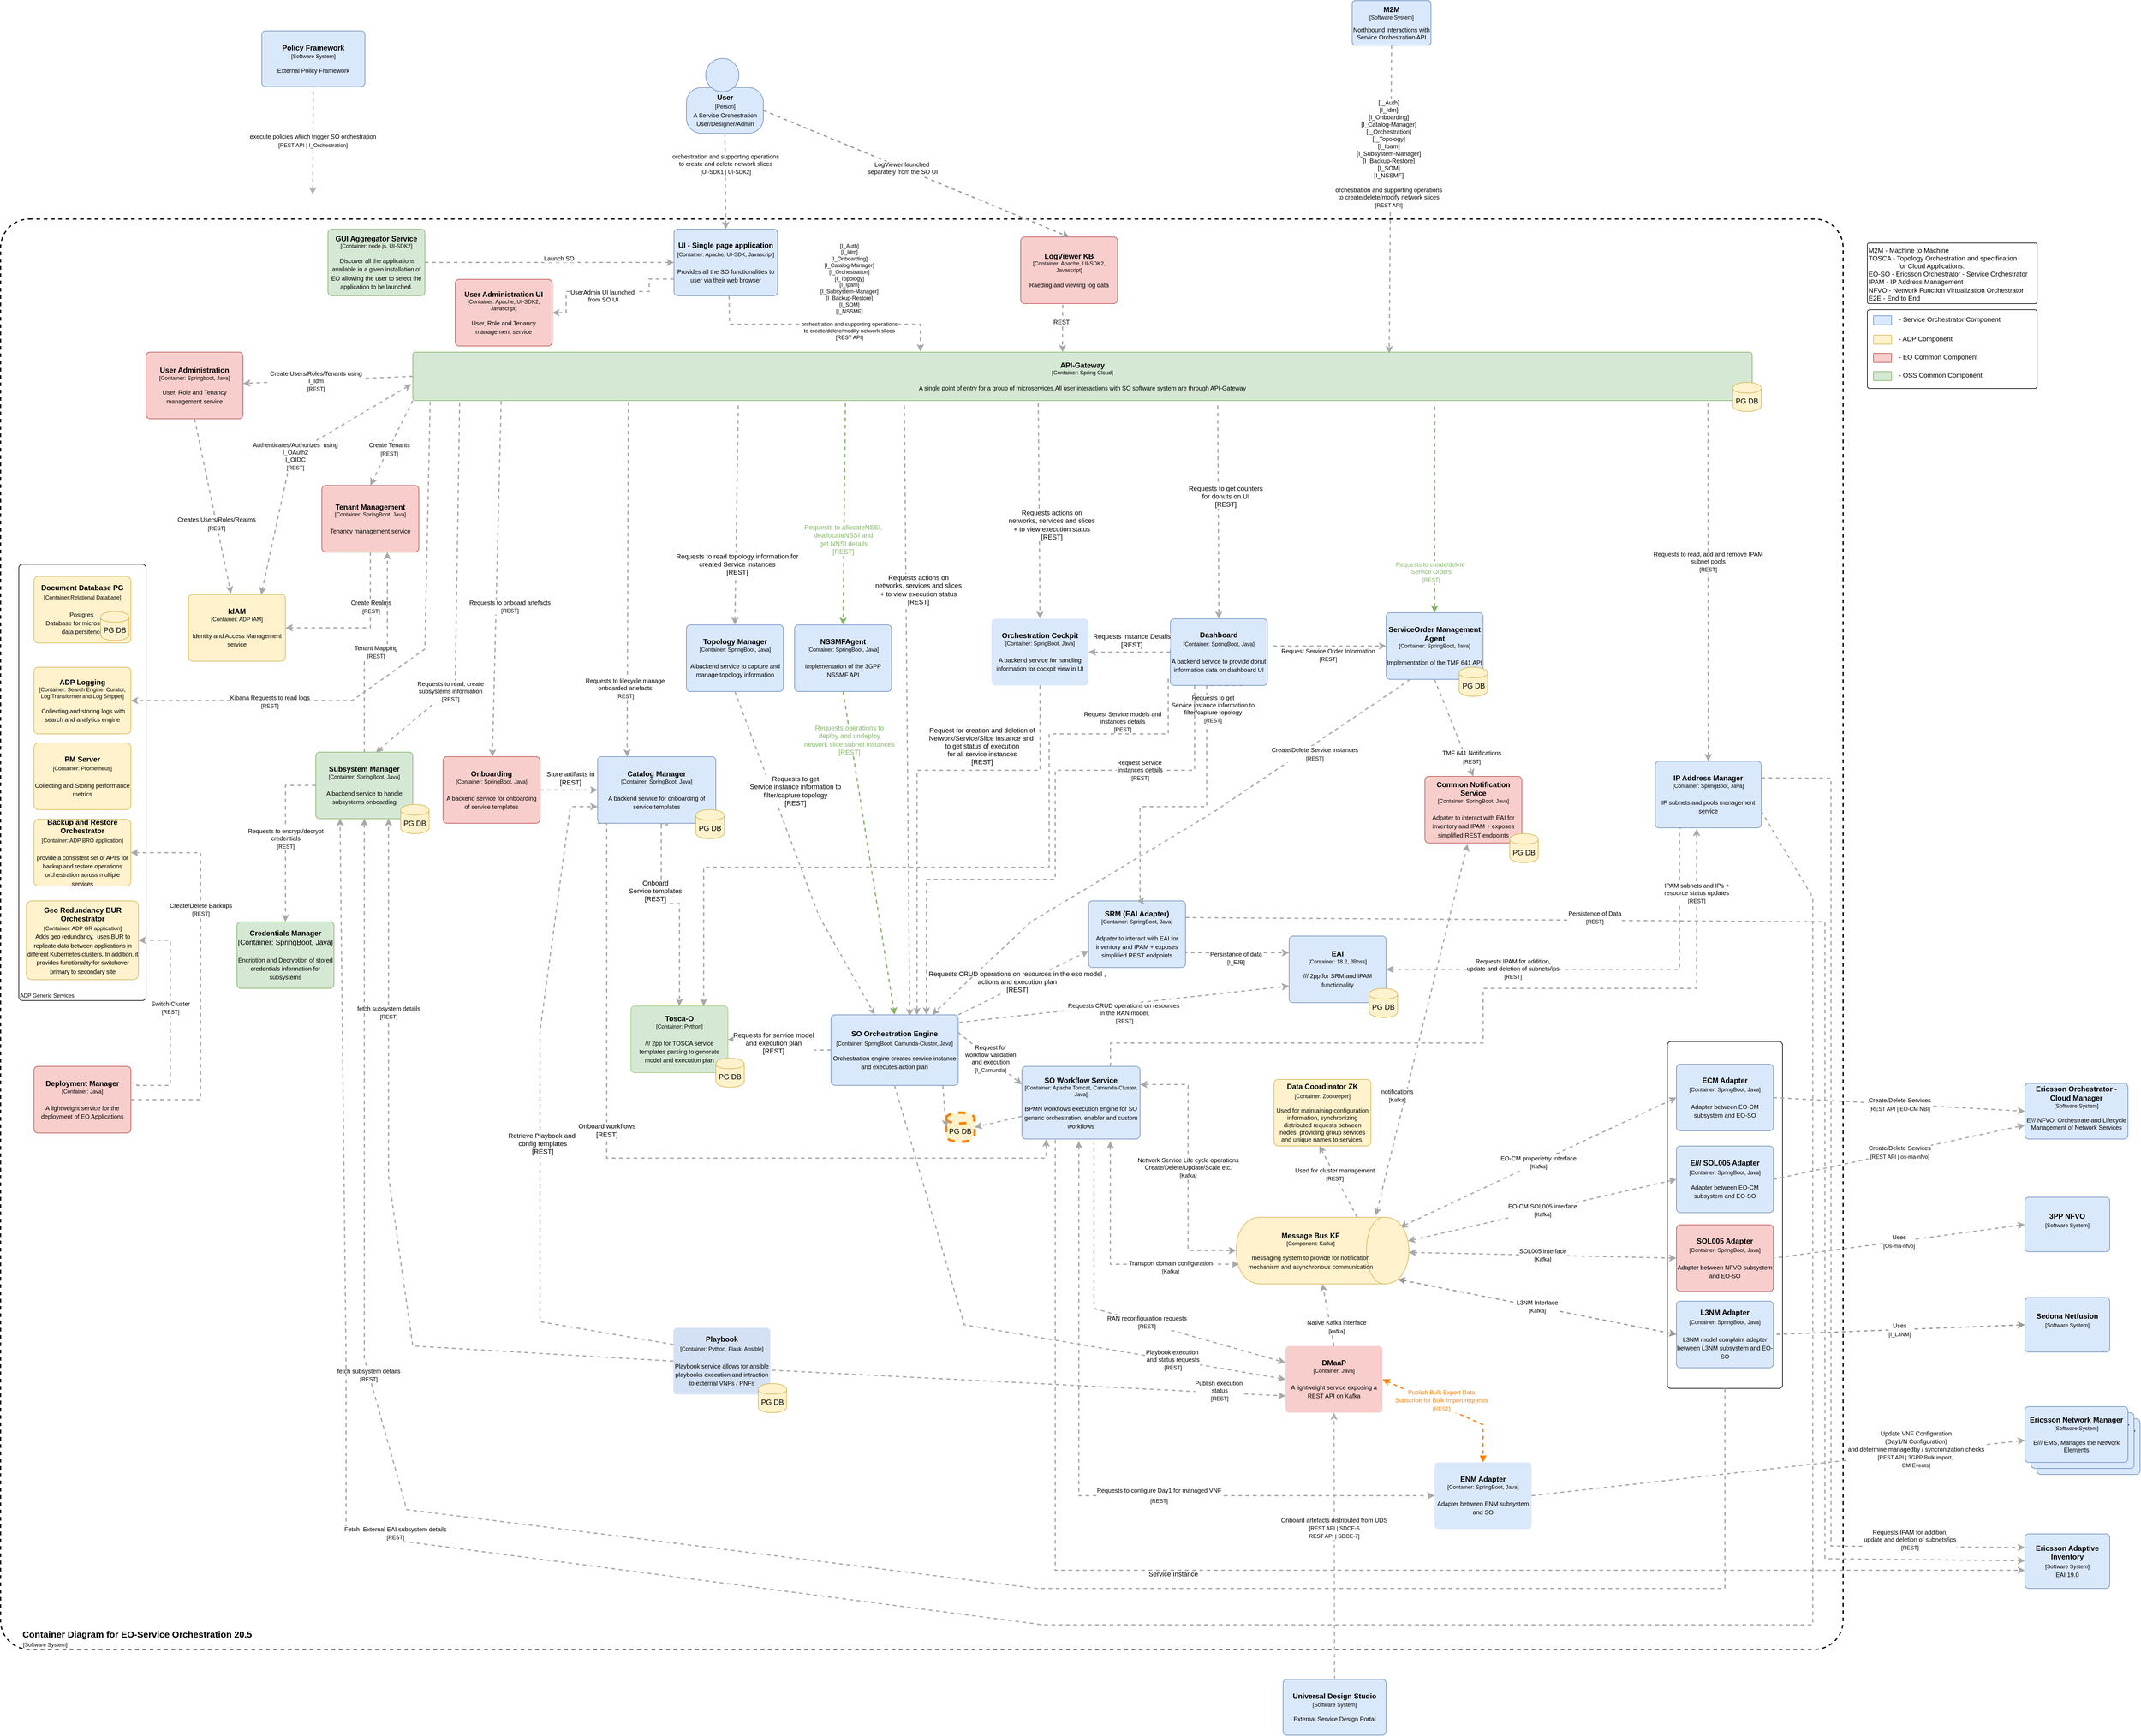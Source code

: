 <mxfile version="13.9.9" type="device"><diagram id="Qs1tALbuO7KAnAXreMhZ" name="EO-SO 20.4"><mxGraphModel dx="1181" dy="1174" grid="1" gridSize="10" guides="1" tooltips="1" connect="1" arrows="1" fold="1" page="1" pageScale="1" pageWidth="850" pageHeight="1100" math="0" shadow="0"><root><mxCell id="eOnBJu-kauoTRVjVZQrH-0"/><mxCell id="eOnBJu-kauoTRVjVZQrH-1" parent="eOnBJu-kauoTRVjVZQrH-0"/><object label="&lt;div style=&quot;text-align: left&quot;&gt;&lt;font style=&quot;font-size: 9px&quot;&gt;&amp;nbsp; &amp;nbsp; &amp;nbsp; &amp;nbsp; &amp;nbsp; &amp;nbsp; &amp;nbsp; [Software System]&lt;/font&gt;&lt;br&gt;&lt;/div&gt;" placeholders="1" c4Name="name" c4Type="ExecutionEnvironment" c4Application="applicationAndVersion" id="eOnBJu-kauoTRVjVZQrH-2"><mxCell style="rounded=1;whiteSpace=wrap;html=1;labelBackgroundColor=none;fillColor=#ffffff;fontColor=#000000;align=left;arcSize=2;strokeColor=#000000;verticalAlign=bottom;strokeWidth=2;fontSize=12;dashed=1;" parent="eOnBJu-kauoTRVjVZQrH-1" vertex="1"><mxGeometry x="1060" y="700.5" width="3040" height="2360" as="geometry"/><C4ExecutionEnvironment as="c4"/></mxCell></object><object label="&lt;div style=&quot;text-align: left&quot;&gt;&lt;br&gt;&lt;/div&gt;" placeholders="1" c4Name="hostname" c4Type="DeploymentNode" c4OperationSystem="operationSystem" c4ScalingFactor="scalingFactor" id="pHjVpU7J4dq0C1tsQu1m-4"><mxCell style="rounded=1;whiteSpace=wrap;html=1;labelBackgroundColor=none;fillColor=#ffffff;fontColor=#000000;align=left;arcSize=3;strokeColor=#000000;verticalAlign=bottom;" parent="eOnBJu-kauoTRVjVZQrH-1" vertex="1"><mxGeometry x="3810" y="2057.5" width="190" height="572.5" as="geometry"/><C4DeploymentNode as="c4"/></mxCell></object><object label="&lt;font size=&quot;1&quot;&gt;&lt;b style=&quot;font-size: 12px&quot;&gt;Ericsson Network Manager&lt;/b&gt;&lt;/font&gt;&lt;br&gt;&lt;font style=&quot;font-size: 9px&quot;&gt;[Software System]&lt;br&gt;&lt;/font&gt;&lt;br&gt;E/// EMS, Manages the Network Elements" c4Name="name" c4Type="SoftwareSystem" c4Description="Beschreibung" placeholders="1" id="HBhXGk4YIMv3sGvja4I8-7"><mxCell style="rounded=1;labelBackgroundColor=none;fillColor=#dae8fc;align=center;arcSize=7;strokeColor=#6c8ebf;fontSize=10;html=1;whiteSpace=wrap;" parent="eOnBJu-kauoTRVjVZQrH-1" vertex="1"><mxGeometry x="4420" y="2680" width="170" height="92" as="geometry"/><C4SoftwareSystem as="c4"/></mxCell></object><object label="&lt;div style=&quot;text-align: left; font-size: 11px;&quot;&gt;&lt;div style=&quot;text-align: center; font-size: 11px;&quot;&gt;&lt;span style=&quot;font-size: 11px;&quot;&gt;Requests&amp;nbsp;&lt;/span&gt;&lt;span style=&quot;font-size: 11px;&quot;&gt;actions on&lt;/span&gt;&lt;/div&gt;&lt;div style=&quot;text-align: center; font-size: 11px;&quot;&gt;&lt;span style=&quot;font-size: 11px;&quot;&gt;networks, services and&lt;/span&gt;&lt;span style=&quot;font-size: 11px;&quot;&gt;&amp;nbsp;slices&lt;/span&gt;&lt;/div&gt;&lt;div style=&quot;text-align: center; font-size: 11px;&quot;&gt;&lt;span style=&quot;font-size: 11px;&quot;&gt;+ to view execution status&lt;/span&gt;&lt;/div&gt;&lt;div style=&quot;text-align: center; font-size: 11px;&quot;&gt;[REST]&lt;/div&gt;&lt;/div&gt;" c4Type="Relationship" c4Description="Description" c4Technology="technology" id="ky4Ct7HpNC-zkrZmByKy-0"><mxCell style="rounded=0;html=1;jettySize=auto;orthogonalLoop=1;strokeColor=#A8A8A8;strokeWidth=2;fontColor=#000000;jumpStyle=none;dashed=1;fontSize=11;fontStyle=0;entryX=0.619;entryY=0.021;entryDx=0;entryDy=0;entryPerimeter=0;exitX=0.367;exitY=1.1;exitDx=0;exitDy=0;exitPerimeter=0;" parent="eOnBJu-kauoTRVjVZQrH-1" source="eOnBJu-kauoTRVjVZQrH-40" target="eOnBJu-kauoTRVjVZQrH-19" edge="1"><mxGeometry x="-0.396" y="20" width="160" relative="1" as="geometry"><mxPoint x="2510" y="1000" as="sourcePoint"/><mxPoint x="2634" y="1591" as="targetPoint"/><mxPoint as="offset"/><Array as="points"/></mxGeometry><C4Relationship as="c4"/></mxCell></object><mxCell id="eOnBJu-kauoTRVjVZQrH-3" value="" style="group;rounded=0;labelBackgroundColor=none;fillColor=none;fontColor=#000000;align=center;html=1;fontSize=12;" parent="eOnBJu-kauoTRVjVZQrH-1" vertex="1" connectable="0"><mxGeometry x="2191.5" y="435.5" width="127" height="123.5" as="geometry"/><C4Person as="c4"/></mxCell><object label="&lt;b&gt;User&lt;/b&gt;&lt;div&gt;&lt;font style=&quot;font-size: 9px&quot;&gt;[Person]&lt;/font&gt;&lt;/div&gt;&lt;div&gt;&lt;font style=&quot;font-size: 10px&quot;&gt;A Service Orchestration User/Designer/Admin&lt;/font&gt;&lt;br&gt;&lt;/div&gt;" placeholders="1" c4Name="name" c4Type="body" c4Description="Description" id="eOnBJu-kauoTRVjVZQrH-4"><mxCell style="rounded=1;whiteSpace=wrap;html=1;labelBackgroundColor=none;fillColor=#dae8fc;fontColor=#000000;align=center;arcSize=33;strokeColor=#6c8ebf;fontSize=12;" parent="eOnBJu-kauoTRVjVZQrH-3" vertex="1"><mxGeometry y="48.028" width="127" height="75.472" as="geometry"/><C4Person as="c4"/></mxCell></object><mxCell id="eOnBJu-kauoTRVjVZQrH-5" value="" style="ellipse;whiteSpace=wrap;html=1;aspect=fixed;rounded=0;labelBackgroundColor=none;fillColor=#dae8fc;fontSize=12;fontColor=#000000;align=center;strokeColor=#6c8ebf;" parent="eOnBJu-kauoTRVjVZQrH-3" vertex="1"><mxGeometry x="31.75" width="54.889" height="54.889" as="geometry"/><C4Person as="c4"/></mxCell><object label="&lt;span style=&quot;font-size: 12px&quot;&gt;&lt;b style=&quot;font-size: 12px&quot;&gt;UI - Single page application&lt;/b&gt;&lt;/span&gt;&lt;div&gt;&lt;font style=&quot;font-size: 9px&quot;&gt;[Container: Apache, UI-SDK, Javascript]&lt;/font&gt;&lt;/div&gt;&lt;div style=&quot;font-size: 12px&quot;&gt;&lt;br style=&quot;font-size: 12px&quot;&gt;&lt;/div&gt;&lt;font style=&quot;font-size: 10px&quot;&gt;Provides all the SO functionalities to user via their web browser&lt;/font&gt;" placeholders="1" c4Name="name" c4Type="Container" c4Technology="technology" c4Description="Description" id="eOnBJu-kauoTRVjVZQrH-9"><mxCell style="rounded=1;whiteSpace=wrap;html=1;labelBackgroundColor=none;fillColor=#dae8fc;fontColor=#000000;align=center;arcSize=6;strokeColor=#6c8ebf;fontSize=12;" parent="eOnBJu-kauoTRVjVZQrH-1" vertex="1"><mxGeometry x="2171" y="717" width="171" height="110" as="geometry"/><C4Container as="c4"/></mxCell></object><object label="&lt;span style=&quot;font-size: 12px&quot;&gt;&lt;b&gt;Orchestration Cockpit&lt;/b&gt;&lt;/span&gt;&lt;div style=&quot;font-size: 9px&quot;&gt;[Container:&amp;nbsp;&lt;span&gt;SpingBoot, Java&lt;/span&gt;&lt;span&gt;]&lt;/span&gt;&lt;/div&gt;&lt;div style=&quot;font-size: 12px&quot;&gt;&lt;br style=&quot;font-size: 12px&quot;&gt;&lt;/div&gt;&lt;div&gt;&lt;font style=&quot;font-size: 10px&quot;&gt;A backend service for handling information for cockpit view in UI&lt;/font&gt;&lt;/div&gt;" placeholders="1" c4Name="name" c4Type="Container" c4Technology="technology" c4Description="Description" id="eOnBJu-kauoTRVjVZQrH-10"><mxCell style="rounded=1;whiteSpace=wrap;html=1;labelBackgroundColor=none;fillColor=#dae8fc;fontColor=#000000;align=center;arcSize=6;strokeColor=none;fontSize=12;dashed=1;strokeWidth=2;" parent="eOnBJu-kauoTRVjVZQrH-1" vertex="1"><mxGeometry x="2695" y="1360" width="160" height="110" as="geometry"/><C4Container as="c4"/></mxCell></object><object label="&lt;span style=&quot;font-size: 12px&quot;&gt;&lt;b&gt;Onboarding&lt;/b&gt;&lt;/span&gt;&lt;div style=&quot;font-size: 9px&quot;&gt;[Container:&amp;nbsp;&lt;span&gt;SpringBoot, Java&lt;/span&gt;&lt;span&gt;]&lt;/span&gt;&lt;/div&gt;&lt;div style=&quot;font-size: 12px&quot;&gt;&lt;br style=&quot;font-size: 12px&quot;&gt;&lt;/div&gt;&lt;div&gt;&lt;font style=&quot;font-size: 10px&quot;&gt;A backend service for onboarding of service templates&lt;/font&gt;&lt;/div&gt;" placeholders="1" c4Name="name" c4Type="Container" c4Technology="technology" c4Description="Description" id="eOnBJu-kauoTRVjVZQrH-11"><mxCell style="rounded=1;whiteSpace=wrap;html=1;labelBackgroundColor=none;fillColor=#f8cecc;align=center;arcSize=6;strokeColor=#b85450;fontSize=12;" parent="eOnBJu-kauoTRVjVZQrH-1" vertex="1"><mxGeometry x="1790" y="1587.5" width="160" height="110" as="geometry"/><C4Container as="c4"/></mxCell></object><object label="&lt;span style=&quot;font-size: 12px&quot;&gt;&lt;b&gt;Subsystem Manager&lt;/b&gt;&lt;/span&gt;&lt;div style=&quot;font-size: 9px&quot;&gt;[Container:&amp;nbsp;&lt;span&gt;SpringBoot, Java&lt;/span&gt;&lt;span&gt;]&lt;/span&gt;&lt;/div&gt;&lt;div style=&quot;font-size: 12px&quot;&gt;&lt;br style=&quot;font-size: 12px&quot;&gt;&lt;/div&gt;&lt;div&gt;&lt;font style=&quot;font-size: 10px&quot;&gt;A backend service to handle subsystems onboarding&lt;/font&gt;&lt;/div&gt;" placeholders="1" c4Name="name" c4Type="Container" c4Technology="technology" c4Description="Description" id="eOnBJu-kauoTRVjVZQrH-12"><mxCell style="rounded=1;whiteSpace=wrap;html=1;labelBackgroundColor=none;fillColor=#d5e8d4;align=center;arcSize=6;strokeColor=#82b366;fontSize=12;" parent="eOnBJu-kauoTRVjVZQrH-1" vertex="1"><mxGeometry x="1580" y="1580" width="160" height="110" as="geometry"/><C4Container as="c4"/></mxCell></object><object label="&lt;span style=&quot;font-size: 12px&quot;&gt;&lt;b&gt;Topology Manager&lt;/b&gt;&lt;/span&gt;&lt;div style=&quot;font-size: 9px&quot;&gt;[Container:&amp;nbsp;&lt;span&gt;SpringBoot, Java&lt;/span&gt;&lt;span&gt;]&lt;/span&gt;&lt;/div&gt;&lt;div style=&quot;font-size: 12px&quot;&gt;&lt;br style=&quot;font-size: 12px&quot;&gt;&lt;/div&gt;&lt;div&gt;&lt;font style=&quot;font-size: 10px&quot;&gt;A backend service to capture and manage topology information&lt;/font&gt;&lt;/div&gt;" placeholders="1" c4Name="name" c4Type="Container" c4Technology="technology" c4Description="Description" id="eOnBJu-kauoTRVjVZQrH-14"><mxCell style="rounded=1;whiteSpace=wrap;html=1;labelBackgroundColor=none;fillColor=#dae8fc;fontColor=#000000;align=center;arcSize=6;strokeColor=#6c8ebf;fontSize=12;" parent="eOnBJu-kauoTRVjVZQrH-1" vertex="1"><mxGeometry x="2191.5" y="1370" width="160" height="110" as="geometry"/><C4Container as="c4"/></mxCell></object><object label="&lt;span style=&quot;font-size: 12px&quot;&gt;&lt;b&gt;Credentials Manager&lt;/b&gt;&lt;/span&gt;&lt;div style=&quot;font-size: 12px&quot;&gt;[Container:&amp;nbsp;&lt;span style=&quot;font-size: 12px&quot;&gt;SpringBoot, Java&lt;/span&gt;&lt;span style=&quot;font-size: 12px&quot;&gt;]&lt;/span&gt;&lt;/div&gt;&lt;div style=&quot;font-size: 12px&quot;&gt;&lt;br style=&quot;font-size: 12px&quot;&gt;&lt;/div&gt;&lt;div&gt;&lt;font style=&quot;font-size: 10px&quot;&gt;Encription and Decryption of stored credentials information for subsystems&lt;/font&gt;&lt;/div&gt;" placeholders="1" c4Name="name" c4Type="Container" c4Technology="technology" c4Description="Description" id="eOnBJu-kauoTRVjVZQrH-15"><mxCell style="rounded=1;whiteSpace=wrap;html=1;labelBackgroundColor=none;fillColor=#d5e8d4;align=center;arcSize=6;strokeColor=#82b366;fontSize=12;" parent="eOnBJu-kauoTRVjVZQrH-1" vertex="1"><mxGeometry x="1450" y="1860" width="160" height="110" as="geometry"/><C4Container as="c4"/></mxCell></object><object label="&lt;b&gt;EAI&lt;/b&gt;&lt;br style=&quot;font-size: 12px&quot;&gt;&lt;div style=&quot;font-size: 9px&quot;&gt;&lt;font style=&quot;font-size: 9px&quot;&gt;[Container: 18.2, JBoss]&lt;/font&gt;&lt;/div&gt;&lt;div style=&quot;font-size: 9px&quot;&gt;&lt;br&gt;&lt;/div&gt;&lt;div&gt;&lt;font style=&quot;font-size: 10px&quot;&gt;/// 2pp for SRM and IPAM functionality&lt;/font&gt;&lt;/div&gt;" placeholders="1" c4Name="name" c4Type="Container" c4Technology="technology" c4Description="Description" id="eOnBJu-kauoTRVjVZQrH-16"><mxCell style="rounded=1;whiteSpace=wrap;html=1;labelBackgroundColor=none;fillColor=#dae8fc;align=center;arcSize=6;strokeColor=#6c8ebf;fontSize=12;" parent="eOnBJu-kauoTRVjVZQrH-1" vertex="1"><mxGeometry x="3186" y="1883.496" width="160" height="110" as="geometry"/><C4Container as="c4"/></mxCell></object><object label="&lt;b&gt;Tosca-O&lt;/b&gt;&lt;br style=&quot;font-size: 12px&quot;&gt;&lt;div style=&quot;font-size: 9px&quot;&gt;[Container:&amp;nbsp;&lt;span&gt;Python&lt;/span&gt;&lt;span&gt;]&lt;/span&gt;&lt;/div&gt;&lt;div style=&quot;font-size: 12px&quot;&gt;&lt;br style=&quot;font-size: 12px&quot;&gt;&lt;/div&gt;&lt;div&gt;&lt;font style=&quot;font-size: 10px&quot;&gt;/// 2pp for TOSCA service templates parsing to generate model and execution plan&lt;/font&gt;&lt;br style=&quot;font-size: 12px&quot;&gt;&lt;/div&gt;" placeholders="1" c4Name="name" c4Type="Container" c4Technology="technology" c4Description="Description" id="eOnBJu-kauoTRVjVZQrH-17"><mxCell style="rounded=1;whiteSpace=wrap;html=1;labelBackgroundColor=none;fillColor=#d5e8d4;align=center;arcSize=6;fontSize=12;strokeWidth=1;strokeColor=#97D077;" parent="eOnBJu-kauoTRVjVZQrH-1" vertex="1"><mxGeometry x="2100" y="1999.001" width="160" height="110" as="geometry"/><C4Container as="c4"/></mxCell></object><object label="&lt;span style=&quot;font-size: 12px&quot;&gt;&lt;b&gt;SRM (EAI Adapter)&lt;/b&gt;&lt;/span&gt;&lt;div style=&quot;font-size: 9px&quot;&gt;[Container:&amp;nbsp;&lt;span&gt;SpringBoot, Java&lt;/span&gt;&lt;span&gt;]&lt;/span&gt;&lt;/div&gt;&lt;div style=&quot;font-size: 12px&quot;&gt;&lt;br style=&quot;font-size: 12px&quot;&gt;&lt;/div&gt;&lt;div&gt;&lt;font style=&quot;font-size: 10px&quot;&gt;Adpater to interact with EAI for inventory and IPAM + exposes simplified REST endpoints&lt;/font&gt;&lt;/div&gt;" placeholders="1" c4Name="name" c4Type="Container" c4Technology="technology" c4Description="Description" id="eOnBJu-kauoTRVjVZQrH-18"><mxCell style="rounded=1;whiteSpace=wrap;html=1;labelBackgroundColor=none;fillColor=#dae8fc;align=center;arcSize=6;strokeColor=#6c8ebf;fontSize=12;strokeWidth=1;" parent="eOnBJu-kauoTRVjVZQrH-1" vertex="1"><mxGeometry x="2855" y="1825.5" width="160" height="110" as="geometry"/><C4Container as="c4"/></mxCell></object><object label="&lt;b style=&quot;font-size: 12px&quot;&gt;SO Orchestration Engine&lt;/b&gt;&lt;br style=&quot;font-size: 12px&quot;&gt;&lt;font style=&quot;font-size: 9px&quot;&gt;[Container:&amp;nbsp;SpringBoot, Camunda-Cluster, Java]&lt;br&gt;&lt;/font&gt;&lt;div style=&quot;font-size: 9px&quot;&gt;&lt;br&gt;&lt;/div&gt;&lt;div&gt;&lt;font style=&quot;font-size: 10px&quot;&gt;Orchestration engine creates service instance and executes action plan&lt;/font&gt;&lt;/div&gt;" placeholders="1" c4Name="name" c4Type="Container" c4Technology="technology" c4Description="Description" id="eOnBJu-kauoTRVjVZQrH-19"><mxCell style="rounded=1;whiteSpace=wrap;html=1;labelBackgroundColor=none;fillColor=#dae8fc;fontColor=#000000;align=center;arcSize=6;fontSize=12;strokeWidth=1;strokeColor=#6C8EBF;" parent="eOnBJu-kauoTRVjVZQrH-1" vertex="1"><mxGeometry x="2430" y="2013.5" width="210" height="116.5" as="geometry"/><C4Container as="c4"/></mxCell></object><object label="&lt;b&gt;SO Workflow Service&lt;/b&gt;&lt;br style=&quot;font-size: 12px&quot;&gt;&lt;div style=&quot;font-size: 9px&quot;&gt;&lt;font style=&quot;font-size: 9px&quot;&gt;[Container: Apache Tomcat, Camunda-Cluster, Java]&lt;/font&gt;&lt;/div&gt;&lt;div style=&quot;font-size: 9px&quot;&gt;&lt;br&gt;&lt;/div&gt;&lt;div&gt;&lt;font style=&quot;font-size: 10px&quot;&gt;BPMN workflows execution engine for SO generic orchestration, enabler and custom workflows&lt;/font&gt;&lt;/div&gt;" placeholders="1" c4Name="name" c4Type="Container" c4Technology="technology" c4Description="Description" id="eOnBJu-kauoTRVjVZQrH-20"><mxCell style="rounded=1;whiteSpace=wrap;html=1;labelBackgroundColor=none;fillColor=#dae8fc;fontColor=#000000;align=center;arcSize=6;fontSize=12;strokeWidth=1;strokeColor=#6C8EBF;" parent="eOnBJu-kauoTRVjVZQrH-1" vertex="1"><mxGeometry x="2745" y="2098.5" width="195" height="120" as="geometry"/><C4Container as="c4"/></mxCell></object><object label="&lt;div style=&quot;text-align: left&quot;&gt;&lt;div style=&quot;font-size: 10px ; text-align: center&quot;&gt;&lt;span&gt;Requests to read, create&lt;/span&gt;&lt;/div&gt;&lt;div style=&quot;font-size: 10px ; text-align: center&quot;&gt;&lt;span&gt;subsystems information&lt;/span&gt;&lt;/div&gt;&lt;div style=&quot;text-align: center&quot;&gt;&lt;font style=&quot;font-size: 9px&quot;&gt;[REST]&lt;/font&gt;&lt;/div&gt;&lt;/div&gt;" c4Type="Relationship" c4Description="Description" c4Technology="technology" id="eOnBJu-kauoTRVjVZQrH-21"><mxCell style="rounded=0;html=1;jettySize=auto;orthogonalLoop=1;strokeColor=#A8A8A8;strokeWidth=2;fontColor=#000000;jumpStyle=none;dashed=1;fontSize=11;fontStyle=0;exitX=0.035;exitY=1.042;exitDx=0;exitDy=0;exitPerimeter=0;entryX=0.619;entryY=0.005;entryDx=0;entryDy=0;entryPerimeter=0;" parent="eOnBJu-kauoTRVjVZQrH-1" source="eOnBJu-kauoTRVjVZQrH-40" target="eOnBJu-kauoTRVjVZQrH-12" edge="1"><mxGeometry x="0.505" y="2" width="160" relative="1" as="geometry"><mxPoint x="2385" y="1470" as="sourcePoint"/><mxPoint x="1957" y="1589.0" as="targetPoint"/><mxPoint x="1" as="offset"/><Array as="points"><mxPoint x="1810" y="1470"/></Array></mxGeometry><C4Relationship as="c4"/></mxCell></object><object label="&lt;div style=&quot;text-align: left&quot;&gt;&lt;div style=&quot;font-size: 10px ; text-align: center&quot;&gt;&lt;span&gt;Requests to onboard artefacts&lt;/span&gt;&lt;/div&gt;&lt;div style=&quot;text-align: center&quot;&gt;&lt;font style=&quot;font-size: 9px&quot;&gt;[REST]&lt;/font&gt;&lt;/div&gt;&lt;/div&gt;" c4Type="Relationship" c4Description="Description" c4Technology="technology" id="eOnBJu-kauoTRVjVZQrH-22"><mxCell style="rounded=0;html=1;jettySize=auto;orthogonalLoop=1;strokeColor=#A8A8A8;strokeWidth=2;fontColor=#000000;jumpStyle=none;dashed=1;fontSize=11;fontStyle=0;exitX=0.066;exitY=1.011;exitDx=0;exitDy=0;exitPerimeter=0;" parent="eOnBJu-kauoTRVjVZQrH-1" source="eOnBJu-kauoTRVjVZQrH-40" target="eOnBJu-kauoTRVjVZQrH-11" edge="1"><mxGeometry x="0.154" y="23" width="160" relative="1" as="geometry"><mxPoint x="2425" y="1498" as="sourcePoint"/><mxPoint x="2585" y="1498" as="targetPoint"/><mxPoint as="offset"/></mxGeometry><C4Relationship as="c4"/></mxCell></object><object label="&lt;div style=&quot;text-align: left; font-size: 11px;&quot;&gt;&lt;div style=&quot;text-align: center; font-size: 11px;&quot;&gt;&lt;span style=&quot;font-size: 11px;&quot;&gt;Requests&amp;nbsp;&lt;/span&gt;&lt;span style=&quot;font-size: 11px;&quot;&gt;actions on&lt;/span&gt;&lt;/div&gt;&lt;div style=&quot;text-align: center; font-size: 11px;&quot;&gt;&lt;span style=&quot;font-size: 11px;&quot;&gt;networks, services and&lt;/span&gt;&lt;span style=&quot;font-size: 11px;&quot;&gt;&amp;nbsp;slices&lt;/span&gt;&lt;/div&gt;&lt;div style=&quot;text-align: center; font-size: 11px;&quot;&gt;&lt;span style=&quot;font-size: 11px;&quot;&gt;+ to view execution status&lt;/span&gt;&lt;/div&gt;&lt;div style=&quot;text-align: center; font-size: 11px;&quot;&gt;[REST]&lt;/div&gt;&lt;/div&gt;" c4Type="Relationship" c4Description="Description" c4Technology="technology" id="eOnBJu-kauoTRVjVZQrH-23"><mxCell style="edgeStyle=none;rounded=0;html=1;jettySize=auto;orthogonalLoop=1;strokeColor=#A8A8A8;strokeWidth=2;fontColor=#000000;jumpStyle=none;dashed=1;fontSize=11;fontStyle=0;entryX=0.5;entryY=0;entryDx=0;entryDy=0;exitX=0.467;exitY=1.05;exitDx=0;exitDy=0;exitPerimeter=0;" parent="eOnBJu-kauoTRVjVZQrH-1" source="eOnBJu-kauoTRVjVZQrH-40" target="eOnBJu-kauoTRVjVZQrH-10" edge="1"><mxGeometry x="0.135" y="20" width="160" relative="1" as="geometry"><mxPoint x="2475" y="1498" as="sourcePoint"/><mxPoint x="2624" y="1581" as="targetPoint"/><mxPoint y="-1" as="offset"/></mxGeometry><C4Relationship as="c4"/></mxCell></object><object label="&lt;div style=&quot;text-align: left; font-size: 11px;&quot;&gt;&lt;div style=&quot;text-align: center; font-size: 11px;&quot;&gt;&lt;span style=&quot;font-size: 11px;&quot;&gt;Requests to get counters&lt;/span&gt;&lt;/div&gt;&lt;div style=&quot;text-align: center; font-size: 11px;&quot;&gt;&lt;span style=&quot;font-size: 11px;&quot;&gt;for donuts on UI&lt;/span&gt;&lt;/div&gt;&lt;div style=&quot;text-align: center; font-size: 11px;&quot;&gt;[REST]&lt;/div&gt;&lt;/div&gt;" c4Type="Relationship" c4Description="Description" c4Technology="technology" id="eOnBJu-kauoTRVjVZQrH-24"><mxCell style="edgeStyle=none;rounded=0;html=1;jettySize=auto;orthogonalLoop=1;strokeColor=#A8A8A8;strokeWidth=2;fontColor=#000000;jumpStyle=none;dashed=1;fontSize=11;fontStyle=0;exitX=0.601;exitY=1.1;exitDx=0;exitDy=0;entryX=0.5;entryY=0;entryDx=0;entryDy=0;exitPerimeter=0;" parent="eOnBJu-kauoTRVjVZQrH-1" source="eOnBJu-kauoTRVjVZQrH-40" target="eOnBJu-kauoTRVjVZQrH-13" edge="1"><mxGeometry x="-0.145" y="12" width="160" relative="1" as="geometry"><mxPoint x="3440" y="1201" as="sourcePoint"/><mxPoint x="2715" y="1498" as="targetPoint"/><mxPoint as="offset"/></mxGeometry><C4Relationship as="c4"/></mxCell></object><object label="&lt;div style=&quot;text-align: left; font-size: 11px;&quot;&gt;&lt;div style=&quot;text-align: center; font-size: 11px;&quot;&gt;&lt;span style=&quot;font-size: 11px;&quot;&gt;Requests to read topology information for&lt;/span&gt;&lt;/div&gt;&lt;div style=&quot;text-align: center; font-size: 11px;&quot;&gt;&lt;span style=&quot;font-size: 11px;&quot;&gt;created Service instances&lt;/span&gt;&lt;/div&gt;&lt;div style=&quot;text-align: center; font-size: 11px;&quot;&gt;[REST]&lt;/div&gt;&lt;/div&gt;" c4Type="Relationship" c4Description="Description" c4Technology="technology" id="eOnBJu-kauoTRVjVZQrH-26"><mxCell style="edgeStyle=none;rounded=0;html=1;entryX=0.5;entryY=0;jettySize=auto;orthogonalLoop=1;strokeColor=#A8A8A8;strokeWidth=2;fontColor=#000000;jumpStyle=none;dashed=1;fontSize=11;fontStyle=0;exitX=0.243;exitY=1.1;exitDx=0;exitDy=0;exitPerimeter=0;entryDx=0;entryDy=0;" parent="eOnBJu-kauoTRVjVZQrH-1" source="eOnBJu-kauoTRVjVZQrH-40" target="eOnBJu-kauoTRVjVZQrH-14" edge="1"><mxGeometry x="0.444" y="2" width="160" relative="1" as="geometry"><mxPoint x="2665" y="1448" as="sourcePoint"/><mxPoint x="2825" y="1448" as="targetPoint"/><mxPoint as="offset"/></mxGeometry><C4Relationship as="c4"/></mxCell></object><object label="&lt;div style=&quot;text-align: left&quot;&gt;&lt;div style=&quot;font-size: 10px ; text-align: center&quot;&gt;&lt;span&gt;Requests to encrypt/decrypt&lt;/span&gt;&lt;/div&gt;&lt;div style=&quot;font-size: 10px ; text-align: center&quot;&gt;&lt;span&gt;credentials&lt;/span&gt;&lt;/div&gt;&lt;div style=&quot;text-align: center&quot;&gt;&lt;font style=&quot;font-size: 9px&quot;&gt;[REST]&lt;/font&gt;&lt;/div&gt;&lt;/div&gt;" c4Type="Relationship" c4Description="Description" c4Technology="technology" id="eOnBJu-kauoTRVjVZQrH-27"><mxCell style="rounded=0;html=1;jettySize=auto;orthogonalLoop=1;strokeColor=#A8A8A8;strokeWidth=2;fontColor=#000000;jumpStyle=none;dashed=1;startArrow=none;startFill=0;fontSize=11;exitX=0;exitY=0.5;exitDx=0;exitDy=0;fontStyle=0;edgeStyle=orthogonalEdgeStyle;" parent="eOnBJu-kauoTRVjVZQrH-1" source="eOnBJu-kauoTRVjVZQrH-12" target="eOnBJu-kauoTRVjVZQrH-15" edge="1"><mxGeometry width="160" relative="1" as="geometry"><mxPoint x="2065" y="1668" as="sourcePoint"/><mxPoint x="2065" y="1728" as="targetPoint"/></mxGeometry><C4Relationship as="c4"/></mxCell></object><object label="&lt;div style=&quot;text-align: left; font-size: 11px;&quot;&gt;&lt;div style=&quot;text-align: center; font-size: 11px;&quot;&gt;&lt;span style=&quot;font-size: 11px;&quot;&gt;Requests for service model&lt;/span&gt;&lt;/div&gt;&lt;div style=&quot;text-align: center; font-size: 11px;&quot;&gt;&lt;span style=&quot;font-size: 11px;&quot;&gt;and&amp;nbsp;&lt;/span&gt;&lt;span style=&quot;font-size: 11px;&quot;&gt;execution plan&lt;/span&gt;&lt;/div&gt;&lt;div style=&quot;text-align: center; font-size: 11px;&quot;&gt;[REST]&lt;/div&gt;&lt;/div&gt;" c4Type="Relationship" c4Description="Description" c4Technology="technology" id="eOnBJu-kauoTRVjVZQrH-31"><mxCell style="edgeStyle=orthogonalEdgeStyle;rounded=0;html=1;entryX=1;entryY=0.5;jettySize=auto;orthogonalLoop=1;strokeColor=#A8A8A8;strokeWidth=2;fontColor=#000000;jumpStyle=none;dashed=1;fillColor=#d5e8d4;fontSize=11;fontStyle=0;entryDx=0;entryDy=0;exitX=0;exitY=0.5;exitDx=0;exitDy=0;" parent="eOnBJu-kauoTRVjVZQrH-1" source="eOnBJu-kauoTRVjVZQrH-19" target="eOnBJu-kauoTRVjVZQrH-17" edge="1"><mxGeometry x="0.03" y="10" width="160" relative="1" as="geometry"><mxPoint x="2426" y="2048" as="sourcePoint"/><mxPoint x="2665" y="1949" as="targetPoint"/><mxPoint as="offset"/><Array as="points"/></mxGeometry><C4Relationship as="c4"/></mxCell></object><object label="&lt;div style=&quot;text-align: left&quot;&gt;&lt;div style=&quot;font-size: 10px ; text-align: center&quot;&gt;&lt;span&gt;Requests IPAM for addition,&lt;/span&gt;&lt;/div&gt;&lt;div style=&quot;font-size: 10px ; text-align: center&quot;&gt;&lt;span&gt;update and deletion of subnets/ips&lt;/span&gt;&lt;/div&gt;&lt;div style=&quot;text-align: center&quot;&gt;&lt;font style=&quot;font-size: 9px&quot;&gt;[REST]&lt;/font&gt;&lt;/div&gt;&lt;/div&gt;" c4Type="Relationship" c4Description="Description" c4Technology="technology" id="eOnBJu-kauoTRVjVZQrH-32"><mxCell style="rounded=0;html=1;jettySize=auto;orthogonalLoop=1;strokeColor=#A8A8A8;strokeWidth=2;fontColor=#000000;jumpStyle=none;dashed=1;exitX=0.25;exitY=1;fillColor=#e1d5e7;exitDx=0;exitDy=0;fontSize=11;edgeStyle=orthogonalEdgeStyle;fontStyle=0;entryX=1;entryY=0.5;entryDx=0;entryDy=0;" parent="eOnBJu-kauoTRVjVZQrH-1" source="eOnBJu-kauoTRVjVZQrH-45" target="eOnBJu-kauoTRVjVZQrH-16" edge="1"><mxGeometry x="0.421" width="160" relative="1" as="geometry"><mxPoint x="3115" y="1679" as="sourcePoint"/><mxPoint x="3280" y="1807" as="targetPoint"/><mxPoint as="offset"/><Array as="points"><mxPoint x="3830" y="1705"/><mxPoint x="3830" y="1938"/></Array></mxGeometry><C4Relationship as="c4"/></mxCell></object><object label="&lt;div style=&quot;text-align: left&quot;&gt;&lt;div style=&quot;font-size: 10px ; text-align: center&quot;&gt;&lt;span&gt;Requests to get&lt;/span&gt;&lt;/div&gt;&lt;div style=&quot;font-size: 10px ; text-align: center&quot;&gt;&lt;span&gt;Service instance information to&lt;/span&gt;&lt;/div&gt;&lt;div style=&quot;font-size: 10px ; text-align: center&quot;&gt;&lt;span&gt;filter/capture topology&lt;/span&gt;&lt;/div&gt;&lt;div style=&quot;text-align: center&quot;&gt;&lt;font style=&quot;font-size: 9px&quot;&gt;[REST]&lt;/font&gt;&lt;/div&gt;&lt;/div&gt;" c4Type="Relationship" c4Description="Description" c4Technology="technology" id="eOnBJu-kauoTRVjVZQrH-33"><mxCell style="edgeStyle=orthogonalEdgeStyle;rounded=0;html=1;jettySize=auto;orthogonalLoop=1;strokeColor=#A8A8A8;strokeWidth=2;fontColor=#000000;jumpStyle=none;dashed=1;fillColor=#e1d5e7;fontSize=11;fontStyle=0;exitX=0.75;exitY=1;exitDx=0;exitDy=0;entryX=0.5;entryY=0;entryDx=0;entryDy=0;" parent="eOnBJu-kauoTRVjVZQrH-1" source="eOnBJu-kauoTRVjVZQrH-13" target="eOnBJu-kauoTRVjVZQrH-18" edge="1"><mxGeometry x="-0.626" y="10" width="160" relative="1" as="geometry"><mxPoint x="3200" y="1616" as="sourcePoint"/><mxPoint x="2980" y="1826" as="targetPoint"/><mxPoint as="offset"/><Array as="points"><mxPoint x="3050" y="1670"/><mxPoint x="2940" y="1670"/><mxPoint x="2940" y="1826"/></Array></mxGeometry><C4Relationship as="c4"/></mxCell></object><object label="&lt;div style=&quot;text-align: left&quot;&gt;&lt;div style=&quot;font-size: 10px ; text-align: center&quot;&gt;&lt;span&gt;Request Service&amp;nbsp;&lt;/span&gt;&lt;/div&gt;&lt;div style=&quot;font-size: 10px ; text-align: center&quot;&gt;&lt;span&gt;instances details&lt;/span&gt;&lt;/div&gt;&lt;div style=&quot;text-align: center&quot;&gt;&lt;font style=&quot;font-size: 9px&quot;&gt;[REST]&lt;/font&gt;&lt;/div&gt;&lt;/div&gt;" c4Type="Relationship" c4Description="Description" c4Technology="technology" id="eOnBJu-kauoTRVjVZQrH-34"><mxCell style="rounded=0;html=1;jettySize=auto;orthogonalLoop=1;strokeColor=#A8A8A8;strokeWidth=2;fontColor=#000000;jumpStyle=none;dashed=1;fillColor=#e1d5e7;fontSize=11;fontStyle=0;edgeStyle=orthogonalEdgeStyle;exitX=0.25;exitY=1;exitDx=0;exitDy=0;entryX=0.75;entryY=0;entryDx=0;entryDy=0;" parent="eOnBJu-kauoTRVjVZQrH-1" source="eOnBJu-kauoTRVjVZQrH-13" target="eOnBJu-kauoTRVjVZQrH-19" edge="1"><mxGeometry x="-0.533" width="160" relative="1" as="geometry"><mxPoint x="3050" y="1640" as="sourcePoint"/><mxPoint x="2545" y="2014" as="targetPoint"/><mxPoint as="offset"/><Array as="points"><mxPoint x="3030" y="1610"/><mxPoint x="2800" y="1610"/><mxPoint x="2800" y="1790"/><mxPoint x="2588" y="1790"/></Array></mxGeometry><C4Relationship as="c4"/></mxCell></object><object label="&lt;div style=&quot;text-align: left&quot;&gt;&lt;div style=&quot;font-size: 10px ; text-align: center&quot;&gt;&lt;span&gt;Request for&lt;/span&gt;&lt;/div&gt;&lt;div style=&quot;font-size: 10px ; text-align: center&quot;&gt;&lt;span&gt;workflow validation&lt;/span&gt;&lt;/div&gt;&lt;div style=&quot;font-size: 10px ; text-align: center&quot;&gt;&lt;span&gt;and execution&lt;/span&gt;&lt;/div&gt;&lt;div style=&quot;text-align: center&quot;&gt;&lt;font style=&quot;font-size: 9px&quot;&gt;[I_Camunda]&lt;/font&gt;&lt;/div&gt;&lt;/div&gt;" c4Type="Relationship" c4Description="Description" c4Technology="technology" id="eOnBJu-kauoTRVjVZQrH-35"><mxCell style="edgeStyle=none;rounded=0;html=1;jettySize=auto;orthogonalLoop=1;strokeColor=#A8A8A8;strokeWidth=2;fontColor=#000000;jumpStyle=none;dashed=1;exitX=1;exitY=0.25;entryX=0;entryY=0.25;fontSize=11;fontStyle=0" parent="eOnBJu-kauoTRVjVZQrH-1" source="eOnBJu-kauoTRVjVZQrH-19" target="eOnBJu-kauoTRVjVZQrH-20" edge="1"><mxGeometry width="160" relative="1" as="geometry"><mxPoint x="2755" y="1989" as="sourcePoint"/><mxPoint x="2915" y="1989" as="targetPoint"/></mxGeometry><C4Relationship as="c4"/></mxCell></object><object label="&lt;div style=&quot;text-align: left&quot;&gt;&lt;div style=&quot;font-size: 10px ; text-align: center&quot;&gt;&lt;span&gt;Persistance of data&lt;/span&gt;&lt;/div&gt;&lt;div style=&quot;text-align: center&quot;&gt;&lt;font style=&quot;font-size: 9px&quot;&gt;[I_EJB]&lt;/font&gt;&lt;/div&gt;&lt;/div&gt;" c4Type="Relationship" c4Description="Description" c4Technology="technology" id="eOnBJu-kauoTRVjVZQrH-36"><mxCell style="rounded=0;html=1;jettySize=auto;orthogonalLoop=1;strokeColor=#A8A8A8;strokeWidth=2;fontColor=#000000;jumpStyle=none;dashed=1;fontSize=11;edgeStyle=orthogonalEdgeStyle;fontStyle=0;exitX=1;exitY=0.75;exitDx=0;exitDy=0;entryX=0;entryY=0.25;entryDx=0;entryDy=0;" parent="eOnBJu-kauoTRVjVZQrH-1" source="eOnBJu-kauoTRVjVZQrH-18" target="eOnBJu-kauoTRVjVZQrH-16" edge="1"><mxGeometry x="-0.017" y="-9" width="160" relative="1" as="geometry"><mxPoint x="3015" y="1890" as="sourcePoint"/><mxPoint x="3186" y="1890" as="targetPoint"/><mxPoint as="offset"/><Array as="points"><mxPoint x="3015" y="1911"/></Array></mxGeometry><C4Relationship as="c4"/></mxCell></object><object label="&lt;div style=&quot;text-align: left ; font-size: 11px&quot;&gt;&lt;div style=&quot;text-align: center ; font-size: 11px&quot;&gt;&lt;span style=&quot;font-size: 11px&quot;&gt;Requests CRUD operations on resources in the eso model ,&lt;/span&gt;&lt;/div&gt;&lt;div style=&quot;text-align: center ; font-size: 11px&quot;&gt;&lt;span style=&quot;font-size: 11px&quot;&gt;actions and execution plan&lt;/span&gt;&lt;/div&gt;&lt;div style=&quot;text-align: center ; font-size: 11px&quot;&gt;[REST]&lt;/div&gt;&lt;/div&gt;" c4Type="Relationship" c4Description="Beschreibung" c4Technology="technology" id="eOnBJu-kauoTRVjVZQrH-38"><mxCell style="rounded=0;html=1;jettySize=auto;orthogonalLoop=1;strokeColor=#A8A8A8;strokeWidth=2;fontColor=#000000;jumpStyle=none;dashed=1;exitX=1;exitY=0;entryX=0;entryY=0.75;fillColor=#e1d5e7;fontSize=11;fontStyle=0;exitDx=0;exitDy=0;" parent="eOnBJu-kauoTRVjVZQrH-1" source="eOnBJu-kauoTRVjVZQrH-19" target="eOnBJu-kauoTRVjVZQrH-18" edge="1"><mxGeometry x="-0.071" y="6" width="160" relative="1" as="geometry"><mxPoint x="2595" y="1988" as="sourcePoint"/><mxPoint x="2755" y="1988" as="targetPoint"/><mxPoint as="offset"/></mxGeometry><C4Relationship as="c4"/></mxCell></object><object label="&lt;div style=&quot;text-align: left&quot;&gt;&lt;div style=&quot;font-size: 10px ; text-align: center&quot;&gt;&lt;span&gt;IPAM subnets and IPs +&lt;/span&gt;&lt;/div&gt;&lt;div style=&quot;font-size: 10px ; text-align: center&quot;&gt;&lt;span&gt;resource status updates&lt;/span&gt;&lt;br&gt;&lt;/div&gt;&lt;div style=&quot;text-align: center&quot;&gt;&lt;font style=&quot;font-size: 9px&quot;&gt;[REST]&lt;/font&gt;&lt;/div&gt;&lt;/div&gt;" c4Type="Relationship" c4Description="Beschreibung" c4Technology="technology" id="eOnBJu-kauoTRVjVZQrH-39"><mxCell style="edgeStyle=orthogonalEdgeStyle;rounded=0;html=1;jettySize=auto;orthogonalLoop=1;strokeColor=#A8A8A8;strokeWidth=2;fontColor=#000000;jumpStyle=none;dashed=1;exitX=0.75;exitY=0;fillColor=#e1d5e7;fontSize=11;fontStyle=0;entryX=0.39;entryY=1.015;entryDx=0;entryDy=0;entryPerimeter=0;" parent="eOnBJu-kauoTRVjVZQrH-1" source="eOnBJu-kauoTRVjVZQrH-20" target="eOnBJu-kauoTRVjVZQrH-45" edge="1"><mxGeometry x="0.844" width="160" relative="1" as="geometry"><mxPoint x="3055" y="1929" as="sourcePoint"/><mxPoint x="3215" y="1929" as="targetPoint"/><Array as="points"><mxPoint x="2891" y="2060"/><mxPoint x="3506" y="2060"/><mxPoint x="3506" y="1970"/><mxPoint x="3858" y="1970"/></Array><mxPoint as="offset"/></mxGeometry><C4Relationship as="c4"/></mxCell></object><object label="&lt;span style=&quot;font-size: 12px&quot;&gt;&lt;b&gt;API-Gateway&lt;/b&gt;&lt;/span&gt;&lt;div style=&quot;font-size: 9px&quot;&gt;[Container:&amp;nbsp;&lt;span&gt;Spring Cloud&lt;/span&gt;&lt;span&gt;]&lt;/span&gt;&lt;/div&gt;&lt;div style=&quot;font-size: 12px&quot;&gt;&lt;br style=&quot;font-size: 12px&quot;&gt;&lt;/div&gt;&lt;div style=&quot;font-size: 10px&quot;&gt;&lt;font style=&quot;font-size: 10px&quot;&gt;A single point of entry for a group of microservices.&lt;/font&gt;&lt;span&gt;All user interactions with SO software system are through API-Gateway&lt;/span&gt;&lt;/div&gt;" placeholders="1" c4Name="name" c4Type="Container" c4Technology="technology" c4Description="Description" id="eOnBJu-kauoTRVjVZQrH-40"><mxCell style="rounded=1;whiteSpace=wrap;html=1;labelBackgroundColor=none;fillColor=#d5e8d4;align=center;arcSize=6;strokeColor=#82b366;fontSize=12;" parent="eOnBJu-kauoTRVjVZQrH-1" vertex="1"><mxGeometry x="1740" y="920" width="2210" height="80" as="geometry"/><C4Container as="c4"/></mxCell></object><mxCell id="eOnBJu-kauoTRVjVZQrH-41" value="&lt;font style=&quot;font-size: 15px&quot;&gt;&lt;b style=&quot;font-size: 15px&quot;&gt;&amp;nbsp;Container Diagram for EO-Service Orchestration 20.5&lt;/b&gt;&lt;/font&gt;" style="text;html=1;fontSize=15;" parent="eOnBJu-kauoTRVjVZQrH-1" vertex="1"><mxGeometry x="1090" y="3020" width="743" height="30" as="geometry"/></mxCell><object label="&lt;div style=&quot;text-align: left&quot;&gt;&lt;div style=&quot;text-align: center&quot;&gt;&lt;div style=&quot;font-size: 10px&quot;&gt;Request Service models and&lt;/div&gt;&lt;div style=&quot;font-size: 10px&quot;&gt;instances details&lt;/div&gt;&lt;div&gt;&lt;font style=&quot;font-size: 9px&quot;&gt;[REST]&lt;/font&gt;&lt;/div&gt;&lt;/div&gt;&lt;/div&gt;" c4Type="Relationship" c4Description="Beschreibung" c4Technology="technology" id="eOnBJu-kauoTRVjVZQrH-43"><mxCell style="rounded=0;html=1;jettySize=auto;orthogonalLoop=1;strokeColor=#A8A8A8;strokeWidth=2;fontColor=#000000;jumpStyle=none;dashed=1;exitX=-0.022;exitY=0.899;edgeStyle=orthogonalEdgeStyle;fillColor=#d5e8d4;exitPerimeter=0;fontSize=11;fontStyle=0;entryX=0.75;entryY=0;entryDx=0;entryDy=0;exitDx=0;exitDy=0;" parent="eOnBJu-kauoTRVjVZQrH-1" source="eOnBJu-kauoTRVjVZQrH-13" target="eOnBJu-kauoTRVjVZQrH-17" edge="1"><mxGeometry x="-0.744" y="-20" width="160" relative="1" as="geometry"><mxPoint x="2806" y="1669" as="sourcePoint"/><mxPoint x="2168" y="2004" as="targetPoint"/><Array as="points"><mxPoint x="2987" y="1550"/><mxPoint x="2790" y="1550"/><mxPoint x="2790" y="1770"/><mxPoint x="2220" y="1770"/></Array><mxPoint as="offset"/></mxGeometry><C4Relationship as="c4"/></mxCell></object><object label="&lt;span style=&quot;font-size: 12px&quot;&gt;&lt;b&gt;IP Address Manager&lt;/b&gt;&lt;/span&gt;&lt;div style=&quot;font-size: 9px&quot;&gt;[Container:&amp;nbsp;&lt;span&gt;SpringBoot, Java&lt;/span&gt;&lt;span&gt;]&lt;/span&gt;&lt;/div&gt;&lt;div style=&quot;font-size: 12px&quot;&gt;&lt;br style=&quot;font-size: 12px&quot;&gt;&lt;/div&gt;&lt;div&gt;&lt;font style=&quot;font-size: 10px&quot;&gt;IP subnets and pools management service&lt;/font&gt;&lt;/div&gt;" placeholders="1" c4Name="name" c4Type="Container" c4Technology="technology" c4Description="Description" id="eOnBJu-kauoTRVjVZQrH-45"><mxCell style="rounded=1;whiteSpace=wrap;html=1;labelBackgroundColor=none;fillColor=#dae8fc;fontColor=#000000;align=center;arcSize=6;strokeColor=#6c8ebf;fontSize=12;" parent="eOnBJu-kauoTRVjVZQrH-1" vertex="1"><mxGeometry x="3790" y="1595" width="175" height="110" as="geometry"/><C4Container as="c4"/></mxCell></object><object label="&lt;span style=&quot;font-size: 12px&quot;&gt;&lt;b&gt;IdAM&lt;/b&gt;&lt;/span&gt;&lt;div style=&quot;font-size: 9px&quot;&gt;[Container: ADP IAM&lt;span&gt;]&lt;/span&gt;&lt;/div&gt;&lt;div style=&quot;font-size: 12px&quot;&gt;&lt;br style=&quot;font-size: 12px&quot;&gt;&lt;/div&gt;&lt;div&gt;&lt;font style=&quot;font-size: 10px&quot;&gt;Identity and Access Management service&lt;/font&gt;&lt;/div&gt;" placeholders="1" c4Name="name" c4Type="Container" c4Technology="technology" c4Description="Description" id="eOnBJu-kauoTRVjVZQrH-47"><mxCell style="rounded=1;whiteSpace=wrap;html=1;labelBackgroundColor=none;fillColor=#fff2cc;align=center;arcSize=6;strokeColor=#d6b656;fontSize=12;" parent="eOnBJu-kauoTRVjVZQrH-1" vertex="1"><mxGeometry x="1370" y="1320" width="160" height="110" as="geometry"/><C4Container as="c4"/></mxCell></object><object label="&lt;div style=&quot;text-align: left&quot;&gt;&lt;div style=&quot;font-size: 10px ; text-align: center&quot;&gt;&lt;span&gt;Authenticates/Authorizes&amp;nbsp; using&lt;br&gt;I_OAuth2&lt;br&gt;I_OIDC&lt;/span&gt;&lt;/div&gt;&lt;div style=&quot;text-align: center&quot;&gt;&lt;font style=&quot;font-size: 9px&quot;&gt;[REST]&lt;/font&gt;&lt;/div&gt;&lt;/div&gt;" c4Type="Relationship" c4Description="Beschreibung" c4Technology="technology" id="eOnBJu-kauoTRVjVZQrH-48"><mxCell style="rounded=0;html=1;jettySize=auto;orthogonalLoop=1;strokeColor=#A8A8A8;strokeWidth=2;fontColor=#000000;jumpStyle=none;dashed=1;exitX=-0.001;exitY=0.661;entryX=0.75;entryY=0;fontSize=11;exitDx=0;exitDy=0;startArrow=classic;startFill=1;fontStyle=0;entryDx=0;entryDy=0;exitPerimeter=0;" parent="eOnBJu-kauoTRVjVZQrH-1" source="eOnBJu-kauoTRVjVZQrH-40" target="eOnBJu-kauoTRVjVZQrH-47" edge="1"><mxGeometry x="-0.029" y="5" width="160" relative="1" as="geometry"><mxPoint x="3700" y="1443" as="sourcePoint"/><mxPoint x="4310" y="1875" as="targetPoint"/><mxPoint as="offset"/><Array as="points"><mxPoint x="1540" y="1090"/></Array></mxGeometry><C4Relationship as="c4"/></mxCell></object><object label="&lt;span style=&quot;font-size: 12px&quot;&gt;&lt;b&gt;Catalog Manager&lt;/b&gt;&lt;/span&gt;&lt;div style=&quot;font-size: 9px&quot;&gt;[Container:&amp;nbsp;&lt;span&gt;SpringBoot, Java&lt;/span&gt;&lt;span&gt;]&lt;/span&gt;&lt;/div&gt;&lt;div style=&quot;font-size: 12px&quot;&gt;&lt;br style=&quot;font-size: 12px&quot;&gt;&lt;/div&gt;&lt;div&gt;&lt;font style=&quot;font-size: 10px&quot;&gt;A backend service for onboarding of service templates&lt;/font&gt;&lt;/div&gt;" placeholders="1" c4Name="name" c4Type="Container" c4Technology="technology" c4Description="Description" id="eOnBJu-kauoTRVjVZQrH-49"><mxCell style="rounded=1;whiteSpace=wrap;html=1;labelBackgroundColor=none;fillColor=#dae8fc;align=center;arcSize=6;strokeColor=#6c8ebf;fontSize=12;" parent="eOnBJu-kauoTRVjVZQrH-1" vertex="1"><mxGeometry x="2045" y="1587.5" width="195" height="110" as="geometry"/><C4Container as="c4"/></mxCell></object><object label="&lt;div style=&quot;text-align: left&quot;&gt;&lt;div style=&quot;font-size: 10px ; text-align: center&quot;&gt;&lt;span&gt;Requests to lifecycle manage&lt;/span&gt;&lt;/div&gt;&lt;div style=&quot;font-size: 10px ; text-align: center&quot;&gt;&lt;span&gt;onboarded artefacts&lt;/span&gt;&lt;/div&gt;&lt;div style=&quot;text-align: center&quot;&gt;&lt;font style=&quot;font-size: 9px&quot;&gt;[REST]&lt;/font&gt;&lt;/div&gt;&lt;/div&gt;" c4Type="Relationship" c4Description="Description" c4Technology="technology" id="eOnBJu-kauoTRVjVZQrH-50"><mxCell style="rounded=0;html=1;jettySize=auto;orthogonalLoop=1;strokeColor=#A8A8A8;strokeWidth=2;fontColor=#000000;jumpStyle=none;dashed=1;entryX=0.25;entryY=0;fontSize=11;fontStyle=0;exitX=0.161;exitY=1.025;exitDx=0;exitDy=0;exitPerimeter=0;entryDx=0;entryDy=0;" parent="eOnBJu-kauoTRVjVZQrH-1" source="eOnBJu-kauoTRVjVZQrH-40" target="eOnBJu-kauoTRVjVZQrH-49" edge="1"><mxGeometry x="0.618" y="-4" width="160" relative="1" as="geometry"><mxPoint x="3007.929" y="1450.857" as="sourcePoint"/><mxPoint x="2806.5" y="1498" as="targetPoint"/><mxPoint as="offset"/></mxGeometry><C4Relationship as="c4"/></mxCell></object><object label="&lt;div style=&quot;text-align: left&quot;&gt;&lt;div style=&quot;text-align: center&quot;&gt;&lt;div style=&quot;font-size: 10px&quot;&gt;orchestration and supporting operations&lt;/div&gt;&lt;div style=&quot;font-size: 10px&quot;&gt;to create and delete network slices&lt;/div&gt;&lt;div&gt;&lt;font style=&quot;font-size: 9px&quot;&gt;[UI-SDK1 | UI-SDK2]&lt;/font&gt;&lt;/div&gt;&lt;/div&gt;&lt;/div&gt;" c4Type="Relationship" c4Description="Beschreibung" c4Technology="technology" id="eOnBJu-kauoTRVjVZQrH-52"><mxCell style="edgeStyle=none;rounded=0;html=1;jettySize=auto;orthogonalLoop=1;strokeColor=#A8A8A8;strokeWidth=2;fontColor=#000000;jumpStyle=none;dashed=1;exitX=0.5;exitY=1;exitDx=0;exitDy=0;fontSize=11;fontStyle=0;entryX=0.5;entryY=0;entryDx=0;entryDy=0;" parent="eOnBJu-kauoTRVjVZQrH-1" source="eOnBJu-kauoTRVjVZQrH-4" target="eOnBJu-kauoTRVjVZQrH-9" edge="1"><mxGeometry x="-0.354" y="1" width="160" relative="1" as="geometry"><mxPoint x="2581.667" y="652.5" as="sourcePoint"/><mxPoint x="3148" y="811" as="targetPoint"/><mxPoint as="offset"/></mxGeometry><C4Relationship as="c4"/></mxCell></object><object label="PG DB" placeholders="1" c4Type="Database" c4Technology="technology" c4Description="Beschreibung" id="eOnBJu-kauoTRVjVZQrH-53"><mxCell style="shape=cylinder;whiteSpace=wrap;html=1;boundedLbl=1;rounded=0;labelBackgroundColor=none;fillColor=#fff2cc;fontSize=12;align=center;strokeColor=#d6b656;" parent="eOnBJu-kauoTRVjVZQrH-1" vertex="1"><mxGeometry x="1720" y="1666.5" width="47" height="48" as="geometry"/><C4Database as="c4"/></mxCell></object><object label="&lt;div style=&quot;text-align: left; font-size: 11px;&quot;&gt;&lt;div style=&quot;text-align: center; font-size: 11px;&quot;&gt;&lt;span style=&quot;font-size: 11px;&quot;&gt;Onboard workflows&lt;/span&gt;&lt;/div&gt;&lt;div style=&quot;text-align: center; font-size: 11px;&quot;&gt;[REST]&lt;/div&gt;&lt;/div&gt;" c4Type="Relationship" c4Description="Description" c4Technology="technology" id="eOnBJu-kauoTRVjVZQrH-55"><mxCell style="rounded=0;html=1;jettySize=auto;orthogonalLoop=1;strokeColor=#A8A8A8;strokeWidth=2;fontColor=#000000;jumpStyle=none;dashed=1;fontSize=11;edgeStyle=orthogonalEdgeStyle;fontStyle=0;exitX=0;exitY=1;exitDx=0;exitDy=0;" parent="eOnBJu-kauoTRVjVZQrH-1" source="eOnBJu-kauoTRVjVZQrH-49" edge="1"><mxGeometry x="-0.212" width="160" relative="1" as="geometry"><mxPoint x="2080" y="1698" as="sourcePoint"/><mxPoint x="2785" y="2219" as="targetPoint"/><mxPoint as="offset"/><Array as="points"><mxPoint x="2060" y="1698"/><mxPoint x="2060" y="2250"/><mxPoint x="2785" y="2250"/></Array></mxGeometry><C4Relationship as="c4"/></mxCell></object><object label="&lt;div style=&quot;text-align: left ; font-size: 11px&quot;&gt;&lt;div style=&quot;text-align: center ; font-size: 11px&quot;&gt;&lt;span style=&quot;font-size: 11px&quot;&gt;Onboard&lt;/span&gt;&lt;/div&gt;&lt;div style=&quot;text-align: center ; font-size: 11px&quot;&gt;&lt;span style=&quot;font-size: 11px&quot;&gt;Service templates&lt;/span&gt;&lt;/div&gt;&lt;div style=&quot;text-align: center ; font-size: 11px&quot;&gt;[REST]&lt;/div&gt;&lt;/div&gt;" c4Type="Relationship" c4Description="Description" c4Technology="technology" id="eOnBJu-kauoTRVjVZQrH-57"><mxCell style="rounded=0;html=1;jettySize=auto;orthogonalLoop=1;strokeColor=#A8A8A8;strokeWidth=2;fontColor=#000000;jumpStyle=none;dashed=1;edgeStyle=orthogonalEdgeStyle;fillColor=#d5e8d4;fontSize=11;fontStyle=0;entryX=0.5;entryY=0;entryDx=0;entryDy=0;" parent="eOnBJu-kauoTRVjVZQrH-1" target="eOnBJu-kauoTRVjVZQrH-17" edge="1"><mxGeometry x="-0.243" y="-10" width="160" relative="1" as="geometry"><mxPoint x="2150" y="1700" as="sourcePoint"/><mxPoint x="2168" y="2004" as="targetPoint"/><mxPoint y="-1" as="offset"/><Array as="points"><mxPoint x="2150" y="1698"/><mxPoint x="2160" y="1698"/><mxPoint x="2160" y="1700"/><mxPoint x="2150" y="1700"/><mxPoint x="2150" y="1830"/><mxPoint x="2180" y="1830"/></Array></mxGeometry><C4Relationship as="c4"/></mxCell></object><object label="PG DB" placeholders="1" c4Type="Database" c4Technology="technology" c4Description="Beschreibung" id="eOnBJu-kauoTRVjVZQrH-59"><mxCell style="shape=cylinder;whiteSpace=wrap;html=1;boundedLbl=1;rounded=0;labelBackgroundColor=none;fillColor=#fff2cc;fontSize=12;align=center;strokeColor=#d6b656;" parent="eOnBJu-kauoTRVjVZQrH-1" vertex="1"><mxGeometry x="2240" y="2085" width="47" height="48" as="geometry"/><C4Database as="c4"/></mxCell></object><object label="PG DB" placeholders="1" c4Type="Database" c4Technology="technology" c4Description="Beschreibung" id="eOnBJu-kauoTRVjVZQrH-60"><mxCell style="shape=cylinder;whiteSpace=wrap;html=1;boundedLbl=1;rounded=0;labelBackgroundColor=none;fillColor=#fff2cc;fontSize=12;align=center;strokeColor=#FF8000;dashed=1;strokeWidth=4;" parent="eOnBJu-kauoTRVjVZQrH-1" vertex="1"><mxGeometry x="2620" y="2175" width="47" height="48" as="geometry"/><C4Database as="c4"/></mxCell></object><object label="&lt;div style=&quot;text-align: left; font-size: 11px;&quot;&gt;&lt;div style=&quot;text-align: center; font-size: 11px;&quot;&gt;&lt;br style=&quot;font-size: 11px;&quot;&gt;&lt;/div&gt;&lt;/div&gt;" c4Type="Relationship" c4Description="Beschreibung" c4Technology="technology" id="eOnBJu-kauoTRVjVZQrH-61"><mxCell style="edgeStyle=none;rounded=0;html=1;entryX=0;entryY=0.5;jettySize=auto;orthogonalLoop=1;strokeColor=#A8A8A8;strokeWidth=2;fontColor=#000000;jumpStyle=none;dashed=1;startArrow=none;startFill=0;exitX=0.879;exitY=1.005;exitDx=0;exitDy=0;exitPerimeter=0;entryDx=0;entryDy=0;fontSize=11;fontStyle=0" parent="eOnBJu-kauoTRVjVZQrH-1" source="eOnBJu-kauoTRVjVZQrH-19" target="eOnBJu-kauoTRVjVZQrH-60" edge="1"><mxGeometry width="160" relative="1" as="geometry"><mxPoint x="2538" y="2184" as="sourcePoint"/><mxPoint x="2698" y="2184" as="targetPoint"/></mxGeometry><C4Relationship as="c4"/></mxCell></object><object label="&lt;div style=&quot;text-align: left; font-size: 11px;&quot;&gt;&lt;div style=&quot;text-align: center; font-size: 11px;&quot;&gt;&lt;br style=&quot;font-size: 11px;&quot;&gt;&lt;/div&gt;&lt;/div&gt;" c4Type="Relationship" c4Description="Beschreibung" c4Technology="technology" id="eOnBJu-kauoTRVjVZQrH-62"><mxCell style="edgeStyle=none;rounded=0;html=1;entryX=1;entryY=0.5;jettySize=auto;orthogonalLoop=1;strokeColor=#A8A8A8;strokeWidth=2;fontColor=#000000;jumpStyle=none;dashed=1;startArrow=none;startFill=0;entryDx=0;entryDy=0;fontSize=11;fontStyle=0" parent="eOnBJu-kauoTRVjVZQrH-1" source="eOnBJu-kauoTRVjVZQrH-20" target="eOnBJu-kauoTRVjVZQrH-60" edge="1"><mxGeometry width="160" relative="1" as="geometry"><mxPoint x="2576.714" y="2133.857" as="sourcePoint"/><mxPoint x="2652.714" y="2157.286" as="targetPoint"/></mxGeometry><C4Relationship as="c4"/></mxCell></object><object label="PG DB" placeholders="1" c4Type="Database" c4Technology="technology" c4Description="Beschreibung" id="eOnBJu-kauoTRVjVZQrH-63"><mxCell style="shape=cylinder;whiteSpace=wrap;html=1;boundedLbl=1;rounded=0;labelBackgroundColor=none;fillColor=#fff2cc;fontSize=12;align=center;strokeColor=#d6b656;" parent="eOnBJu-kauoTRVjVZQrH-1" vertex="1"><mxGeometry x="3318" y="1970" width="47" height="48" as="geometry"/><C4Database as="c4"/></mxCell></object><object label="PG DB" placeholders="1" c4Type="Database" c4Technology="technology" c4Description="Beschreibung" id="eOnBJu-kauoTRVjVZQrH-64"><mxCell style="shape=cylinder;whiteSpace=wrap;html=1;boundedLbl=1;rounded=0;labelBackgroundColor=none;fillColor=#fff2cc;fontSize=12;align=center;strokeColor=#d6b656;" parent="eOnBJu-kauoTRVjVZQrH-1" vertex="1"><mxGeometry x="2207" y="1675" width="47" height="48" as="geometry"/><C4Database as="c4"/></mxCell></object><object label="&lt;b&gt;Playbook&lt;/b&gt;&lt;br style=&quot;font-size: 12px&quot;&gt;&lt;font style=&quot;font-size: 9px&quot;&gt;[Container: Python, Flask, Ansible]&lt;/font&gt;&lt;br style=&quot;font-size: 12px&quot;&gt;&lt;div style=&quot;font-size: 12px&quot;&gt;&lt;br style=&quot;font-size: 12px&quot;&gt;&lt;/div&gt;&lt;div&gt;&lt;font style=&quot;font-size: 10px&quot;&gt;Playbook service allows for ansible playbooks execution and intraction to external VNFs / PNFs&lt;/font&gt;&lt;/div&gt;" placeholders="1" c4Name="name" c4Type="Container" c4Technology="technology" c4Description="Description" id="eOnBJu-kauoTRVjVZQrH-65"><mxCell style="rounded=1;whiteSpace=wrap;html=1;labelBackgroundColor=none;fillColor=#D4E1F5;fontColor=#000000;align=center;arcSize=6;strokeColor=none;fontSize=12;strokeWidth=5;" parent="eOnBJu-kauoTRVjVZQrH-1" vertex="1"><mxGeometry x="2170" y="2530" width="160" height="110" as="geometry"/><C4Container as="c4"/></mxCell></object><object label="&lt;div style=&quot;text-align: left&quot;&gt;&lt;div style=&quot;font-size: 10px ; text-align: center&quot;&gt;&lt;span&gt;Playbook execution&amp;nbsp;&lt;/span&gt;&lt;/div&gt;&lt;div style=&quot;font-size: 10px ; text-align: center&quot;&gt;&lt;span&gt;and status requests&lt;/span&gt;&lt;/div&gt;&lt;div style=&quot;text-align: center&quot;&gt;&lt;font style=&quot;font-size: 9px&quot;&gt;[REST]&lt;/font&gt;&lt;/div&gt;&lt;/div&gt;" c4Type="Relationship" c4Description="Beschreibung" c4Technology="technology" id="eOnBJu-kauoTRVjVZQrH-66"><mxCell style="rounded=0;html=1;jettySize=auto;orthogonalLoop=1;strokeColor=#A8A8A8;strokeWidth=2;fontColor=#000000;jumpStyle=none;dashed=1;startArrow=none;startFill=0;exitX=0.5;exitY=1;exitDx=0;exitDy=0;fontSize=11;fontStyle=0;entryX=0;entryY=0.5;entryDx=0;entryDy=0;" parent="eOnBJu-kauoTRVjVZQrH-1" source="eOnBJu-kauoTRVjVZQrH-19" target="8pqruftYXIHFIU2-cU-L-0" edge="1"><mxGeometry x="0.602" width="160" relative="1" as="geometry"><mxPoint x="2508" y="2234" as="sourcePoint"/><mxPoint x="2515" y="2436" as="targetPoint"/><mxPoint as="offset"/><Array as="points"><mxPoint x="2650" y="2525"/></Array></mxGeometry><C4Relationship as="c4"/></mxCell></object><object label="&lt;div style=&quot;text-align: left; font-size: 11px;&quot;&gt;&lt;div style=&quot;text-align: center; font-size: 11px;&quot;&gt;&lt;span style=&quot;font-size: 11px;&quot;&gt;Store artifacts in&lt;/span&gt;&lt;/div&gt;&lt;div style=&quot;text-align: center; font-size: 11px;&quot;&gt;[REST]&lt;/div&gt;&lt;/div&gt;" c4Type="Relationship" c4Description="Beschreibung" c4Technology="technology" id="eOnBJu-kauoTRVjVZQrH-67"><mxCell style="edgeStyle=none;rounded=0;html=1;entryX=0;entryY=0.5;jettySize=auto;orthogonalLoop=1;strokeColor=#A8A8A8;strokeWidth=2;fontColor=#000000;jumpStyle=none;dashed=1;entryDx=0;entryDy=0;fontSize=11;fontStyle=0" parent="eOnBJu-kauoTRVjVZQrH-1" source="eOnBJu-kauoTRVjVZQrH-11" target="eOnBJu-kauoTRVjVZQrH-49" edge="1"><mxGeometry x="0.04" y="20" width="160" relative="1" as="geometry"><mxPoint x="2246.0" y="1644.0" as="sourcePoint"/><mxPoint x="2438" y="1644" as="targetPoint"/><mxPoint as="offset"/></mxGeometry><C4Relationship as="c4"/></mxCell></object><object label="&lt;span style=&quot;font-size: 12px&quot;&gt;&lt;b&gt;ECM Adapter&lt;/b&gt;&lt;br style=&quot;font-size: 12px&quot;&gt;&lt;/span&gt;&lt;font style=&quot;font-size: 9px&quot;&gt;[Container:&amp;nbsp;SpringBoot, Java]&lt;/font&gt;&lt;span style=&quot;font-size: 12px&quot;&gt;&lt;br style=&quot;font-size: 12px&quot;&gt;&lt;/span&gt;&lt;div style=&quot;font-size: 12px&quot;&gt;&lt;br style=&quot;font-size: 12px&quot;&gt;&lt;/div&gt;&lt;div&gt;&lt;font style=&quot;font-size: 10px&quot;&gt;Adapter between EO-CM subsystem and EO-SO&lt;/font&gt;&lt;/div&gt;" placeholders="1" c4Name="name" c4Type="Container" c4Technology="technology" c4Description="Description" id="eOnBJu-kauoTRVjVZQrH-69"><mxCell style="rounded=1;whiteSpace=wrap;html=1;labelBackgroundColor=none;fillColor=#dae8fc;fontColor=#000000;align=center;arcSize=6;strokeColor=#6c8ebf;fontSize=12;" parent="eOnBJu-kauoTRVjVZQrH-1" vertex="1"><mxGeometry x="3825" y="2095" width="160" height="110" as="geometry"/><C4Container as="c4"/></mxCell></object><object label="&lt;span style=&quot;font-size: 12px&quot;&gt;&lt;b&gt;ENM Adapter&lt;/b&gt;&lt;/span&gt;&lt;div style=&quot;font-size: 9px&quot;&gt;[Container:&amp;nbsp;&lt;span&gt;SpringBoot, Java&lt;/span&gt;&lt;span&gt;]&lt;/span&gt;&lt;/div&gt;&lt;div style=&quot;font-size: 12px&quot;&gt;&lt;br style=&quot;font-size: 12px&quot;&gt;&lt;/div&gt;&lt;div&gt;&lt;font style=&quot;font-size: 10px&quot;&gt;Adapter between ENM subsystem and SO&lt;/font&gt;&lt;/div&gt;" placeholders="1" c4Name="name" c4Type="Container" c4Technology="technology" c4Description="Description" id="eOnBJu-kauoTRVjVZQrH-74"><mxCell style="rounded=1;whiteSpace=wrap;html=1;labelBackgroundColor=none;fillColor=#dae8fc;fontColor=#000000;align=center;arcSize=6;strokeColor=none;fontSize=12;strokeWidth=4;dashed=1;" parent="eOnBJu-kauoTRVjVZQrH-1" vertex="1"><mxGeometry x="3426" y="2752" width="160" height="110" as="geometry"/><C4Container as="c4"/></mxCell></object><object label="&lt;div style=&quot;text-align: left ; line-height: 40%&quot;&gt;&lt;div style=&quot;text-align: center&quot;&gt;&lt;div&gt;&lt;font style=&quot;font-size: 10px&quot;&gt;Requests to configure Day1 for managed VNF&lt;/font&gt;&lt;/div&gt;&lt;div style=&quot;font-size: 9px&quot;&gt;&lt;br&gt;&lt;/div&gt;&lt;div style=&quot;font-size: 9px&quot;&gt;&lt;br&gt;&lt;/div&gt;&lt;div style=&quot;font-size: 9px&quot;&gt;&lt;br&gt;&lt;/div&gt;&lt;div style=&quot;font-size: 9px&quot;&gt;[REST]&lt;/div&gt;&lt;/div&gt;&lt;/div&gt;" c4Type="Relationship" c4Description="Beschreibung" c4Technology="technology" id="eOnBJu-kauoTRVjVZQrH-75"><mxCell style="edgeStyle=orthogonalEdgeStyle;rounded=0;html=1;jettySize=auto;orthogonalLoop=1;strokeColor=#A8A8A8;strokeWidth=2;fontColor=#000000;jumpStyle=none;dashed=1;startArrow=classic;startFill=1;fontSize=11;entryX=0;entryY=0.5;entryDx=0;entryDy=0;fontStyle=0;" parent="eOnBJu-kauoTRVjVZQrH-1" target="eOnBJu-kauoTRVjVZQrH-74" edge="1"><mxGeometry x="0.222" width="160" relative="1" as="geometry"><mxPoint x="2839" y="2222" as="sourcePoint"/><mxPoint x="3265.571" y="2055.857" as="targetPoint"/><mxPoint x="1" as="offset"/><Array as="points"><mxPoint x="2839" y="2807"/></Array></mxGeometry><C4Relationship as="c4"/></mxCell></object><object label="&lt;span style=&quot;font-size: 12px&quot;&gt;&lt;b&gt;User Administration UI&lt;/b&gt;&lt;br&gt;&lt;/span&gt;&lt;div style=&quot;font-size: 9px&quot;&gt;&lt;font style=&quot;font-size: 9px&quot;&gt;[Container: Apache, UI-SDK2, Javascript]&lt;/font&gt;&lt;/div&gt;&lt;div style=&quot;font-size: 9px&quot;&gt;&amp;nbsp;&lt;br style=&quot;font-size: 12px&quot;&gt;&lt;/div&gt;&lt;div&gt;&lt;font style=&quot;font-size: 10px&quot;&gt;User, Role and Tenancy management service&lt;/font&gt;&lt;/div&gt;" placeholders="1" c4Name="name" c4Type="Container" c4Technology="technology" c4Description="Description" id="eOnBJu-kauoTRVjVZQrH-80"><mxCell style="rounded=1;whiteSpace=wrap;html=1;labelBackgroundColor=none;fillColor=#f8cecc;align=center;arcSize=6;strokeColor=#b85450;fontSize=12;" parent="eOnBJu-kauoTRVjVZQrH-1" vertex="1"><mxGeometry x="1810" y="800" width="160" height="110" as="geometry"/><C4Container as="c4"/></mxCell></object><object label="&lt;span style=&quot;font-size: 12px&quot;&gt;&lt;b&gt;E/// SOL005 Adapter&lt;br style=&quot;font-size: 12px&quot;&gt;&lt;/b&gt;&lt;/span&gt;&lt;font style=&quot;font-size: 9px&quot;&gt;[Container:&amp;nbsp;SpringBoot, Java]&lt;br&gt;&lt;/font&gt;&lt;div style=&quot;font-size: 9px&quot;&gt;&lt;br&gt;&lt;/div&gt;&lt;div&gt;&lt;font style=&quot;font-size: 10px&quot;&gt;Adapter between EO-CM subsystem and EO-SO&lt;/font&gt;&lt;/div&gt;" placeholders="1" c4Name="name" c4Type="Container" c4Technology="technology" c4Description="Description" id="eOnBJu-kauoTRVjVZQrH-103"><mxCell style="rounded=1;whiteSpace=wrap;html=1;labelBackgroundColor=none;fillColor=#dae8fc;fontColor=#000000;align=center;arcSize=6;strokeColor=#6c8ebf;fontSize=12;" parent="eOnBJu-kauoTRVjVZQrH-1" vertex="1"><mxGeometry x="3825" y="2230" width="160" height="110" as="geometry"/><C4Container as="c4"/></mxCell></object><object label="&lt;span style=&quot;font-size: 12px&quot;&gt;&lt;b&gt;SOL005 Adapter&lt;br style=&quot;font-size: 12px&quot;&gt;&lt;/b&gt;&lt;/span&gt;&lt;font style=&quot;font-size: 9px&quot;&gt;[Container:&amp;nbsp;SpringBoot, Java]&lt;/font&gt;&lt;span style=&quot;font-size: 12px&quot;&gt;&lt;br style=&quot;font-size: 12px&quot;&gt;&lt;/span&gt;&lt;div style=&quot;font-size: 12px&quot;&gt;&lt;br style=&quot;font-size: 12px&quot;&gt;&lt;/div&gt;&lt;div&gt;&lt;font style=&quot;font-size: 10px&quot;&gt;Adapter between NFVO subsystem and EO-SO&lt;/font&gt;&lt;/div&gt;" placeholders="1" c4Name="name" c4Type="Container" c4Technology="technology" c4Description="Description" id="eOnBJu-kauoTRVjVZQrH-105"><mxCell style="rounded=1;whiteSpace=wrap;html=1;labelBackgroundColor=none;align=center;arcSize=6;fontSize=12;fillColor=#f8cecc;strokeColor=#b85450;glass=0;" parent="eOnBJu-kauoTRVjVZQrH-1" vertex="1"><mxGeometry x="3825" y="2360" width="160" height="110" as="geometry"/><C4Container as="c4"/></mxCell></object><object label="&lt;div style=&quot;text-align: left&quot;&gt;&lt;div style=&quot;font-size: 10px ; text-align: center&quot;&gt;&lt;span&gt;Network Service Life cycle operations&lt;/span&gt;&lt;/div&gt;&lt;div style=&quot;font-size: 10px ; text-align: center&quot;&gt;&lt;span&gt;Create/Delete/Update/Scale&amp;nbsp;etc.&lt;/span&gt;&lt;/div&gt;&lt;div style=&quot;text-align: center&quot;&gt;&lt;font style=&quot;font-size: 9px&quot;&gt;[Kafka]&lt;/font&gt;&lt;/div&gt;&lt;/div&gt;" c4Type="Relationship" c4Description="Beschreibung" c4Technology="technology" id="eOnBJu-kauoTRVjVZQrH-108"><mxCell style="edgeStyle=orthogonalEdgeStyle;rounded=0;html=1;entryX=0.5;entryY=1;jettySize=auto;orthogonalLoop=1;strokeColor=#A8A8A8;strokeWidth=2;fontColor=#000000;jumpStyle=none;dashed=1;exitX=1;exitY=0.25;exitDx=0;exitDy=0;entryDx=0;entryDy=0;startArrow=classic;startFill=1;fontSize=11;fontStyle=0" parent="eOnBJu-kauoTRVjVZQrH-1" source="eOnBJu-kauoTRVjVZQrH-20" target="bAyrMn9qDdU9h2Nn6IKA-0" edge="1"><mxGeometry width="160" relative="1" as="geometry"><mxPoint x="2988" y="2064" as="sourcePoint"/><mxPoint x="3225.875" y="2092.25" as="targetPoint"/></mxGeometry><C4Relationship as="c4"/></mxCell></object><object label="&lt;div style=&quot;text-align: left&quot;&gt;&lt;div style=&quot;font-size: 10px ; text-align: center&quot;&gt;&lt;span&gt;EO-CM properietry interface&lt;/span&gt;&lt;/div&gt;&lt;div style=&quot;text-align: center&quot;&gt;&lt;font style=&quot;font-size: 9px&quot;&gt;[Kafka]&lt;/font&gt;&lt;/div&gt;&lt;/div&gt;" c4Type="Relationship" c4Description="Beschreibung" c4Technology="technology" id="eOnBJu-kauoTRVjVZQrH-109"><mxCell style="rounded=0;html=1;jettySize=auto;orthogonalLoop=1;strokeColor=#A8A8A8;strokeWidth=2;fontColor=#000000;jumpStyle=none;dashed=1;exitX=0.15;exitY=0.05;exitDx=0;exitDy=0;startArrow=classic;startFill=1;fontSize=11;fontStyle=0;exitPerimeter=0;entryX=0;entryY=0.5;entryDx=0;entryDy=0;" parent="eOnBJu-kauoTRVjVZQrH-1" source="bAyrMn9qDdU9h2Nn6IKA-0" target="eOnBJu-kauoTRVjVZQrH-69" edge="1"><mxGeometry width="160" relative="1" as="geometry"><mxPoint x="3369.025" y="2059.125" as="sourcePoint"/><mxPoint x="3847" y="2000" as="targetPoint"/></mxGeometry><C4Relationship as="c4"/></mxCell></object><object label="&lt;div style=&quot;text-align: left&quot;&gt;&lt;div style=&quot;font-size: 10px ; text-align: center&quot;&gt;&lt;span&gt;EO-CM SOL005 interface&lt;/span&gt;&lt;/div&gt;&lt;div style=&quot;text-align: center&quot;&gt;&lt;font style=&quot;font-size: 9px&quot;&gt;[Kafka]&lt;/font&gt;&lt;/div&gt;&lt;/div&gt;" c4Type="Relationship" c4Description="Beschreibung" c4Technology="technology" id="eOnBJu-kauoTRVjVZQrH-110"><mxCell style="rounded=0;html=1;entryX=0;entryY=0.5;jettySize=auto;orthogonalLoop=1;strokeColor=#A8A8A8;strokeWidth=2;fontColor=#000000;jumpStyle=none;dashed=1;entryDx=0;entryDy=0;startArrow=classic;startFill=1;fontSize=11;fontStyle=0;exitX=0.357;exitY=0.006;exitDx=0;exitDy=0;exitPerimeter=0;" parent="eOnBJu-kauoTRVjVZQrH-1" source="bAyrMn9qDdU9h2Nn6IKA-0" target="eOnBJu-kauoTRVjVZQrH-103" edge="1"><mxGeometry width="160" relative="1" as="geometry"><mxPoint x="3465" y="2092" as="sourcePoint"/><mxPoint x="3748" y="2104" as="targetPoint"/></mxGeometry><C4Relationship as="c4"/></mxCell></object><object label="&lt;div style=&quot;text-align: left ; font-size: 11px&quot;&gt;M2M - Machine to Machine&lt;br style=&quot;padding: 0px ; margin: 0px&quot;&gt;TOSCA - Topology Orchestration and specification&amp;nbsp;&lt;br style=&quot;padding: 0px ; margin: 0px&quot;&gt;&amp;nbsp; &amp;nbsp; &amp;nbsp; &amp;nbsp; &amp;nbsp; &amp;nbsp; &amp;nbsp; &amp;nbsp; for Cloud Applications.&lt;br style=&quot;padding: 0px ; margin: 0px&quot;&gt;EO-SO - Ericsson Orchestrator - Service Orchestrator&lt;br style=&quot;padding: 0px ; margin: 0px&quot;&gt;IPAM - IP Address Management&lt;br style=&quot;padding: 0px ; margin: 0px&quot;&gt;NFVO - Network Function Virtualization Orchestrator&lt;br style=&quot;padding: 0px ; margin: 0px&quot;&gt;E2E - End to End&lt;/div&gt;" placeholders="1" c4Name="hostname" c4Type="DeploymentNode" c4OperationSystem="operationSystem" c4ScalingFactor="scalingFactor" id="U_ELpFlMNwjG-pVz3Co1-0"><mxCell style="rounded=1;whiteSpace=wrap;html=1;labelBackgroundColor=none;fillColor=#ffffff;fontColor=#000000;align=left;arcSize=3;strokeColor=#000000;verticalAlign=bottom;" parent="eOnBJu-kauoTRVjVZQrH-1" vertex="1"><mxGeometry x="4140" y="740" width="280" height="100" as="geometry"/><C4DeploymentNode as="c4"/></mxCell></object><mxCell id="U_ELpFlMNwjG-pVz3Co1-1" value="" style="group" parent="eOnBJu-kauoTRVjVZQrH-1" vertex="1" connectable="0"><mxGeometry x="4140" y="850" width="280" height="130" as="geometry"/></mxCell><object label="&lt;div style=&quot;text-align: left ; font-size: 11px&quot;&gt;&lt;/div&gt;&lt;div style=&quot;text-align: left ; font-size: 11px&quot;&gt;&lt;span&gt;&lt;br&gt;&lt;/span&gt;&lt;/div&gt;" placeholders="1" c4Name="hostname" c4Type="DeploymentNode" c4OperationSystem="operationSystem" c4ScalingFactor="scalingFactor" id="U_ELpFlMNwjG-pVz3Co1-2"><mxCell style="rounded=1;whiteSpace=wrap;html=1;labelBackgroundColor=none;fillColor=#ffffff;fontColor=#000000;align=left;arcSize=3;strokeColor=#000000;verticalAlign=bottom;" parent="U_ELpFlMNwjG-pVz3Co1-1" vertex="1"><mxGeometry width="280" height="130" as="geometry"/><C4DeploymentNode as="c4"/></mxCell></object><object label="" placeholders="1" c4Name="name" c4Type="SoftwareSystem" c4Description="Beschreibung" id="U_ELpFlMNwjG-pVz3Co1-3"><mxCell style="rounded=1;whiteSpace=wrap;html=1;labelBackgroundColor=none;fillColor=#fff2cc;align=center;arcSize=7;strokeColor=#d6b656;" parent="U_ELpFlMNwjG-pVz3Co1-1" vertex="1"><mxGeometry x="10" y="42" width="30" height="15" as="geometry"/><C4SoftwareSystem as="c4"/></mxCell></object><object label="" placeholders="1" c4Name="name" c4Type="SoftwareSystem" c4Description="Beschreibung" id="U_ELpFlMNwjG-pVz3Co1-4"><mxCell style="rounded=1;whiteSpace=wrap;html=1;labelBackgroundColor=none;fillColor=#f8cecc;align=center;arcSize=7;strokeColor=#b85450;" parent="U_ELpFlMNwjG-pVz3Co1-1" vertex="1"><mxGeometry x="10" y="72" width="30" height="15" as="geometry"/><C4SoftwareSystem as="c4"/></mxCell></object><object label="" placeholders="1" c4Name="name" c4Type="SoftwareSystem" c4Description="Beschreibung" id="U_ELpFlMNwjG-pVz3Co1-5"><mxCell style="rounded=1;whiteSpace=wrap;html=1;labelBackgroundColor=none;fillColor=#d5e8d4;align=center;arcSize=7;strokeColor=#82b366;" parent="U_ELpFlMNwjG-pVz3Co1-1" vertex="1"><mxGeometry x="10" y="102" width="30" height="15" as="geometry"/><C4SoftwareSystem as="c4"/></mxCell></object><object label="" placeholders="1" c4Name="name" c4Type="SoftwareSystem" c4Description="Beschreibung" id="U_ELpFlMNwjG-pVz3Co1-6"><mxCell style="rounded=1;whiteSpace=wrap;html=1;labelBackgroundColor=none;fillColor=#dae8fc;align=center;arcSize=7;strokeColor=#6c8ebf;" parent="U_ELpFlMNwjG-pVz3Co1-1" vertex="1"><mxGeometry x="10" y="10" width="30" height="15" as="geometry"/><C4SoftwareSystem as="c4"/></mxCell></object><mxCell id="U_ELpFlMNwjG-pVz3Co1-7" value="&lt;font style=&quot;font-size: 11px&quot;&gt;- Service Orchestrator Component&lt;/font&gt;" style="text;html=1;strokeColor=none;fillColor=none;align=left;verticalAlign=middle;whiteSpace=wrap;rounded=0;" parent="U_ELpFlMNwjG-pVz3Co1-1" vertex="1"><mxGeometry x="50" y="7.5" width="200" height="17.5" as="geometry"/></mxCell><mxCell id="U_ELpFlMNwjG-pVz3Co1-8" value="&lt;font style=&quot;font-size: 11px&quot;&gt;- ADP Component&lt;/font&gt;" style="text;html=1;strokeColor=none;fillColor=none;align=left;verticalAlign=middle;whiteSpace=wrap;rounded=0;" parent="U_ELpFlMNwjG-pVz3Co1-1" vertex="1"><mxGeometry x="50" y="39.5" width="200" height="17.5" as="geometry"/></mxCell><mxCell id="U_ELpFlMNwjG-pVz3Co1-9" value="&lt;font style=&quot;font-size: 11px&quot;&gt;- EO Common Component&lt;/font&gt;" style="text;html=1;strokeColor=none;fillColor=none;align=left;verticalAlign=middle;whiteSpace=wrap;rounded=0;" parent="U_ELpFlMNwjG-pVz3Co1-1" vertex="1"><mxGeometry x="50" y="69.5" width="200" height="17.5" as="geometry"/></mxCell><mxCell id="U_ELpFlMNwjG-pVz3Co1-10" value="&lt;font style=&quot;font-size: 11px&quot;&gt;- OSS Common Component&lt;/font&gt;" style="text;html=1;strokeColor=none;fillColor=none;align=left;verticalAlign=middle;whiteSpace=wrap;rounded=0;" parent="U_ELpFlMNwjG-pVz3Co1-1" vertex="1"><mxGeometry x="50" y="99.5" width="200" height="17.5" as="geometry"/></mxCell><object label="&lt;div style=&quot;text-align: left&quot;&gt;&lt;div style=&quot;font-size: 10px ; text-align: center&quot;&gt;&lt;span&gt;SOL005 interface&lt;/span&gt;&lt;/div&gt;&lt;div style=&quot;text-align: center&quot;&gt;&lt;font style=&quot;font-size: 9px&quot;&gt;[Kafka]&lt;/font&gt;&lt;/div&gt;&lt;/div&gt;" c4Type="Relationship" c4Description="Beschreibung" c4Technology="technology" id="c3cCn3c-nuxYmiTNyrB6-0"><mxCell style="rounded=0;html=1;entryX=0;entryY=0.5;jettySize=auto;orthogonalLoop=1;strokeColor=#A8A8A8;strokeWidth=2;fontColor=#000000;jumpStyle=none;dashed=1;entryDx=0;entryDy=0;startArrow=classic;startFill=1;fontSize=11;fontStyle=0" parent="eOnBJu-kauoTRVjVZQrH-1" source="bAyrMn9qDdU9h2Nn6IKA-0" target="eOnBJu-kauoTRVjVZQrH-105" edge="1"><mxGeometry width="160" relative="1" as="geometry"><mxPoint x="3465" y="2125" as="sourcePoint"/><mxPoint x="3856.5" y="2161" as="targetPoint"/></mxGeometry><C4Relationship as="c4"/></mxCell></object><object label="&lt;div style=&quot;font-size: 11px&quot;&gt;&lt;div style=&quot;font-size: 11px&quot;&gt;&lt;div style=&quot;font-size: 10px&quot;&gt;&lt;div&gt;&lt;font color=&quot;#000000&quot;&gt;[I_Auth]&lt;br&gt;[I_Idm]&lt;br&gt;[I_Onboarding]&lt;br&gt;[I_Catalog-Manager]&lt;br&gt;&lt;/font&gt;&lt;/div&gt;&lt;div&gt;&lt;font color=&quot;#000000&quot;&gt;[I_Orchestration]&lt;/font&gt;&lt;/div&gt;&lt;div&gt;&lt;font color=&quot;#000000&quot;&gt;[I_Topology]&lt;/font&gt;&lt;/div&gt;&lt;/div&gt;&lt;div style=&quot;font-size: 10px&quot;&gt;&lt;font color=&quot;#000000&quot;&gt;[I_Ipam]&lt;/font&gt;&lt;/div&gt;&lt;div style=&quot;font-size: 10px&quot;&gt;&lt;font color=&quot;#000000&quot;&gt;[I_Subsystem-Manager]&lt;/font&gt;&lt;/div&gt;&lt;div style=&quot;font-size: 10px&quot;&gt;[I_Backup-Restore]&lt;/div&gt;&lt;div style=&quot;font-size: 10px&quot;&gt;[I_SOM]&lt;/div&gt;&lt;div style=&quot;font-size: 10px&quot;&gt;[I_NSSMF]&lt;/div&gt;&lt;div style=&quot;font-size: 10px&quot;&gt;&lt;font color=&quot;#000000&quot;&gt;&lt;br&gt;&lt;/font&gt;&lt;/div&gt;&lt;div style=&quot;font-size: 10px&quot;&gt;&lt;font color=&quot;#000000&quot;&gt;orchestration and supporting operations&lt;/font&gt;&lt;/div&gt;&lt;div style=&quot;font-size: 10px&quot;&gt;&lt;font color=&quot;#000000&quot;&gt;to create/delete/modify network slices&lt;/font&gt;&lt;/div&gt;&lt;span style=&quot;font-size: 9px&quot;&gt;&lt;font color=&quot;#000000&quot;&gt;[REST API]&lt;/font&gt;&lt;/span&gt;&lt;br&gt;&lt;/div&gt;&lt;/div&gt;" c4Type="Relationship" c4Description="Uses" c4Technology="https/REST" id="TkP-EMDoCs1HpHIj_yji-1"><mxCell style="rounded=0;jettySize=auto;orthogonalLoop=1;strokeColor=#A8A8A8;strokeWidth=2;fontColor=#000000;jumpStyle=none;dashed=1;exitX=0.5;exitY=1;fontSize=11;html=1;entryX=0.729;entryY=0.025;entryDx=0;entryDy=0;fontStyle=0;exitDx=0;exitDy=0;entryPerimeter=0;" parent="eOnBJu-kauoTRVjVZQrH-1" source="TkP-EMDoCs1HpHIj_yji-2" target="eOnBJu-kauoTRVjVZQrH-40" edge="1"><mxGeometry x="-0.292" y="-4" width="160" relative="1" as="geometry"><mxPoint x="3044.5" y="1156" as="sourcePoint"/><mxPoint x="3371" y="810.5" as="targetPoint"/><mxPoint as="offset"/></mxGeometry><C4Relationship as="c4"/></mxCell></object><object label="&lt;font style=&quot;font-size: 12px&quot;&gt;&lt;b&gt;M2M&lt;/b&gt;&lt;/font&gt;&lt;br style=&quot;font-size: 9px&quot;&gt;&lt;span style=&quot;font-size: 9px&quot;&gt;[Software System]&lt;/span&gt;&lt;br style=&quot;font-size: 9px&quot;&gt;&lt;br style=&quot;font-size: 9px&quot;&gt;&lt;span style=&quot;font-size: 10px&quot;&gt;Northbound interactions with Service Orchestration API&lt;/span&gt;" placeholders="1" c4Name="name" c4Type="SoftwareSystem" c4Description="Beschreibung" id="TkP-EMDoCs1HpHIj_yji-2"><mxCell style="rounded=1;labelBackgroundColor=none;fillColor=#dae8fc;fontColor=#000000;align=center;arcSize=7;strokeColor=#6c8ebf;fontSize=8;whiteSpace=wrap;html=1;" parent="eOnBJu-kauoTRVjVZQrH-1" vertex="1"><mxGeometry x="3290" y="340" width="130" height="73.5" as="geometry"/><C4SoftwareSystem as="c4"/></mxCell></object><object label="&lt;font&gt;&lt;b&gt;&lt;font style=&quot;font-size: 12px&quot;&gt;Data Coordinator ZK&lt;/font&gt;&lt;br&gt;&lt;/b&gt;&lt;font style=&quot;font-size: 9px&quot;&gt;[Container: Zookeeper]&lt;/font&gt;&lt;br&gt;&lt;/font&gt;&lt;div style=&quot;font-size: 10px&quot;&gt;&lt;font style=&quot;font-size: 10px&quot;&gt;&lt;br&gt;&lt;/font&gt;&lt;/div&gt;&lt;div style=&quot;font-size: 10px&quot;&gt;&lt;span style=&quot;font-family: , &amp;#34;arial&amp;#34; , sans-serif ; text-align: justify&quot;&gt;&lt;font style=&quot;font-size: 10px&quot;&gt;Used for maintaining configuration information, synchronizing distributed requests between nodes, providing group services and unique names to services.&lt;/font&gt;&lt;/span&gt;&lt;br&gt;&lt;/div&gt;" placeholders="1" c4Name="name" c4Type="SoftwareSystem" c4Description="Beschreibung" id="a3hO46ed_3yBGmIspUia-1"><mxCell style="rounded=1;whiteSpace=wrap;html=1;labelBackgroundColor=none;fillColor=#fff2cc;align=center;arcSize=7;strokeColor=#d6b656;" parent="eOnBJu-kauoTRVjVZQrH-1" vertex="1"><mxGeometry x="3161" y="2120" width="160" height="110" as="geometry"/><C4SoftwareSystem as="c4"/></mxCell></object><object label="&lt;b&gt;Message Bus KF&lt;/b&gt;&lt;div style=&quot;font-size: 9px&quot;&gt;&lt;font style=&quot;font-size: 9px&quot;&gt;[Component: Kafka]&lt;/font&gt;&lt;/div&gt;&lt;div style=&quot;font-size: 9px&quot;&gt;&lt;br&gt;&lt;/div&gt;&lt;div&gt;&lt;font style=&quot;font-size: 10px&quot;&gt;messaging system to provide for notification mechanism and asynchronous communication&lt;/font&gt;&lt;/div&gt;" placeholders="1" c4Type="Database" c4Technology="technology" c4Description="Beschreibung" id="bAyrMn9qDdU9h2Nn6IKA-0"><mxCell style="shape=cylinder;whiteSpace=wrap;html=1;boundedLbl=1;rounded=0;labelBackgroundColor=none;fillColor=#fff2cc;fontSize=12;align=center;strokeColor=#d6b656;rotation=90;horizontal=0;" parent="eOnBJu-kauoTRVjVZQrH-1" vertex="1"><mxGeometry x="3186" y="2260" width="110" height="285" as="geometry"/><C4Database as="c4"/></mxCell></object><object label="&lt;font style=&quot;font-size: 10px&quot;&gt;Update VNF Configuration&lt;br&gt;(Day1/N Configuration)&lt;br&gt;&lt;/font&gt;&lt;span style=&quot;font-size: 10px&quot;&gt;and determine managedby / syncronization checks&lt;/span&gt;&lt;br style=&quot;font-size: 10px&quot;&gt;&lt;font style=&quot;font-size: 9px&quot;&gt;[REST API | 3GPP Bulk import,&amp;nbsp;&lt;br&gt;CM Events]&lt;/font&gt;" c4Type="Relationship" c4Description="Or-Vi" c4Technology="interface" id="yjP3ef9zGSLXHQVyEnmw-1"><mxCell style="edgeStyle=none;rounded=0;jettySize=auto;orthogonalLoop=1;strokeColor=#A8A8A8;strokeWidth=2;fontColor=#000000;jumpStyle=none;dashed=1;fontSize=11;exitX=1;exitY=0.5;exitDx=0;exitDy=0;html=1;startArrow=none;startFill=0;" parent="eOnBJu-kauoTRVjVZQrH-1" source="eOnBJu-kauoTRVjVZQrH-74" target="yjP3ef9zGSLXHQVyEnmw-0" edge="1"><mxGeometry x="0.559" y="6" width="160" relative="1" as="geometry"><mxPoint x="4567.25" y="1872" as="sourcePoint"/><mxPoint x="4323.75" y="2002" as="targetPoint"/><mxPoint as="offset"/></mxGeometry><C4Relationship as="c4"/></mxCell></object><object label="&lt;font size=&quot;1&quot;&gt;&lt;b style=&quot;font-size: 12px&quot;&gt;Ericsson Orchestrator -Cloud Manager&lt;/b&gt;&lt;/font&gt;&lt;br&gt;&lt;font style=&quot;font-size: 9px&quot;&gt;[Software System]&lt;br&gt;&lt;/font&gt;&lt;br&gt;E/// NFVO, Orchestrate and Lifecycle Management of Network Services&lt;br&gt;&amp;nbsp;" c4Name="name" c4Type="SoftwareSystem" c4Description="Beschreibung" placeholders="1" id="yjP3ef9zGSLXHQVyEnmw-2"><mxCell style="rounded=1;labelBackgroundColor=none;fillColor=#dae8fc;fontColor=#000000;align=center;arcSize=7;strokeColor=#6c8ebf;fontSize=10;html=1;whiteSpace=wrap;" parent="eOnBJu-kauoTRVjVZQrH-1" vertex="1"><mxGeometry x="4400" y="2126.5" width="170" height="92" as="geometry"/><C4SoftwareSystem as="c4"/></mxCell></object><object label="&lt;font&gt;&lt;span style=&quot;font-size: 10px&quot;&gt;Create/Delete Services&lt;/span&gt;&lt;br&gt;&lt;font style=&quot;font-size: 9px&quot;&gt;[REST API | EO-CM NBI]&lt;/font&gt;&lt;/font&gt;" c4Type="Relationship" c4Description="Or-Vi" c4Technology="interface" id="yjP3ef9zGSLXHQVyEnmw-3"><mxCell style="edgeStyle=none;rounded=0;jettySize=auto;orthogonalLoop=1;strokeColor=#A8A8A8;strokeWidth=2;fontColor=#000000;jumpStyle=none;dashed=1;fontSize=11;exitX=1;exitY=0.5;exitDx=0;exitDy=0;html=1;entryX=0;entryY=0.5;entryDx=0;entryDy=0;startArrow=none;startFill=0;" parent="eOnBJu-kauoTRVjVZQrH-1" source="eOnBJu-kauoTRVjVZQrH-69" target="yjP3ef9zGSLXHQVyEnmw-2" edge="1"><mxGeometry width="160" relative="1" as="geometry"><mxPoint x="4296.75" y="1667" as="sourcePoint"/><mxPoint x="4553.31" y="1847" as="targetPoint"/></mxGeometry><C4Relationship as="c4"/></mxCell></object><object label="&lt;font&gt;&lt;span style=&quot;font-size: 10px&quot;&gt;Create/Delete Services&lt;/span&gt;&lt;br&gt;&lt;font style=&quot;font-size: 9px&quot;&gt;[REST API | os-ma-nfvo]&lt;/font&gt;&lt;/font&gt;" c4Type="Relationship" c4Description="Or-Vi" c4Technology="interface" id="yjP3ef9zGSLXHQVyEnmw-4"><mxCell style="rounded=0;jettySize=auto;orthogonalLoop=1;strokeColor=#A8A8A8;strokeWidth=2;fontColor=#000000;jumpStyle=none;dashed=1;fontSize=11;exitX=1;exitY=0.5;exitDx=0;exitDy=0;html=1;entryX=0;entryY=0.75;entryDx=0;entryDy=0;startArrow=none;startFill=0;" parent="eOnBJu-kauoTRVjVZQrH-1" source="eOnBJu-kauoTRVjVZQrH-103" target="yjP3ef9zGSLXHQVyEnmw-2" edge="1"><mxGeometry width="160" relative="1" as="geometry"><mxPoint x="4035" y="2110" as="sourcePoint"/><mxPoint x="4283.5" y="2110" as="targetPoint"/></mxGeometry><C4Relationship as="c4"/></mxCell></object><object label="&lt;b&gt;&lt;font style=&quot;font-size: 12px&quot;&gt;3PP NFVO&lt;/font&gt;&lt;/b&gt;&lt;br&gt;&lt;div&gt;&lt;font style=&quot;font-size: 9px&quot;&gt;[Software System]&lt;/font&gt;&lt;/div&gt;&lt;div&gt;&lt;br&gt;&lt;/div&gt;&lt;div&gt;&lt;/div&gt;" placeholders="1" c4Name="OSS/EMS" c4Type="SoftwareSystem" c4Description="" id="82aD3zZ-Kk_hQhsrtmG1-0"><mxCell style="rounded=1;whiteSpace=wrap;html=1;labelBackgroundColor=none;fillColor=#dae8fc;align=center;arcSize=7;strokeColor=#6c8ebf;" parent="eOnBJu-kauoTRVjVZQrH-1" vertex="1"><mxGeometry x="4400" y="2314.5" width="140" height="90" as="geometry"/><C4SoftwareSystem as="c4"/></mxCell></object><object label="&lt;div style=&quot;text-align: left&quot;&gt;&lt;div style=&quot;text-align: center&quot;&gt;&lt;span style=&quot;font-size: 10px&quot;&gt;Uses&lt;/span&gt;&lt;br&gt;&lt;font style=&quot;font-size: 9px&quot;&gt;[Os-ma-nfvo]&lt;/font&gt;&lt;/div&gt;&lt;/div&gt;" c4Type="Relationship" c4Description="Beschreibung" c4Technology="technology" id="mft3C60tb6OJ3Qn1QDcV-0"><mxCell style="edgeStyle=none;rounded=0;html=1;jettySize=auto;orthogonalLoop=1;strokeColor=#A8A8A8;strokeWidth=2;fontColor=#000000;jumpStyle=none;dashed=1;exitX=0;exitY=0.5;startArrow=classic;startFill=1;entryX=1;entryY=0.5;exitDx=0;exitDy=0;entryDx=0;entryDy=0;endArrow=none;endFill=0;" parent="eOnBJu-kauoTRVjVZQrH-1" source="82aD3zZ-Kk_hQhsrtmG1-0" target="eOnBJu-kauoTRVjVZQrH-105" edge="1"><mxGeometry width="160" relative="1" as="geometry"><mxPoint x="4196" y="2147.5" as="sourcePoint"/><mxPoint x="4035" y="2248.25" as="targetPoint"/></mxGeometry><C4Relationship as="c4"/></mxCell></object><object label="&lt;div style=&quot;text-align: left ; font-size: 10px&quot;&gt;&lt;div style=&quot;text-align: center&quot;&gt;UserAdmin UI launched&amp;nbsp;&lt;/div&gt;&lt;div style=&quot;text-align: center&quot;&gt;from SO UI&lt;/div&gt;&lt;/div&gt;" c4Type="Relationship" c4Description="Description" c4Technology="technology" id="9YXJcf_VLEurpmgTVfbz-1"><mxCell style="edgeStyle=orthogonalEdgeStyle;rounded=0;html=1;jettySize=auto;orthogonalLoop=1;strokeColor=#A8A8A8;strokeWidth=2;fontColor=#000000;jumpStyle=none;dashed=1;fontSize=11;fontStyle=0;exitX=0;exitY=0.75;exitDx=0;exitDy=0;entryX=1;entryY=0.5;entryDx=0;entryDy=0;" parent="eOnBJu-kauoTRVjVZQrH-1" source="eOnBJu-kauoTRVjVZQrH-9" target="eOnBJu-kauoTRVjVZQrH-80" edge="1"><mxGeometry x="0.076" y="7" width="160" relative="1" as="geometry"><mxPoint x="2300" y="989" as="sourcePoint"/><mxPoint x="1970" y="772" as="targetPoint"/><Array as="points"><mxPoint x="2130" y="799"/><mxPoint x="2130" y="820"/><mxPoint x="1993" y="820"/><mxPoint x="1993" y="855"/></Array><mxPoint as="offset"/></mxGeometry><C4Relationship as="c4"/></mxCell></object><object label="&lt;div&gt;&lt;div&gt;&lt;font style=&quot;font-size: 10px&quot;&gt;REST&lt;/font&gt;&lt;/div&gt;&lt;/div&gt;" c4Type="Relationship" c4Description="Uses" c4Technology="https/REST" id="9YXJcf_VLEurpmgTVfbz-2"><mxCell style="rounded=0;jettySize=auto;orthogonalLoop=1;strokeColor=#A8A8A8;strokeWidth=2;fontColor=#000000;jumpStyle=none;dashed=1;exitX=0.434;exitY=1.018;fontSize=11;html=1;fontStyle=0;exitDx=0;exitDy=0;exitPerimeter=0;" parent="eOnBJu-kauoTRVjVZQrH-1" source="9YXJcf_VLEurpmgTVfbz-22" edge="1"><mxGeometry x="-0.281" y="-2" width="160" relative="1" as="geometry"><mxPoint x="1877" y="1099" as="sourcePoint"/><mxPoint x="2812" y="920" as="targetPoint"/><mxPoint as="offset"/><Array as="points"/></mxGeometry><C4Relationship as="c4"/></mxCell></object><object label="&lt;span style=&quot;font-size: 12px&quot;&gt;&lt;b&gt;User Administration&lt;/b&gt;&lt;br&gt;&lt;/span&gt;&lt;div style=&quot;font-size: 9px&quot;&gt;&lt;font style=&quot;font-size: 9px&quot;&gt;[Container: Springboot, Java]&lt;/font&gt;&lt;/div&gt;&lt;div style=&quot;font-size: 9px&quot;&gt;&amp;nbsp;&lt;br style=&quot;font-size: 12px&quot;&gt;&lt;/div&gt;&lt;div&gt;&lt;font style=&quot;font-size: 10px&quot;&gt;User, Role and Tenancy management service&lt;/font&gt;&lt;/div&gt;" placeholders="1" c4Name="name" c4Type="Container" c4Technology="technology" c4Description="Description" id="9YXJcf_VLEurpmgTVfbz-9"><mxCell style="rounded=1;whiteSpace=wrap;html=1;labelBackgroundColor=none;fillColor=#f8cecc;align=center;arcSize=6;strokeColor=#b85450;fontSize=12;" parent="eOnBJu-kauoTRVjVZQrH-1" vertex="1"><mxGeometry x="1300" y="920" width="160" height="110" as="geometry"/><C4Container as="c4"/></mxCell></object><object label="&lt;div style=&quot;text-align: left&quot;&gt;&lt;div style=&quot;font-size: 10px ; text-align: center&quot;&gt;Create Users/Roles/Tenants using&lt;br&gt;I_Idm&lt;/div&gt;&lt;div style=&quot;text-align: center&quot;&gt;&lt;font style=&quot;font-size: 9px&quot;&gt;[REST]&lt;/font&gt;&lt;/div&gt;&lt;/div&gt;" c4Type="Relationship" c4Description="Description" c4Technology="technology" id="9YXJcf_VLEurpmgTVfbz-10"><mxCell style="edgeStyle=none;rounded=0;html=1;jettySize=auto;orthogonalLoop=1;strokeColor=#A8A8A8;strokeWidth=2;fontColor=#000000;jumpStyle=none;dashed=1;fontSize=11;fontStyle=0;exitX=0;exitY=0.5;exitDx=0;exitDy=0;" parent="eOnBJu-kauoTRVjVZQrH-1" source="eOnBJu-kauoTRVjVZQrH-40" target="9YXJcf_VLEurpmgTVfbz-9" edge="1"><mxGeometry x="0.143" y="1" width="160" relative="1" as="geometry"><mxPoint x="3200" y="1180" as="sourcePoint"/><mxPoint x="1510" y="975" as="targetPoint"/><mxPoint as="offset"/><Array as="points"/></mxGeometry><C4Relationship as="c4"/></mxCell></object><object label="&lt;div style=&quot;text-align: left&quot;&gt;&lt;div style=&quot;text-align: center&quot;&gt;&lt;font style=&quot;font-size: 10px&quot;&gt;Creates Users/Roles/Realms&lt;/font&gt;&lt;/div&gt;&lt;div style=&quot;text-align: center&quot;&gt;&lt;font style=&quot;font-size: 9px&quot;&gt;[REST]&lt;/font&gt;&lt;/div&gt;&lt;/div&gt;" c4Type="Relationship" c4Description="Beschreibung" c4Technology="technology" id="9YXJcf_VLEurpmgTVfbz-11"><mxCell style="rounded=0;html=1;jettySize=auto;orthogonalLoop=1;strokeColor=#A8A8A8;strokeWidth=2;fontColor=#000000;jumpStyle=none;dashed=1;entryX=0.438;entryY=-0.015;fillColor=#e1d5e7;fontSize=11;fontStyle=0;entryDx=0;entryDy=0;exitX=0.5;exitY=1;exitDx=0;exitDy=0;entryPerimeter=0;" parent="eOnBJu-kauoTRVjVZQrH-1" source="9YXJcf_VLEurpmgTVfbz-9" target="eOnBJu-kauoTRVjVZQrH-47" edge="1"><mxGeometry x="0.197" width="160" relative="1" as="geometry"><mxPoint x="1545" y="1390" as="sourcePoint"/><mxPoint x="2756.0" y="1905" as="targetPoint"/><mxPoint as="offset"/></mxGeometry><C4Relationship as="c4"/></mxCell></object><object label="&lt;div style=&quot;text-align: left&quot;&gt;&lt;div style=&quot;font-size: 10px ; text-align: center&quot;&gt;&lt;span&gt;Requests to read, add and remove IPAM&lt;/span&gt;&lt;/div&gt;&lt;div style=&quot;font-size: 10px ; text-align: center&quot;&gt;&lt;span&gt;subnet pools&lt;/span&gt;&lt;/div&gt;&lt;div style=&quot;text-align: center&quot;&gt;&lt;font style=&quot;font-size: 9px&quot;&gt;[REST]&lt;/font&gt;&lt;/div&gt;&lt;/div&gt;" c4Type="Relationship" c4Description="Description" c4Technology="technology" id="9YXJcf_VLEurpmgTVfbz-12"><mxCell style="edgeStyle=none;rounded=0;html=1;entryX=0.5;entryY=0;jettySize=auto;orthogonalLoop=1;strokeColor=#A8A8A8;strokeWidth=2;fontColor=#000000;jumpStyle=none;dashed=1;fontSize=11;fontStyle=0;entryDx=0;entryDy=0;exitX=0.967;exitY=1.05;exitDx=0;exitDy=0;exitPerimeter=0;" parent="eOnBJu-kauoTRVjVZQrH-1" source="eOnBJu-kauoTRVjVZQrH-40" target="eOnBJu-kauoTRVjVZQrH-45" edge="1"><mxGeometry x="-0.115" y="-1" width="160" relative="1" as="geometry"><mxPoint x="3048.1" y="1211.82" as="sourcePoint"/><mxPoint x="3236" y="1591" as="targetPoint"/><mxPoint x="1" as="offset"/></mxGeometry><C4Relationship as="c4"/></mxCell></object><object label="&lt;div style=&quot;text-align: left&quot;&gt;&lt;div style=&quot;font-size: 10px ; text-align: center&quot;&gt;Used for cluster management&lt;/div&gt;&lt;div style=&quot;text-align: center&quot;&gt;&lt;font style=&quot;font-size: 9px&quot;&gt;[REST]&lt;/font&gt;&lt;/div&gt;&lt;/div&gt;" c4Type="Relationship" c4Description="Beschreibung" c4Technology="technology" id="9YXJcf_VLEurpmgTVfbz-13"><mxCell style="rounded=0;html=1;jettySize=auto;orthogonalLoop=1;strokeColor=#A8A8A8;strokeWidth=2;fontColor=#000000;jumpStyle=none;dashed=1;exitX=0;exitY=0.3;entryX=0.468;entryY=0.996;fillColor=#e1d5e7;fontSize=11;fontStyle=0;entryDx=0;entryDy=0;entryPerimeter=0;exitDx=0;exitDy=0;" parent="eOnBJu-kauoTRVjVZQrH-1" source="bAyrMn9qDdU9h2Nn6IKA-0" target="a3hO46ed_3yBGmIspUia-1" edge="1"><mxGeometry x="0.197" width="160" relative="1" as="geometry"><mxPoint x="3227.5" y="2214" as="sourcePoint"/><mxPoint x="3372.28" y="2081.66" as="targetPoint"/><mxPoint as="offset"/></mxGeometry><C4Relationship as="c4"/></mxCell></object><object label="&lt;div style=&quot;text-align: left&quot;&gt;&lt;font style=&quot;font-size: 9px&quot;&gt;ADP Generic Services&lt;/font&gt;&lt;/div&gt;" placeholders="1" c4Name="name" c4Type="ExecutionEnvironment" c4Application="applicationAndVersion" id="9YXJcf_VLEurpmgTVfbz-15"><mxCell style="rounded=1;whiteSpace=wrap;html=1;labelBackgroundColor=none;fillColor=#ffffff;fontColor=#000000;align=left;arcSize=3;strokeColor=#000000;verticalAlign=bottom;" parent="eOnBJu-kauoTRVjVZQrH-1" vertex="1"><mxGeometry x="1090" y="1270" width="210" height="720" as="geometry"/><C4ExecutionEnvironment as="c4"/></mxCell></object><object label="&lt;span style=&quot;font-size: 12px&quot;&gt;&lt;b&gt;ADP Logging&lt;/b&gt;&lt;br&gt;&lt;/span&gt;&lt;div style=&quot;font-size: 9px&quot;&gt;&lt;font style=&quot;font-size: 9px&quot;&gt;[Container: Search Engine, Curator, Log Transformer and Log Shipper]&lt;/font&gt;&lt;/div&gt;&lt;div style=&quot;font-size: 9px&quot;&gt;&lt;font style=&quot;font-size: 9px&quot;&gt;&lt;br&gt;&lt;/font&gt;&lt;/div&gt;&lt;div&gt;&lt;font style=&quot;font-size: 10px&quot;&gt;&amp;nbsp;Collecting and storing logs with search and analytics engine&lt;/font&gt;&lt;br style=&quot;font-size: 12px&quot;&gt;&lt;/div&gt;" placeholders="1" c4Name="name" c4Type="Container" c4Technology="technology" c4Description="Description" id="eOnBJu-kauoTRVjVZQrH-79"><mxCell style="rounded=1;whiteSpace=wrap;html=1;labelBackgroundColor=none;fillColor=#fff2cc;align=center;arcSize=6;strokeColor=#d6b656;fontSize=12;" parent="eOnBJu-kauoTRVjVZQrH-1" vertex="1"><mxGeometry x="1115" y="1440" width="160" height="110" as="geometry"/><C4Container as="c4"/></mxCell></object><object label="&lt;span&gt;&lt;b&gt;PM Server&lt;br&gt;&lt;/b&gt;&lt;/span&gt;&lt;span style=&quot;font-size: 9px&quot;&gt;[Container: Prometheus]&lt;/span&gt;&lt;br&gt;&lt;div&gt;&lt;br&gt;&lt;/div&gt;&lt;div&gt;&lt;font style=&quot;font-size: 10px&quot;&gt;Collecting and Storing performance metrics&lt;/font&gt;&lt;/div&gt;" placeholders="1" c4Name="name" c4Type="SoftwareSystem" c4Description="Beschreibung" id="9YXJcf_VLEurpmgTVfbz-16"><mxCell style="rounded=1;whiteSpace=wrap;html=1;labelBackgroundColor=none;fillColor=#fff2cc;align=center;arcSize=7;strokeColor=#d6b656;" parent="eOnBJu-kauoTRVjVZQrH-1" vertex="1"><mxGeometry x="1115" y="1565" width="160" height="110" as="geometry"/><C4SoftwareSystem as="c4"/></mxCell></object><object label="&lt;span&gt;&lt;b&gt;Backup and Restore Orchestrator&lt;br&gt;&lt;/b&gt;&lt;/span&gt;&lt;span style=&quot;font-size: 9px&quot;&gt;[Container: ADP BRO application]&lt;/span&gt;&lt;br&gt;&lt;div&gt;&lt;br&gt;&lt;/div&gt;&lt;div&gt;&lt;span style=&quot;font-family: , &amp;#34;arial&amp;#34; , sans-serif ; letter-spacing: -0.144px ; text-align: left&quot;&gt;&lt;font style=&quot;font-size: 10px&quot;&gt;provide a consistent set of API’s for backup and restore operations orchestration across multiple services&lt;/font&gt;&lt;/span&gt;&lt;br&gt;&lt;/div&gt;" placeholders="1" c4Name="name" c4Type="SoftwareSystem" c4Description="Beschreibung" id="9YXJcf_VLEurpmgTVfbz-17"><mxCell style="rounded=1;whiteSpace=wrap;html=1;labelBackgroundColor=none;fillColor=#fff2cc;align=center;arcSize=7;strokeColor=#d6b656;" parent="eOnBJu-kauoTRVjVZQrH-1" vertex="1"><mxGeometry x="1115" y="1691" width="160" height="110" as="geometry"/><C4SoftwareSystem as="c4"/></mxCell></object><object label="&lt;b&gt;Deployment Manager&lt;/b&gt;&lt;br&gt;&lt;div style=&quot;font-size: 9px&quot;&gt;[Container: Java&lt;span&gt;]&lt;/span&gt;&lt;/div&gt;&lt;div style=&quot;font-size: 12px&quot;&gt;&lt;br style=&quot;font-size: 12px&quot;&gt;&lt;/div&gt;&lt;div&gt;&lt;font style=&quot;font-size: 10px&quot;&gt;A lightweight service for the deployment of EO Applications&lt;/font&gt;&lt;/div&gt;" placeholders="1" c4Name="name" c4Type="Container" c4Technology="technology" c4Description="Description" id="9YXJcf_VLEurpmgTVfbz-19"><mxCell style="rounded=1;whiteSpace=wrap;html=1;labelBackgroundColor=none;fillColor=#f8cecc;align=center;arcSize=6;strokeColor=#b85450;fontSize=12;" parent="eOnBJu-kauoTRVjVZQrH-1" vertex="1"><mxGeometry x="1115" y="2098.5" width="160" height="110" as="geometry"/><C4Container as="c4"/></mxCell></object><object label="&lt;span style=&quot;font-size: 12px&quot;&gt;&lt;b&gt;LogViewer KB&lt;/b&gt;&lt;br&gt;&lt;/span&gt;&lt;div style=&quot;font-size: 9px&quot;&gt;&lt;font style=&quot;font-size: 9px&quot;&gt;[Container: Apache, UI-SDK2, Javascript]&lt;/font&gt;&lt;/div&gt;&lt;div style=&quot;font-size: 9px&quot;&gt;&amp;nbsp;&lt;br style=&quot;font-size: 12px&quot;&gt;&lt;/div&gt;&lt;div&gt;&lt;font style=&quot;font-size: 10px&quot;&gt;Raeding and viewing log data&lt;/font&gt;&lt;/div&gt;" placeholders="1" c4Name="name" c4Type="Container" c4Technology="technology" c4Description="Description" id="9YXJcf_VLEurpmgTVfbz-22"><mxCell style="rounded=1;whiteSpace=wrap;html=1;labelBackgroundColor=none;fillColor=#f8cecc;align=center;arcSize=6;strokeColor=#b85450;fontSize=12;" parent="eOnBJu-kauoTRVjVZQrH-1" vertex="1"><mxGeometry x="2743" y="730" width="160" height="110" as="geometry"/><C4Container as="c4"/></mxCell></object><object label="&lt;div style=&quot;text-align: left ; font-size: 10px&quot;&gt;&lt;div style=&quot;text-align: center; font-size: 10px;&quot;&gt;&lt;font color=&quot;#000000&quot; style=&quot;font-size: 10px&quot;&gt;LogViewer launched&amp;nbsp;&lt;/font&gt;&lt;/div&gt;&lt;div style=&quot;text-align: center; font-size: 10px;&quot;&gt;&lt;font color=&quot;#000000&quot; style=&quot;font-size: 10px&quot;&gt;separately from the SO UI&lt;/font&gt;&lt;/div&gt;&lt;/div&gt;" c4Type="Relationship" c4Description="Description" c4Technology="technology" id="9YXJcf_VLEurpmgTVfbz-24"><mxCell style="edgeStyle=none;rounded=0;html=1;jettySize=auto;orthogonalLoop=1;strokeColor=#999999;strokeWidth=2;fontColor=#FF0000;jumpStyle=none;dashed=1;fontSize=10;fontStyle=0;entryX=0.5;entryY=0;entryDx=0;entryDy=0;exitX=1;exitY=0.5;exitDx=0;exitDy=0;" parent="eOnBJu-kauoTRVjVZQrH-1" source="eOnBJu-kauoTRVjVZQrH-4" target="9YXJcf_VLEurpmgTVfbz-22" edge="1"><mxGeometry x="-0.092" width="160" relative="1" as="geometry"><mxPoint x="2181" y="530" as="sourcePoint"/><mxPoint x="1992" y="782" as="targetPoint"/><mxPoint as="offset"/></mxGeometry><C4Relationship as="c4"/></mxCell></object><object label="&lt;div style=&quot;text-align: left&quot;&gt;&lt;div style=&quot;font-size: 10px ; text-align: center&quot;&gt;&lt;span&gt;Kibana Requests to read logs&lt;/span&gt;&lt;/div&gt;&lt;div style=&quot;text-align: center&quot;&gt;&lt;font style=&quot;font-size: 9px&quot;&gt;[REST]&lt;/font&gt;&lt;/div&gt;&lt;/div&gt;" c4Type="Relationship" c4Description="Description" c4Technology="technology" id="9YXJcf_VLEurpmgTVfbz-30"><mxCell style="rounded=0;html=1;jettySize=auto;orthogonalLoop=1;strokeColor=#A8A8A8;strokeWidth=2;fontColor=#000000;jumpStyle=none;dashed=1;fontSize=11;fontStyle=0;exitX=0.013;exitY=1.021;exitDx=0;exitDy=0;exitPerimeter=0;entryX=1;entryY=0.5;entryDx=0;entryDy=0;" parent="eOnBJu-kauoTRVjVZQrH-1" source="eOnBJu-kauoTRVjVZQrH-40" target="eOnBJu-kauoTRVjVZQrH-79" edge="1"><mxGeometry x="0.505" y="2" width="160" relative="1" as="geometry"><mxPoint x="3215.9" y="1216.64" as="sourcePoint"/><mxPoint x="1967" y="1599.0" as="targetPoint"/><mxPoint x="1" as="offset"/><Array as="points"><mxPoint x="1760" y="1410"/><mxPoint x="1640" y="1495"/></Array></mxGeometry><C4Relationship as="c4"/></mxCell></object><mxCell id="ncKKxl6C7Wss0ca7IIet-1" value="" style="group" parent="eOnBJu-kauoTRVjVZQrH-1" vertex="1" connectable="0"><mxGeometry x="1115" y="1290" width="160" height="110" as="geometry"/></mxCell><object label="&lt;span&gt;&lt;b&gt;Document Database PG&lt;br&gt;&lt;/b&gt;&lt;/span&gt;&lt;span style=&quot;font-size: 9px&quot;&gt;[Container:Relational Database]&lt;/span&gt;&lt;br&gt;&lt;div&gt;&lt;br&gt;&lt;/div&gt;&lt;div&gt;&lt;span style=&quot;font-size: 10px&quot;&gt;Postgres&amp;nbsp;&lt;/span&gt;&lt;/div&gt;&lt;div&gt;&lt;span style=&quot;font-size: 10px&quot;&gt;Database for microservices&lt;/span&gt;&lt;/div&gt;&lt;div&gt;&lt;span style=&quot;font-size: 10px&quot;&gt;data persitence&lt;/span&gt;&lt;/div&gt;" placeholders="1" c4Name="name" c4Type="SoftwareSystem" c4Description="Beschreibung" id="kFznWGxdgy6vfiFxWZMQ-0"><mxCell style="rounded=1;whiteSpace=wrap;html=1;labelBackgroundColor=none;fillColor=#fff2cc;align=center;arcSize=7;strokeColor=#d6b656;" parent="ncKKxl6C7Wss0ca7IIet-1" vertex="1"><mxGeometry width="160" height="110" as="geometry"/><C4SoftwareSystem as="c4"/></mxCell></object><object label="PG DB" placeholders="1" c4Type="Database" c4Technology="technology" c4Description="Beschreibung" id="ncKKxl6C7Wss0ca7IIet-0"><mxCell style="shape=cylinder;whiteSpace=wrap;html=1;boundedLbl=1;rounded=0;labelBackgroundColor=none;fillColor=#fff2cc;fontSize=12;align=center;strokeColor=#d6b656;" parent="ncKKxl6C7Wss0ca7IIet-1" vertex="1"><mxGeometry x="110" y="58" width="47" height="48" as="geometry"/><C4Database as="c4"/></mxCell></object><object label="&lt;font style=&quot;font-size: 10px&quot;&gt;&lt;font color=&quot;#000000&quot;&gt;&lt;font style=&quot;font-size: 10px&quot;&gt;Onboard artefacts distributed from UDS&lt;/font&gt;&lt;br&gt;&lt;/font&gt;&lt;font style=&quot;font-size: 9px&quot;&gt;&lt;font color=&quot;#000000&quot; style=&quot;font-size: 9px&quot;&gt;[REST API | SDCE-6&lt;br&gt;REST API | SDCE-7]&lt;/font&gt;&lt;br&gt;&lt;/font&gt;&lt;/font&gt;" c4Type="Relationship" c4Description="Or-Vi" c4Technology="interface" id="ncKKxl6C7Wss0ca7IIet-3"><mxCell style="edgeStyle=none;rounded=0;jettySize=auto;orthogonalLoop=1;strokeColor=#B3B3B3;strokeWidth=2;fontColor=#97D077;jumpStyle=none;dashed=1;fontSize=11;html=1;startArrow=none;startFill=0;entryX=0.5;entryY=1;entryDx=0;entryDy=0;endArrow=classic;endFill=1;exitX=0.5;exitY=0;exitDx=0;exitDy=0;" parent="eOnBJu-kauoTRVjVZQrH-1" source="pHjVpU7J4dq0C1tsQu1m-1" target="8pqruftYXIHFIU2-cU-L-0" edge="1"><mxGeometry x="0.136" width="160" relative="1" as="geometry"><mxPoint x="1770" y="927" as="sourcePoint"/><mxPoint x="4404.93" y="1973.496" as="targetPoint"/><mxPoint as="offset"/></mxGeometry><C4Relationship as="c4"/></mxCell></object><object label="&lt;font color=&quot;#000000&quot;&gt;&lt;span style=&quot;font-size: 12px&quot;&gt;&lt;b&gt;Policy Framework&lt;/b&gt;&lt;/span&gt;&lt;br&gt;&lt;font style=&quot;font-size: 9px&quot;&gt;[Software System]&lt;br&gt;&lt;/font&gt;&lt;br&gt;External Policy Framework&lt;/font&gt;" c4Name="name" c4Type="SoftwareSystem" c4Description="Beschreibung" placeholders="1" id="ncKKxl6C7Wss0ca7IIet-4"><mxCell style="rounded=1;labelBackgroundColor=none;fillColor=#dae8fc;align=center;arcSize=7;strokeColor=#6c8ebf;fontSize=10;html=1;whiteSpace=wrap;" parent="eOnBJu-kauoTRVjVZQrH-1" vertex="1"><mxGeometry x="1491" y="390" width="170" height="92" as="geometry"/><C4SoftwareSystem as="c4"/></mxCell></object><object label="&lt;font&gt;&lt;font color=&quot;#000000&quot; style=&quot;font-size: 10px&quot;&gt;&lt;font style=&quot;font-size: 10px&quot;&gt;execute policies which trigger SO orchestration&lt;/font&gt;&lt;br&gt;&lt;/font&gt;&lt;font&gt;&lt;font color=&quot;#000000&quot; style=&quot;font-size: 9px&quot;&gt;[REST API | I_Orchestration]&lt;/font&gt;&lt;br&gt;&lt;/font&gt;&lt;/font&gt;" c4Type="Relationship" c4Description="Or-Vi" c4Technology="interface" id="ncKKxl6C7Wss0ca7IIet-5"><mxCell style="edgeStyle=none;rounded=0;jettySize=auto;orthogonalLoop=1;strokeColor=#B3B3B3;strokeWidth=2;fontColor=#97D077;jumpStyle=none;dashed=1;fontSize=11;exitX=0.121;exitY=0;exitDx=0;exitDy=0;html=1;startArrow=classic;startFill=1;exitPerimeter=0;entryX=0.5;entryY=1;entryDx=0;entryDy=0;endArrow=none;endFill=0;" parent="eOnBJu-kauoTRVjVZQrH-1" target="ncKKxl6C7Wss0ca7IIet-4" edge="1"><mxGeometry width="160" relative="1" as="geometry"><mxPoint x="1574.944" y="660" as="sourcePoint"/><mxPoint x="1189.764" y="876" as="targetPoint"/></mxGeometry><C4Relationship as="c4"/></mxCell></object><object label="&lt;div style=&quot;text-align: left ; font-size: 11px&quot;&gt;&lt;div style=&quot;text-align: center ; font-size: 11px&quot;&gt;&lt;span style=&quot;font-size: 11px&quot;&gt;Request for creation and deletion of&lt;/span&gt;&lt;/div&gt;&lt;div style=&quot;text-align: center ; font-size: 11px&quot;&gt;&lt;span style=&quot;font-size: 11px&quot;&gt;Network/Service/Slice instance and&amp;nbsp;&lt;/span&gt;&lt;/div&gt;&lt;div style=&quot;text-align: center ; font-size: 11px&quot;&gt;to get status of execution&lt;/div&gt;&lt;div style=&quot;text-align: center&quot;&gt;for all service instances&lt;/div&gt;&lt;div style=&quot;text-align: center&quot;&gt;[REST]&lt;/div&gt;&lt;/div&gt;" c4Type="Relationship" c4Description="Description" c4Technology="technology" id="eOnBJu-kauoTRVjVZQrH-30"><mxCell style="rounded=0;html=1;jettySize=auto;orthogonalLoop=1;strokeColor=#A8A8A8;strokeWidth=2;fontColor=#000000;jumpStyle=none;dashed=1;fontSize=11;fontStyle=0;edgeStyle=orthogonalEdgeStyle;exitX=0.5;exitY=1;exitDx=0;exitDy=0;entryX=0.676;entryY=0.004;entryDx=0;entryDy=0;entryPerimeter=0;" parent="eOnBJu-kauoTRVjVZQrH-1" source="eOnBJu-kauoTRVjVZQrH-10" target="eOnBJu-kauoTRVjVZQrH-19" edge="1"><mxGeometry x="-0.371" y="-40" width="160" relative="1" as="geometry"><mxPoint x="2665" y="1671" as="sourcePoint"/><mxPoint x="2480" y="2014" as="targetPoint"/><mxPoint x="-1" as="offset"/><Array as="points"><mxPoint x="2775" y="1610"/><mxPoint x="2572" y="1610"/></Array></mxGeometry><C4Relationship as="c4"/></mxCell></object><object label="&lt;div style=&quot;text-align: left&quot;&gt;&lt;div style=&quot;font-size: 10px ; text-align: center&quot;&gt;Transport domain configuration&lt;/div&gt;&lt;div style=&quot;text-align: center&quot;&gt;&lt;font style=&quot;font-size: 9px&quot;&gt;[Kafka]&lt;/font&gt;&lt;br&gt;&lt;/div&gt;&lt;/div&gt;" c4Type="Relationship" c4Description="Beschreibung" c4Technology="technology" id="HBhXGk4YIMv3sGvja4I8-0"><mxCell style="edgeStyle=orthogonalEdgeStyle;rounded=0;html=1;jettySize=auto;orthogonalLoop=1;strokeColor=#A8A8A8;strokeWidth=2;fontColor=#000000;jumpStyle=none;dashed=1;startArrow=classic;startFill=1;fontSize=11;fontStyle=0;entryX=0.705;entryY=0.984;entryDx=0;entryDy=0;entryPerimeter=0;" parent="eOnBJu-kauoTRVjVZQrH-1" target="bAyrMn9qDdU9h2Nn6IKA-0" edge="1"><mxGeometry x="0.454" y="-5" width="160" relative="1" as="geometry"><mxPoint x="2891" y="2222" as="sourcePoint"/><mxPoint x="3090" y="2270" as="targetPoint"/><Array as="points"><mxPoint x="2891" y="2425"/></Array><mxPoint as="offset"/></mxGeometry><C4Relationship as="c4"/></mxCell></object><object label="&lt;span style=&quot;font-size: 12px&quot;&gt;&lt;b&gt;L3NM Adapter&lt;br style=&quot;font-size: 12px&quot;&gt;&lt;/b&gt;&lt;/span&gt;&lt;font style=&quot;font-size: 9px&quot;&gt;[Container:&amp;nbsp;SpringBoot, Java]&lt;/font&gt;&lt;span style=&quot;font-size: 12px&quot;&gt;&lt;br style=&quot;font-size: 12px&quot;&gt;&lt;/span&gt;&lt;div style=&quot;font-size: 12px&quot;&gt;&lt;br style=&quot;font-size: 12px&quot;&gt;&lt;/div&gt;&lt;div&gt;&lt;font style=&quot;font-size: 10px&quot;&gt;L3NM model complaint adapter between L3NM subsystem and EO-SO&lt;/font&gt;&lt;/div&gt;" placeholders="1" c4Name="name" c4Type="Container" c4Technology="technology" c4Description="Description" id="HBhXGk4YIMv3sGvja4I8-1"><mxCell style="rounded=1;whiteSpace=wrap;html=1;labelBackgroundColor=none;align=center;arcSize=6;fontSize=12;fillColor=#dae8fc;strokeColor=#6c8ebf;glass=0;" parent="eOnBJu-kauoTRVjVZQrH-1" vertex="1"><mxGeometry x="3825" y="2486" width="160" height="110" as="geometry"/><C4Container as="c4"/></mxCell></object><object label="&lt;b&gt;Sedona Netfusion&lt;/b&gt;&lt;br&gt;&lt;div&gt;&lt;font style=&quot;font-size: 9px&quot;&gt;[Software System]&lt;/font&gt;&lt;/div&gt;&lt;div&gt;&lt;br&gt;&lt;/div&gt;&lt;div&gt;&lt;/div&gt;" placeholders="1" c4Name="OSS/EMS" c4Type="SoftwareSystem" c4Description="" id="HBhXGk4YIMv3sGvja4I8-2"><mxCell style="rounded=1;whiteSpace=wrap;html=1;labelBackgroundColor=none;fillColor=#dae8fc;align=center;arcSize=7;strokeColor=#6c8ebf;" parent="eOnBJu-kauoTRVjVZQrH-1" vertex="1"><mxGeometry x="4400" y="2480" width="140" height="90" as="geometry"/><C4SoftwareSystem as="c4"/></mxCell></object><object label="&lt;div style=&quot;text-align: left&quot;&gt;&lt;div style=&quot;text-align: center&quot;&gt;&lt;span style=&quot;font-size: 10px&quot;&gt;Uses&lt;/span&gt;&lt;br&gt;&lt;font style=&quot;font-size: 9px&quot;&gt;[I_L3NM]&lt;/font&gt;&lt;/div&gt;&lt;/div&gt;" c4Type="Relationship" c4Description="Beschreibung" c4Technology="technology" id="HBhXGk4YIMv3sGvja4I8-3"><mxCell style="edgeStyle=none;rounded=0;html=1;jettySize=auto;orthogonalLoop=1;strokeColor=#999999;strokeWidth=2;fontColor=#000000;jumpStyle=none;dashed=1;exitX=0;exitY=0.5;startArrow=classic;startFill=1;entryX=1;entryY=0.5;exitDx=0;exitDy=0;entryDx=0;entryDy=0;endArrow=none;endFill=0;fillColor=#d5e8d4;" parent="eOnBJu-kauoTRVjVZQrH-1" source="HBhXGk4YIMv3sGvja4I8-2" target="HBhXGk4YIMv3sGvja4I8-1" edge="1"><mxGeometry width="160" relative="1" as="geometry"><mxPoint x="4191" y="2313" as="sourcePoint"/><mxPoint x="4030" y="2413.75" as="targetPoint"/></mxGeometry><C4Relationship as="c4"/></mxCell></object><object label="&lt;div style=&quot;text-align: left&quot;&gt;&lt;div style=&quot;font-size: 10px ; text-align: center&quot;&gt;&lt;span&gt;L3NM Interface&lt;/span&gt;&lt;/div&gt;&lt;div style=&quot;text-align: center&quot;&gt;&lt;font style=&quot;font-size: 9px&quot;&gt;[Kafka]&lt;/font&gt;&lt;/div&gt;&lt;/div&gt;" c4Type="Relationship" c4Description="Beschreibung" c4Technology="technology" id="HBhXGk4YIMv3sGvja4I8-4"><mxCell style="rounded=0;html=1;entryX=0;entryY=0.5;jettySize=auto;orthogonalLoop=1;strokeColor=#999999;strokeWidth=2;fontColor=#000000;jumpStyle=none;dashed=1;entryDx=0;entryDy=0;startArrow=classic;startFill=1;fontSize=11;fontStyle=0;exitX=0.932;exitY=0.063;exitDx=0;exitDy=0;exitPerimeter=0;fillColor=#d5e8d4;" parent="eOnBJu-kauoTRVjVZQrH-1" source="bAyrMn9qDdU9h2Nn6IKA-0" target="HBhXGk4YIMv3sGvja4I8-1" edge="1"><mxGeometry width="160" relative="1" as="geometry"><mxPoint x="3387" y="2302.008" as="sourcePoint"/><mxPoint x="3805" y="2369.5" as="targetPoint"/></mxGeometry><C4Relationship as="c4"/></mxCell></object><object label="&lt;font size=&quot;1&quot;&gt;&lt;b style=&quot;font-size: 12px&quot;&gt;Ericsson Network Manager&lt;/b&gt;&lt;/font&gt;&lt;br&gt;&lt;font style=&quot;font-size: 9px&quot;&gt;[Software System]&lt;br&gt;&lt;/font&gt;&lt;br&gt;E/// EMS, Manages the Network Elements" c4Name="name" c4Type="SoftwareSystem" c4Description="Beschreibung" placeholders="1" id="HBhXGk4YIMv3sGvja4I8-5"><mxCell style="rounded=1;labelBackgroundColor=none;fillColor=#dae8fc;align=center;arcSize=7;strokeColor=#6c8ebf;fontSize=10;html=1;whiteSpace=wrap;" parent="eOnBJu-kauoTRVjVZQrH-1" vertex="1"><mxGeometry x="4410" y="2670" width="170" height="92" as="geometry"/><C4SoftwareSystem as="c4"/></mxCell></object><object label="&lt;font size=&quot;1&quot;&gt;&lt;b style=&quot;font-size: 12px&quot;&gt;Ericsson Network Manager&lt;/b&gt;&lt;/font&gt;&lt;br&gt;&lt;font style=&quot;font-size: 9px&quot;&gt;[Software System]&lt;br&gt;&lt;/font&gt;&lt;br&gt;E/// EMS, Manages the Network Elements" c4Name="name" c4Type="SoftwareSystem" c4Description="Beschreibung" placeholders="1" id="yjP3ef9zGSLXHQVyEnmw-0"><mxCell style="rounded=1;labelBackgroundColor=none;fillColor=#dae8fc;align=center;arcSize=7;strokeColor=#6c8ebf;fontSize=10;html=1;whiteSpace=wrap;" parent="eOnBJu-kauoTRVjVZQrH-1" vertex="1"><mxGeometry x="4400" y="2660" width="170" height="92" as="geometry"/><C4SoftwareSystem as="c4"/></mxCell></object><object label="&lt;b&gt;DMaaP&lt;/b&gt;&lt;br&gt;&lt;div style=&quot;font-size: 9px&quot;&gt;[Container: Java&lt;span&gt;]&lt;/span&gt;&lt;/div&gt;&lt;div style=&quot;font-size: 12px&quot;&gt;&lt;br style=&quot;font-size: 12px&quot;&gt;&lt;/div&gt;&lt;div&gt;&lt;font style=&quot;font-size: 10px&quot;&gt;A lightweight service exposing a REST API on Kafka&lt;/font&gt;&lt;/div&gt;" placeholders="1" c4Name="name" c4Type="Container" c4Technology="technology" c4Description="Description" id="8pqruftYXIHFIU2-cU-L-0"><mxCell style="rounded=1;whiteSpace=wrap;html=1;labelBackgroundColor=none;fillColor=#f8cecc;align=center;arcSize=6;strokeColor=none;fontSize=12;strokeWidth=4;" parent="eOnBJu-kauoTRVjVZQrH-1" vertex="1"><mxGeometry x="3180" y="2560" width="160" height="110" as="geometry"/><C4Container as="c4"/></mxCell></object><object label="&lt;div style=&quot;text-align: left&quot;&gt;&lt;div style=&quot;font-size: 10px ; text-align: center&quot;&gt;&lt;span&gt;Publish execution&amp;nbsp;&lt;/span&gt;&lt;/div&gt;&lt;div style=&quot;font-size: 10px ; text-align: center&quot;&gt;&lt;span&gt;status&lt;/span&gt;&lt;/div&gt;&lt;div style=&quot;text-align: center&quot;&gt;&lt;font style=&quot;font-size: 9px&quot;&gt;[REST]&lt;/font&gt;&lt;/div&gt;&lt;/div&gt;" c4Type="Relationship" c4Description="Beschreibung" c4Technology="technology" id="YeAi-79LlfqbyRAWJcZ5-2"><mxCell style="rounded=0;html=1;jettySize=auto;orthogonalLoop=1;strokeColor=#A8A8A8;strokeWidth=2;fontColor=#000000;jumpStyle=none;dashed=1;startArrow=none;startFill=0;fontSize=11;fontStyle=0;exitX=1.019;exitY=0.636;exitDx=0;exitDy=0;exitPerimeter=0;entryX=0;entryY=0.75;entryDx=0;entryDy=0;" parent="eOnBJu-kauoTRVjVZQrH-1" source="eOnBJu-kauoTRVjVZQrH-65" target="8pqruftYXIHFIU2-cU-L-0" edge="1"><mxGeometry x="0.742" y="3" width="160" relative="1" as="geometry"><mxPoint x="2516" y="2133.5" as="sourcePoint"/><mxPoint x="3240" y="2580" as="targetPoint"/><mxPoint as="offset"/><Array as="points"/></mxGeometry><C4Relationship as="c4"/></mxCell></object><object label="&lt;div style=&quot;text-align: left ; font-size: 11px&quot;&gt;&lt;div style=&quot;text-align: center ; font-size: 11px&quot;&gt;Retrieve Playbook and&amp;nbsp;&lt;/div&gt;&lt;div style=&quot;text-align: center ; font-size: 11px&quot;&gt;config templates&lt;br&gt;[REST]&lt;/div&gt;&lt;/div&gt;" c4Type="Relationship" c4Description="Beschreibung" c4Technology="technology" id="YeAi-79LlfqbyRAWJcZ5-3"><mxCell style="edgeStyle=none;rounded=0;html=1;jettySize=auto;orthogonalLoop=1;strokeColor=#A8A8A8;strokeWidth=2;fontColor=#000000;jumpStyle=none;dashed=1;startArrow=none;startFill=0;exitX=0;exitY=0.25;exitDx=0;exitDy=0;fontSize=11;fontStyle=0;entryX=0;entryY=0.75;entryDx=0;entryDy=0;" parent="eOnBJu-kauoTRVjVZQrH-1" source="eOnBJu-kauoTRVjVZQrH-65" target="eOnBJu-kauoTRVjVZQrH-49" edge="1"><mxGeometry x="-0.078" y="-4" width="160" relative="1" as="geometry"><mxPoint x="2415" y="2460" as="sourcePoint"/><mxPoint x="2165" y="1698" as="targetPoint"/><Array as="points"><mxPoint x="1950" y="2520"/><mxPoint x="1950" y="2040"/><mxPoint x="2000" y="1670"/></Array><mxPoint as="offset"/></mxGeometry><C4Relationship as="c4"/></mxCell></object><object label="&lt;div style=&quot;text-align: left&quot;&gt;&lt;div style=&quot;font-size: 10px ; text-align: center&quot;&gt;fetch subsystem details&lt;/div&gt;&lt;div style=&quot;text-align: center&quot;&gt;&lt;font style=&quot;font-size: 9px&quot;&gt;[REST]&lt;/font&gt;&lt;/div&gt;&lt;/div&gt;" c4Type="Relationship" c4Description="Beschreibung" c4Technology="technology" id="YeAi-79LlfqbyRAWJcZ5-4"><mxCell style="rounded=0;html=1;jettySize=auto;orthogonalLoop=1;strokeColor=#A8A8A8;strokeWidth=2;fontColor=#000000;jumpStyle=none;dashed=1;startArrow=none;startFill=0;exitX=0;exitY=0.5;exitDx=0;exitDy=0;fontSize=11;fontStyle=0;entryX=0.75;entryY=1;entryDx=0;entryDy=0;" parent="eOnBJu-kauoTRVjVZQrH-1" source="eOnBJu-kauoTRVjVZQrH-65" target="eOnBJu-kauoTRVjVZQrH-12" edge="1"><mxGeometry x="0.509" width="160" relative="1" as="geometry"><mxPoint x="2415.96" y="2480.02" as="sourcePoint"/><mxPoint x="2040" y="2361.5" as="targetPoint"/><mxPoint as="offset"/><Array as="points"><mxPoint x="1740" y="2560"/><mxPoint x="1700" y="2280"/></Array></mxGeometry><C4Relationship as="c4"/></mxCell></object><object label="PG DB" placeholders="1" c4Type="Database" c4Technology="technology" c4Description="Beschreibung" id="osWrlrgUgWZBcbUI6d4j-0"><mxCell style="shape=cylinder;whiteSpace=wrap;html=1;boundedLbl=1;rounded=0;labelBackgroundColor=none;fillColor=#fff2cc;fontSize=12;align=center;strokeColor=#d6b656;" parent="eOnBJu-kauoTRVjVZQrH-1" vertex="1"><mxGeometry x="2310" y="2622" width="47" height="48" as="geometry"/><C4Database as="c4"/></mxCell></object><object label="&lt;div style=&quot;text-align: left&quot;&gt;&lt;div style=&quot;font-size: 10px ; text-align: center&quot;&gt;Publish Bulk Export Data&lt;/div&gt;&lt;div style=&quot;text-align: center&quot;&gt;&lt;span style=&quot;font-size: 10px&quot;&gt;Subscribe for Bulk Import requests&lt;/span&gt;&lt;br&gt;&lt;font style=&quot;font-size: 9px&quot;&gt;[REST]&lt;/font&gt;&lt;/div&gt;&lt;/div&gt;" c4Type="Relationship" c4Description="Beschreibung" c4Technology="technology" id="osWrlrgUgWZBcbUI6d4j-1"><mxCell style="edgeStyle=none;rounded=0;html=1;jettySize=auto;orthogonalLoop=1;strokeColor=#FF8000;strokeWidth=2;fontColor=#FF8000;jumpStyle=none;dashed=1;exitX=1;exitY=0.5;startArrow=classic;startFill=1;entryX=0.5;entryY=0;exitDx=0;exitDy=0;entryDx=0;entryDy=0;endArrow=block;endFill=1;fillColor=#d5e8d4;" parent="eOnBJu-kauoTRVjVZQrH-1" source="8pqruftYXIHFIU2-cU-L-0" target="eOnBJu-kauoTRVjVZQrH-74" edge="1"><mxGeometry x="-0.161" y="8" width="160" relative="1" as="geometry"><mxPoint x="4410" y="2535" as="sourcePoint"/><mxPoint x="3950" y="2575" as="targetPoint"/><Array as="points"><mxPoint x="3506" y="2690"/></Array><mxPoint as="offset"/></mxGeometry><C4Relationship as="c4"/></mxCell></object><object label="&lt;div style=&quot;text-align: left&quot;&gt;&lt;div style=&quot;font-size: 10px ; text-align: center&quot;&gt;&lt;span&gt;Requests CRUD operations on resources&amp;nbsp;&lt;/span&gt;&lt;/div&gt;&lt;div style=&quot;font-size: 10px ; text-align: center&quot;&gt;&lt;span&gt;in the RAN model,&lt;/span&gt;&lt;/div&gt;&lt;div style=&quot;text-align: center&quot;&gt;&lt;font style=&quot;font-size: 9px&quot;&gt;[REST]&lt;/font&gt;&lt;/div&gt;&lt;/div&gt;" c4Type="Relationship" c4Description="Beschreibung" c4Technology="technology" id="osWrlrgUgWZBcbUI6d4j-5"><mxCell style="rounded=0;html=1;jettySize=auto;orthogonalLoop=1;strokeColor=#A8A8A8;strokeWidth=2;fontColor=#000000;jumpStyle=none;dashed=1;entryX=0;entryY=0.75;fillColor=#e1d5e7;fontSize=11;fontStyle=0;entryDx=0;entryDy=0;exitX=1.009;exitY=0.107;exitDx=0;exitDy=0;exitPerimeter=0;" parent="eOnBJu-kauoTRVjVZQrH-1" source="eOnBJu-kauoTRVjVZQrH-19" target="eOnBJu-kauoTRVjVZQrH-16" edge="1"><mxGeometry x="-0.007" y="-15" width="160" relative="1" as="geometry"><mxPoint x="2590" y="2020" as="sourcePoint"/><mxPoint x="2865" y="1918" as="targetPoint"/><mxPoint as="offset"/><Array as="points"/></mxGeometry><C4Relationship as="c4"/></mxCell></object><object label="&lt;div style=&quot;text-align: left&quot;&gt;&lt;div style=&quot;font-size: 10px ; text-align: center&quot;&gt;RAN reconfiguration requests&lt;/div&gt;&lt;div style=&quot;text-align: center&quot;&gt;&lt;font style=&quot;font-size: 9px&quot;&gt;[REST]&lt;/font&gt;&lt;/div&gt;&lt;/div&gt;" c4Type="Relationship" c4Description="Beschreibung" c4Technology="technology" id="osWrlrgUgWZBcbUI6d4j-6"><mxCell style="rounded=0;html=1;jettySize=auto;orthogonalLoop=1;strokeColor=#A8A8A8;strokeWidth=2;fontColor=#000000;jumpStyle=none;dashed=1;startArrow=none;startFill=0;fontSize=11;fontStyle=0;entryX=0;entryY=0.25;entryDx=0;entryDy=0;" parent="eOnBJu-kauoTRVjVZQrH-1" target="8pqruftYXIHFIU2-cU-L-0" edge="1"><mxGeometry x="0.211" y="2" width="160" relative="1" as="geometry"><mxPoint x="2864" y="2222" as="sourcePoint"/><mxPoint x="3510" y="1976" as="targetPoint"/><mxPoint as="offset"/><Array as="points"><mxPoint x="2864" y="2498"/></Array></mxGeometry><C4Relationship as="c4"/></mxCell></object><object label="&lt;span style=&quot;font-size: 12px&quot;&gt;&lt;b&gt;NSSMFAgent&lt;/b&gt;&lt;/span&gt;&lt;div style=&quot;font-size: 9px&quot;&gt;[Container:&amp;nbsp;&lt;span&gt;SpringBoot, Java&lt;/span&gt;&lt;span&gt;]&lt;/span&gt;&lt;/div&gt;&lt;div style=&quot;font-size: 12px&quot;&gt;&lt;br style=&quot;font-size: 12px&quot;&gt;&lt;/div&gt;&lt;div&gt;&lt;font style=&quot;font-size: 10px&quot;&gt;Implementation of the 3GPP NSSMF API&lt;/font&gt;&lt;/div&gt;" placeholders="1" c4Name="name" c4Type="Container" c4Technology="technology" c4Description="Description" id="i_wJrb9lPztcCmM9M5rk-0"><mxCell style="rounded=1;whiteSpace=wrap;html=1;labelBackgroundColor=none;fillColor=#dae8fc;align=center;arcSize=6;fontSize=12;strokeWidth=1;strokeColor=#6C8EBF;" parent="eOnBJu-kauoTRVjVZQrH-1" vertex="1"><mxGeometry x="2370" y="1370" width="160" height="110" as="geometry"/><C4Container as="c4"/></mxCell></object><object label="&lt;div style=&quot;text-align: left ; font-size: 11px&quot;&gt;&lt;div style=&quot;text-align: center ; font-size: 11px&quot;&gt;Requests to allocateNSSI, &lt;br&gt;deallocateNSSI and &lt;br&gt;get NNSI details&lt;/div&gt;&lt;div style=&quot;text-align: center ; font-size: 11px&quot;&gt;[REST]&lt;/div&gt;&lt;/div&gt;" c4Type="Relationship" c4Description="Description" c4Technology="technology" id="i_wJrb9lPztcCmM9M5rk-1"><mxCell style="edgeStyle=none;rounded=0;html=1;jettySize=auto;orthogonalLoop=1;strokeColor=#83B568;strokeWidth=2;fontColor=#83B568;jumpStyle=none;dashed=1;fontSize=11;fontStyle=0;exitX=0.323;exitY=1.05;exitDx=0;exitDy=0;entryX=0.5;entryY=0;entryDx=0;entryDy=0;exitPerimeter=0;" parent="eOnBJu-kauoTRVjVZQrH-1" source="eOnBJu-kauoTRVjVZQrH-40" target="i_wJrb9lPztcCmM9M5rk-0" edge="1"><mxGeometry x="0.235" y="-1" width="160" relative="1" as="geometry"><mxPoint x="3265.4" y="1215.2" as="sourcePoint"/><mxPoint x="2755" y="1530" as="targetPoint"/><mxPoint y="-1" as="offset"/></mxGeometry><C4Relationship as="c4"/></mxCell></object><object label="&lt;div style=&quot;text-align: left ; font-size: 11px&quot;&gt;&lt;div style=&quot;text-align: center ; font-size: 11px&quot;&gt;Requests operations to &lt;br&gt;deploy and undeploy &lt;br&gt;network slice subnet instances&lt;br&gt;[REST]&lt;/div&gt;&lt;/div&gt;" c4Type="Relationship" c4Description="Beschreibung" c4Technology="technology" id="i_wJrb9lPztcCmM9M5rk-2"><mxCell style="rounded=0;html=1;jettySize=auto;orthogonalLoop=1;strokeColor=#83B568;strokeWidth=2;fontColor=#83B568;jumpStyle=none;dashed=1;exitX=0.5;exitY=1;fillColor=#e1d5e7;fontSize=11;fontStyle=0;exitDx=0;exitDy=0;entryX=0.5;entryY=0;entryDx=0;entryDy=0;" parent="eOnBJu-kauoTRVjVZQrH-1" source="i_wJrb9lPztcCmM9M5rk-0" target="eOnBJu-kauoTRVjVZQrH-19" edge="1"><mxGeometry x="-0.7" y="-3" width="160" relative="1" as="geometry"><mxPoint x="2579.2" y="2025.15" as="sourcePoint"/><mxPoint x="2865" y="1918" as="targetPoint"/><mxPoint as="offset"/></mxGeometry><C4Relationship as="c4"/></mxCell></object><object label="&lt;b&gt;Ericsson Adaptive Inventory&lt;/b&gt;&lt;br&gt;&lt;div&gt;&lt;font style=&quot;font-size: 9px&quot;&gt;[Software System]&lt;/font&gt;&lt;/div&gt;&lt;div&gt;&lt;span style=&quot;font-size: 10px&quot;&gt;EAI 19.0&lt;/span&gt;&lt;br&gt;&lt;/div&gt;&lt;div&gt;&lt;/div&gt;" placeholders="1" c4Name="OSS/EMS" c4Type="SoftwareSystem" c4Description="" id="6vhGJW1JlQ1NPa27uY8G-1"><mxCell style="rounded=1;whiteSpace=wrap;html=1;labelBackgroundColor=none;fillColor=#dae8fc;align=center;arcSize=7;strokeColor=#6c8ebf;" parent="eOnBJu-kauoTRVjVZQrH-1" vertex="1"><mxGeometry x="4400" y="2870" width="140" height="90" as="geometry"/><C4SoftwareSystem as="c4"/></mxCell></object><object label="&lt;span style=&quot;font-size: 12px&quot;&gt;&lt;b&gt;ServiceOrder Management Agent&lt;/b&gt;&lt;/span&gt;&lt;div style=&quot;font-size: 9px&quot;&gt;[Container:&amp;nbsp;&lt;span&gt;SpringBoot, Java&lt;/span&gt;&lt;span&gt;]&lt;/span&gt;&lt;/div&gt;&lt;div style=&quot;font-size: 12px&quot;&gt;&lt;br style=&quot;font-size: 12px&quot;&gt;&lt;/div&gt;&lt;div&gt;&lt;font style=&quot;font-size: 10px&quot;&gt;Implementation of the TMF 641 API&lt;/font&gt;&lt;/div&gt;" placeholders="1" c4Name="name" c4Type="Container" c4Technology="technology" c4Description="Description" id="6vhGJW1JlQ1NPa27uY8G-2"><mxCell style="rounded=1;whiteSpace=wrap;html=1;labelBackgroundColor=none;fillColor=#dae8fc;align=center;arcSize=6;fontSize=12;strokeWidth=1;strokeColor=#6C8EBF;" parent="eOnBJu-kauoTRVjVZQrH-1" vertex="1"><mxGeometry x="3346" y="1350" width="160" height="110" as="geometry"/><C4Container as="c4"/></mxCell></object><object label="PG DB" placeholders="1" c4Type="Database" c4Technology="technology" c4Description="Beschreibung" id="6vhGJW1JlQ1NPa27uY8G-3"><mxCell style="shape=cylinder;whiteSpace=wrap;html=1;boundedLbl=1;rounded=0;labelBackgroundColor=none;fillColor=#fff2cc;fontSize=12;align=center;strokeColor=#d6b656;" parent="eOnBJu-kauoTRVjVZQrH-1" vertex="1"><mxGeometry x="3466.5" y="1440" width="47" height="48" as="geometry"/><C4Database as="c4"/></mxCell></object><object label="&lt;div style=&quot;text-align: left&quot;&gt;&lt;div style=&quot;font-size: 10px ; text-align: center&quot;&gt;Requests to create/delete&amp;nbsp;&lt;/div&gt;&lt;div style=&quot;font-size: 10px ; text-align: center&quot;&gt;Service Orders&lt;/div&gt;&lt;div style=&quot;text-align: center&quot;&gt;&lt;font style=&quot;font-size: 9px&quot;&gt;[REST]&lt;/font&gt;&lt;/div&gt;&lt;/div&gt;" c4Type="Relationship" c4Description="Description" c4Technology="technology" id="6vhGJW1JlQ1NPa27uY8G-4"><mxCell style="edgeStyle=none;rounded=0;html=1;jettySize=auto;orthogonalLoop=1;strokeColor=#83B568;strokeWidth=2;fontColor=#83B568;jumpStyle=none;dashed=1;fontSize=11;fontStyle=0;exitX=0.763;exitY=1.125;exitDx=0;exitDy=0;entryX=0.5;entryY=0;entryDx=0;entryDy=0;exitPerimeter=0;" parent="eOnBJu-kauoTRVjVZQrH-1" source="eOnBJu-kauoTRVjVZQrH-40" target="6vhGJW1JlQ1NPa27uY8G-2" edge="1"><mxGeometry x="0.608" y="-6" width="160" relative="1" as="geometry"><mxPoint x="3250.1" y="1210.04" as="sourcePoint"/><mxPoint x="2558" y="1597.5" as="targetPoint"/><mxPoint as="offset"/></mxGeometry><C4Relationship as="c4"/></mxCell></object><object label="&lt;div style=&quot;text-align: left&quot;&gt;&lt;div style=&quot;text-align: center&quot;&gt;&lt;font style=&quot;font-size: 10px&quot;&gt;Create/Delete Service instances&lt;/font&gt;&lt;br&gt;&lt;font style=&quot;font-size: 9px&quot;&gt;[REST]&lt;/font&gt;&lt;/div&gt;&lt;/div&gt;" c4Type="Relationship" c4Description="Beschreibung" c4Technology="technology" id="6vhGJW1JlQ1NPa27uY8G-5"><mxCell style="rounded=0;html=1;jettySize=auto;orthogonalLoop=1;strokeWidth=2;jumpStyle=none;dashed=1;exitX=0.25;exitY=1;fillColor=#e1d5e7;fontSize=11;fontStyle=0;exitDx=0;exitDy=0;strokeColor=#A8A8A8;" parent="eOnBJu-kauoTRVjVZQrH-1" source="6vhGJW1JlQ1NPa27uY8G-2" target="eOnBJu-kauoTRVjVZQrH-19" edge="1"><mxGeometry x="-0.586" y="14" width="160" relative="1" as="geometry"><mxPoint x="2494" y="1709.04" as="sourcePoint"/><mxPoint x="2620" y="2010" as="targetPoint"/><mxPoint as="offset"/><Array as="points"><mxPoint x="3060" y="1680"/><mxPoint x="2760" y="1860"/></Array></mxGeometry><C4Relationship as="c4"/></mxCell></object><object label="&lt;span style=&quot;font-size: 12px&quot;&gt;&lt;b&gt;Common Notification Service&lt;/b&gt;&lt;/span&gt;&lt;div style=&quot;font-size: 9px&quot;&gt;[Container:&amp;nbsp;&lt;span&gt;SpringBoot, Java&lt;/span&gt;&lt;span&gt;]&lt;/span&gt;&lt;/div&gt;&lt;div style=&quot;font-size: 12px&quot;&gt;&lt;br style=&quot;font-size: 12px&quot;&gt;&lt;/div&gt;&lt;div&gt;&lt;font style=&quot;font-size: 10px&quot;&gt;Adpater to interact with EAI for inventory and IPAM + exposes simplified REST endpoints&lt;/font&gt;&lt;/div&gt;" placeholders="1" c4Name="name" c4Type="Container" c4Technology="technology" c4Description="Description" id="6vhGJW1JlQ1NPa27uY8G-6"><mxCell style="rounded=1;whiteSpace=wrap;html=1;labelBackgroundColor=none;fillColor=#f8cecc;align=center;arcSize=6;strokeColor=#b85450;fontSize=12;strokeWidth=1;" parent="eOnBJu-kauoTRVjVZQrH-1" vertex="1"><mxGeometry x="3410" y="1620" width="160" height="110" as="geometry"/><C4Container as="c4"/></mxCell></object><object label="&lt;div style=&quot;text-align: left ; font-size: 11px ; line-height: 40%&quot;&gt;&lt;div style=&quot;text-align: center ; font-size: 11px&quot;&gt;&lt;div style=&quot;font-size: 11px&quot;&gt;Service Instance&amp;nbsp;&lt;/div&gt;&lt;/div&gt;&lt;/div&gt;" c4Type="Relationship" c4Description="Beschreibung" c4Technology="technology" id="6vhGJW1JlQ1NPa27uY8G-7"><mxCell style="edgeStyle=orthogonalEdgeStyle;rounded=0;html=1;jettySize=auto;orthogonalLoop=1;strokeColor=#A8A8A8;strokeWidth=2;fontColor=#000000;jumpStyle=none;dashed=1;startArrow=none;startFill=0;fontSize=11;fontStyle=0;" parent="eOnBJu-kauoTRVjVZQrH-1" target="6vhGJW1JlQ1NPa27uY8G-1" edge="1"><mxGeometry x="-0.216" y="-6" width="160" relative="1" as="geometry"><mxPoint x="2800" y="2220" as="sourcePoint"/><mxPoint x="3660" y="2716" as="targetPoint"/><mxPoint as="offset"/><Array as="points"><mxPoint x="2800" y="2930"/></Array></mxGeometry><C4Relationship as="c4"/></mxCell></object><object label="&lt;div style=&quot;text-align: left&quot;&gt;&lt;div style=&quot;text-align: center&quot;&gt;&lt;font style=&quot;font-size: 10px&quot;&gt;Native Kafka interface&lt;/font&gt;&lt;/div&gt;&lt;div style=&quot;text-align: center&quot;&gt;&lt;font style=&quot;font-size: 9px&quot;&gt;[kafka]&lt;/font&gt;&lt;/div&gt;&lt;/div&gt;" c4Type="Relationship" c4Description="Beschreibung" c4Technology="technology" id="6vhGJW1JlQ1NPa27uY8G-8"><mxCell style="edgeStyle=none;rounded=0;html=1;jettySize=auto;orthogonalLoop=1;strokeColor=#A8A8A8;strokeWidth=2;fontColor=#000000;jumpStyle=none;dashed=1;startArrow=none;startFill=0;fontSize=11;fontStyle=0;entryX=1;entryY=0.5;entryDx=0;entryDy=0;exitX=0.5;exitY=0;exitDx=0;exitDy=0;" parent="eOnBJu-kauoTRVjVZQrH-1" source="8pqruftYXIHFIU2-cU-L-0" target="bAyrMn9qDdU9h2Nn6IKA-0" edge="1"><mxGeometry x="-0.412" y="-10" width="160" relative="1" as="geometry"><mxPoint x="3285" y="2530" as="sourcePoint"/><mxPoint x="3685.175" y="2055.5" as="targetPoint"/><mxPoint as="offset"/></mxGeometry><C4Relationship as="c4"/></mxCell></object><object label="&lt;span style=&quot;font-size: 12px&quot;&gt;&lt;b&gt;Tenant Management&lt;/b&gt;&lt;/span&gt;&lt;div style=&quot;font-size: 9px&quot;&gt;[Container:&amp;nbsp;&lt;span&gt;SpringBoot, Java&lt;/span&gt;&lt;span&gt;]&lt;/span&gt;&lt;/div&gt;&lt;div style=&quot;font-size: 12px&quot;&gt;&lt;br style=&quot;font-size: 12px&quot;&gt;&lt;/div&gt;&lt;div&gt;&lt;font style=&quot;font-size: 10px&quot;&gt;Tenancy management service&lt;/font&gt;&lt;/div&gt;" placeholders="1" c4Name="name" c4Type="Container" c4Technology="technology" c4Description="Description" id="ARj0ySA5_JBCBzIy1dzA-0"><mxCell style="rounded=1;whiteSpace=wrap;html=1;labelBackgroundColor=none;fillColor=#f8cecc;align=center;arcSize=6;strokeColor=#b85450;fontSize=12;" parent="eOnBJu-kauoTRVjVZQrH-1" vertex="1"><mxGeometry x="1590" y="1140" width="160" height="110" as="geometry"/><C4Container as="c4"/></mxCell></object><object label="&lt;b style=&quot;font-size: 12px&quot;&gt;Dashboard&lt;/b&gt;&lt;br style=&quot;font-size: 12px&quot;&gt;&lt;font style=&quot;font-size: 9px&quot;&gt;[Container:&amp;nbsp;SpringBoot, Java]&lt;/font&gt;&lt;br style=&quot;font-size: 12px&quot;&gt;&lt;div style=&quot;font-size: 12px&quot;&gt;&lt;br style=&quot;font-size: 12px&quot;&gt;&lt;/div&gt;&lt;div&gt;&lt;font style=&quot;font-size: 10px&quot;&gt;A backend service to provide donut information data on dashboard UI&lt;/font&gt;&lt;/div&gt;" placeholders="1" c4Name="name" c4Type="Container" c4Technology="technology" c4Description="Description" id="eOnBJu-kauoTRVjVZQrH-13"><mxCell style="rounded=1;whiteSpace=wrap;html=1;labelBackgroundColor=none;fillColor=#dae8fc;fontColor=#000000;align=center;arcSize=6;strokeColor=#6c8ebf;fontSize=12;" parent="eOnBJu-kauoTRVjVZQrH-1" vertex="1"><mxGeometry x="2990" y="1360" width="160" height="110" as="geometry"/><C4Container as="c4"/></mxCell></object><object label="&lt;div style=&quot;text-align: left&quot;&gt;&lt;div style=&quot;text-align: center&quot;&gt;&lt;font style=&quot;font-size: 10px&quot;&gt;Create Realms&lt;/font&gt;&lt;/div&gt;&lt;div style=&quot;text-align: center&quot;&gt;&lt;font style=&quot;font-size: 9px&quot;&gt;[REST]&lt;/font&gt;&lt;/div&gt;&lt;/div&gt;" c4Type="Relationship" c4Description="Beschreibung" c4Technology="technology" id="pHjVpU7J4dq0C1tsQu1m-0"><mxCell style="rounded=0;html=1;jettySize=auto;orthogonalLoop=1;strokeColor=#A8A8A8;strokeWidth=2;fontColor=#000000;jumpStyle=none;dashed=1;entryX=1;entryY=0.5;fillColor=#e1d5e7;fontSize=11;fontStyle=0;entryDx=0;entryDy=0;exitX=0.5;exitY=1;exitDx=0;exitDy=0;" parent="eOnBJu-kauoTRVjVZQrH-1" source="ARj0ySA5_JBCBzIy1dzA-0" target="eOnBJu-kauoTRVjVZQrH-47" edge="1"><mxGeometry x="-0.325" y="1" width="160" relative="1" as="geometry"><mxPoint x="1600" y="1280" as="sourcePoint"/><mxPoint x="1750.08" y="1328.35" as="targetPoint"/><mxPoint as="offset"/><Array as="points"><mxPoint x="1670" y="1375"/></Array></mxGeometry><C4Relationship as="c4"/></mxCell></object><object label="&lt;span style=&quot;font-size: 12px&quot;&gt;&lt;b&gt;Universal Design Studio&lt;/b&gt;&lt;/span&gt;&lt;br&gt;&lt;font style=&quot;font-size: 9px&quot;&gt;[Software System]&lt;br&gt;&lt;/font&gt;&lt;br&gt;External Service Design Portal" c4Name="name" c4Type="SoftwareSystem" c4Description="Beschreibung" placeholders="1" id="pHjVpU7J4dq0C1tsQu1m-1"><mxCell style="rounded=1;labelBackgroundColor=none;fillColor=#dae8fc;align=center;arcSize=7;strokeColor=#6c8ebf;fontSize=10;html=1;whiteSpace=wrap;" parent="eOnBJu-kauoTRVjVZQrH-1" vertex="1"><mxGeometry x="3176" y="3110" width="170" height="92" as="geometry"/><C4SoftwareSystem as="c4"/></mxCell></object><object label="&lt;div style=&quot;text-align: left&quot;&gt;&lt;div style=&quot;font-size: 10px ; text-align: center&quot;&gt;fetch subsystem details&lt;/div&gt;&lt;div style=&quot;text-align: center&quot;&gt;&lt;font style=&quot;font-size: 9px&quot;&gt;[REST]&lt;/font&gt;&lt;/div&gt;&lt;/div&gt;" c4Type="Relationship" c4Description="Beschreibung" c4Technology="technology" id="pHjVpU7J4dq0C1tsQu1m-5"><mxCell style="rounded=0;html=1;jettySize=auto;orthogonalLoop=1;strokeColor=#A8A8A8;strokeWidth=2;fontColor=#000000;jumpStyle=none;dashed=1;startArrow=none;startFill=0;fontSize=11;fontStyle=0;entryX=0.5;entryY=1;entryDx=0;entryDy=0;exitX=0.5;exitY=1;exitDx=0;exitDy=0;" parent="eOnBJu-kauoTRVjVZQrH-1" source="pHjVpU7J4dq0C1tsQu1m-4" target="eOnBJu-kauoTRVjVZQrH-12" edge="1"><mxGeometry x="0.499" width="160" relative="1" as="geometry"><mxPoint x="2180" y="2595" as="sourcePoint"/><mxPoint x="1669.488" y="1700" as="targetPoint"/><mxPoint y="1" as="offset"/><Array as="points"><mxPoint x="3905" y="2960"/><mxPoint x="2770" y="2960"/><mxPoint x="1730" y="2830"/><mxPoint x="1660" y="2580"/></Array></mxGeometry><C4Relationship as="c4"/></mxCell></object><object label="&lt;div style=&quot;text-align: left&quot;&gt;&lt;div style=&quot;text-align: center&quot;&gt;&lt;font style=&quot;font-size: 10px&quot;&gt;Create Tenants&lt;/font&gt;&lt;br&gt;&lt;font style=&quot;font-size: 9px&quot;&gt;[REST]&lt;/font&gt;&lt;br&gt;&lt;/div&gt;&lt;/div&gt;" c4Type="Relationship" c4Description="Description" c4Technology="technology" id="pHjVpU7J4dq0C1tsQu1m-8"><mxCell style="edgeStyle=none;rounded=0;html=1;jettySize=auto;orthogonalLoop=1;strokeColor=#A8A8A8;strokeWidth=2;fontColor=#000000;jumpStyle=none;dashed=1;fontSize=11;fontStyle=0;exitX=0;exitY=1;exitDx=0;exitDy=0;entryX=0.5;entryY=0;entryDx=0;entryDy=0;" parent="eOnBJu-kauoTRVjVZQrH-1" source="eOnBJu-kauoTRVjVZQrH-40" target="ARj0ySA5_JBCBzIy1dzA-0" edge="1"><mxGeometry x="0.143" y="1" width="160" relative="1" as="geometry"><mxPoint x="1750" y="970.0" as="sourcePoint"/><mxPoint x="1470" y="981.667" as="targetPoint"/><mxPoint as="offset"/><Array as="points"/></mxGeometry><C4Relationship as="c4"/></mxCell></object><object label="&lt;div style=&quot;text-align: left ; font-size: 11px&quot;&gt;&lt;div style=&quot;text-align: center ; font-size: 11px&quot;&gt;&lt;span style=&quot;font-size: 11px&quot;&gt;Requests Instance Details&lt;/span&gt;&lt;/div&gt;&lt;div style=&quot;text-align: center ; font-size: 11px&quot;&gt;[REST]&lt;/div&gt;&lt;/div&gt;" c4Type="Relationship" c4Description="Beschreibung" c4Technology="technology" id="pHjVpU7J4dq0C1tsQu1m-12"><mxCell style="rounded=0;html=1;jettySize=auto;orthogonalLoop=1;strokeColor=#A8A8A8;strokeWidth=2;fontColor=#000000;jumpStyle=none;dashed=1;entryX=1;entryY=0.5;fillColor=#e1d5e7;fontSize=11;fontStyle=0;entryDx=0;entryDy=0;exitX=0;exitY=0.5;exitDx=0;exitDy=0;" parent="eOnBJu-kauoTRVjVZQrH-1" source="eOnBJu-kauoTRVjVZQrH-13" target="eOnBJu-kauoTRVjVZQrH-10" edge="1"><mxGeometry x="-0.043" y="-19" width="160" relative="1" as="geometry"><mxPoint x="2650.89" y="1339.995" as="sourcePoint"/><mxPoint x="3195" y="1280.026" as="targetPoint"/><mxPoint as="offset"/><Array as="points"/></mxGeometry><C4Relationship as="c4"/></mxCell></object><object label="&lt;div style=&quot;text-align: left&quot;&gt;&lt;div style=&quot;font-size: 10px ; text-align: center&quot;&gt;&lt;span&gt;Request Service Order Information&lt;/span&gt;&lt;/div&gt;&lt;div style=&quot;text-align: center&quot;&gt;&lt;font style=&quot;font-size: 9px&quot;&gt;[REST]&lt;/font&gt;&lt;/div&gt;&lt;/div&gt;" c4Type="Relationship" c4Description="Beschreibung" c4Technology="technology" id="pHjVpU7J4dq0C1tsQu1m-13"><mxCell style="rounded=0;html=1;jettySize=auto;orthogonalLoop=1;strokeColor=#A8A8A8;strokeWidth=2;fontColor=#000000;jumpStyle=none;dashed=1;entryX=0;entryY=0.5;fillColor=#e1d5e7;fontSize=11;fontStyle=0;entryDx=0;entryDy=0;" parent="eOnBJu-kauoTRVjVZQrH-1" target="6vhGJW1JlQ1NPa27uY8G-2" edge="1"><mxGeometry x="-0.032" y="-15" width="160" relative="1" as="geometry"><mxPoint x="3160" y="1405" as="sourcePoint"/><mxPoint x="2630" y="1483" as="targetPoint"/><mxPoint as="offset"/><Array as="points"/></mxGeometry><C4Relationship as="c4"/></mxCell></object><object label="&lt;div style=&quot;text-align: left ; font-size: 11px&quot;&gt;&lt;div style=&quot;text-align: center ; font-size: 11px&quot;&gt;&lt;div&gt;Requests to get&lt;/div&gt;&lt;div&gt;Service instance information to&lt;/div&gt;&lt;div&gt;filter/capture topology&lt;/div&gt;&lt;div&gt;[REST]&lt;/div&gt;&lt;/div&gt;&lt;/div&gt;" c4Type="Relationship" c4Description="Beschreibung" c4Technology="technology" id="pHjVpU7J4dq0C1tsQu1m-14"><mxCell style="rounded=0;html=1;jettySize=auto;orthogonalLoop=1;strokeWidth=2;jumpStyle=none;dashed=1;exitX=0.5;exitY=1;fillColor=#e1d5e7;fontSize=11;fontStyle=0;exitDx=0;exitDy=0;strokeColor=#A8A8A8;" parent="eOnBJu-kauoTRVjVZQrH-1" source="eOnBJu-kauoTRVjVZQrH-14" target="eOnBJu-kauoTRVjVZQrH-19" edge="1"><mxGeometry x="-0.352" y="36" width="160" relative="1" as="geometry"><mxPoint x="3408" y="1470" as="sourcePoint"/><mxPoint x="2591.986" y="2023.5" as="targetPoint"/><mxPoint as="offset"/><Array as="points"><mxPoint x="2410" y="1850"/></Array></mxGeometry><C4Relationship as="c4"/></mxCell></object><object label="&lt;div style=&quot;text-align: left&quot;&gt;&lt;div style=&quot;text-align: center&quot;&gt;&lt;span style=&quot;font-size: 10px&quot;&gt;TMF 641 Notifications&lt;/span&gt;&lt;br&gt;&lt;font style=&quot;font-size: 9px&quot;&gt;[REST]&lt;/font&gt;&lt;/div&gt;&lt;/div&gt;" c4Type="Relationship" c4Description="Beschreibung" c4Technology="technology" id="pHjVpU7J4dq0C1tsQu1m-15"><mxCell style="rounded=0;html=1;jettySize=auto;orthogonalLoop=1;strokeWidth=2;jumpStyle=none;dashed=1;exitX=0.5;exitY=1;fillColor=#e1d5e7;fontSize=11;fontStyle=0;exitDx=0;exitDy=0;strokeColor=#A8A8A8;entryX=0.5;entryY=0;entryDx=0;entryDy=0;" parent="eOnBJu-kauoTRVjVZQrH-1" source="6vhGJW1JlQ1NPa27uY8G-2" target="6vhGJW1JlQ1NPa27uY8G-6" edge="1"><mxGeometry x="0.644" y="9" width="160" relative="1" as="geometry"><mxPoint x="3408" y="1470" as="sourcePoint"/><mxPoint x="2596.526" y="2023.5" as="targetPoint"/><mxPoint as="offset"/><Array as="points"/></mxGeometry><C4Relationship as="c4"/></mxCell></object><object label="&lt;div style=&quot;text-align: left&quot;&gt;&lt;div style=&quot;font-size: 10px ; text-align: center&quot;&gt;notifications&lt;/div&gt;&lt;div style=&quot;text-align: center&quot;&gt;&lt;font style=&quot;font-size: 9px&quot;&gt;[Kafka]&lt;/font&gt;&lt;/div&gt;&lt;/div&gt;" c4Type="Relationship" c4Description="Beschreibung" c4Technology="technology" id="pHjVpU7J4dq0C1tsQu1m-17"><mxCell style="rounded=0;html=1;jettySize=auto;orthogonalLoop=1;strokeColor=#A8A8A8;strokeWidth=2;fontColor=#000000;jumpStyle=none;dashed=1;exitX=-0.027;exitY=0.191;exitDx=0;exitDy=0;startArrow=classic;startFill=1;fontSize=11;fontStyle=0;exitPerimeter=0;entryX=0.44;entryY=1.018;entryDx=0;entryDy=0;entryPerimeter=0;" parent="eOnBJu-kauoTRVjVZQrH-1" source="bAyrMn9qDdU9h2Nn6IKA-0" target="6vhGJW1JlQ1NPa27uY8G-6" edge="1"><mxGeometry x="-0.366" y="13" width="160" relative="1" as="geometry"><mxPoint x="3379.25" y="2374" as="sourcePoint"/><mxPoint x="3835" y="2160" as="targetPoint"/><mxPoint as="offset"/></mxGeometry><C4Relationship as="c4"/></mxCell></object><object label="&lt;div style=&quot;text-align: left&quot;&gt;&lt;div style=&quot;font-size: 10px ; text-align: center&quot;&gt;Fetch&amp;nbsp; External EAI subsystem details&lt;/div&gt;&lt;div style=&quot;text-align: center&quot;&gt;&lt;font style=&quot;font-size: 9px&quot;&gt;[REST]&lt;/font&gt;&lt;/div&gt;&lt;/div&gt;" c4Type="Relationship" c4Description="Beschreibung" c4Technology="technology" id="pHjVpU7J4dq0C1tsQu1m-19"><mxCell style="rounded=0;html=1;jettySize=auto;orthogonalLoop=1;strokeColor=#A8A8A8;strokeWidth=2;fontColor=#000000;jumpStyle=none;dashed=1;startArrow=none;startFill=0;fontSize=11;fontStyle=0;entryX=0.25;entryY=1;entryDx=0;entryDy=0;exitX=1;exitY=0.75;exitDx=0;exitDy=0;" parent="eOnBJu-kauoTRVjVZQrH-1" source="eOnBJu-kauoTRVjVZQrH-45" target="eOnBJu-kauoTRVjVZQrH-12" edge="1"><mxGeometry x="0.493" y="-12" width="160" relative="1" as="geometry"><mxPoint x="3915" y="2640" as="sourcePoint"/><mxPoint x="1630" y="1700" as="targetPoint"/><mxPoint x="-1" as="offset"/><Array as="points"><mxPoint x="4050" y="1820"/><mxPoint x="4050" y="3020"/><mxPoint x="2780" y="3020"/><mxPoint x="1630" y="2870"/><mxPoint x="1630" y="2590"/></Array></mxGeometry><C4Relationship as="c4"/></mxCell></object><object label="&lt;div style=&quot;text-align: left&quot;&gt;&lt;div style=&quot;font-size: 10px ; text-align: center&quot;&gt;Tenant Mapping&lt;/div&gt;&lt;div style=&quot;text-align: center&quot;&gt;&lt;font style=&quot;font-size: 9px&quot;&gt;[REST]&lt;/font&gt;&lt;/div&gt;&lt;/div&gt;" c4Type="Relationship" c4Description="Description" c4Technology="technology" id="pHjVpU7J4dq0C1tsQu1m-20"><mxCell style="rounded=0;html=1;jettySize=auto;orthogonalLoop=1;strokeColor=#A8A8A8;strokeWidth=2;fontColor=#000000;jumpStyle=none;dashed=1;startArrow=none;startFill=0;fontSize=11;exitX=0.5;exitY=0;exitDx=0;exitDy=0;fontStyle=0;edgeStyle=orthogonalEdgeStyle;entryX=0.675;entryY=1;entryDx=0;entryDy=0;entryPerimeter=0;" parent="eOnBJu-kauoTRVjVZQrH-1" source="eOnBJu-kauoTRVjVZQrH-12" target="ARj0ySA5_JBCBzIy1dzA-0" edge="1"><mxGeometry width="160" relative="1" as="geometry"><mxPoint x="1590" y="1645" as="sourcePoint"/><mxPoint x="1540" y="1870" as="targetPoint"/></mxGeometry><C4Relationship as="c4"/></mxCell></object><object label="&lt;div style=&quot;font-size: 10px&quot;&gt;Requests IPAM for addition,&lt;/div&gt;&lt;div style=&quot;font-size: 10px&quot;&gt;update and deletion of subnets/ips&lt;/div&gt;&lt;div&gt;&lt;font style=&quot;font-size: 9px&quot;&gt;[REST]&lt;/font&gt;&lt;/div&gt;" c4Type="Relationship" c4Description="Or-Vi" c4Technology="interface" id="RcMqPTEwsRGp8uiShvWr-1"><mxCell style="edgeStyle=none;rounded=0;jettySize=auto;orthogonalLoop=1;strokeColor=#A8A8A8;strokeWidth=2;fontColor=#000000;jumpStyle=none;dashed=1;fontSize=11;html=1;startArrow=none;startFill=0;entryX=0;entryY=0.25;entryDx=0;entryDy=0;exitX=1;exitY=0.25;exitDx=0;exitDy=0;" parent="eOnBJu-kauoTRVjVZQrH-1" source="eOnBJu-kauoTRVjVZQrH-45" target="6vhGJW1JlQ1NPa27uY8G-1" edge="1"><mxGeometry x="0.777" y="11" width="160" relative="1" as="geometry"><mxPoint x="3596" y="2817" as="sourcePoint"/><mxPoint x="4410" y="2725.549" as="targetPoint"/><mxPoint as="offset"/><Array as="points"><mxPoint x="4080" y="1623"/><mxPoint x="4080" y="2890"/></Array></mxGeometry><C4Relationship as="c4"/></mxCell></object><object label="&lt;div style=&quot;font-size: 10px&quot;&gt;Persistence of Data&lt;/div&gt;&lt;div&gt;&lt;font style=&quot;font-size: 9px&quot;&gt;[REST]&lt;/font&gt;&lt;/div&gt;" c4Type="Relationship" c4Description="Or-Vi" c4Technology="interface" id="RcMqPTEwsRGp8uiShvWr-2"><mxCell style="edgeStyle=none;rounded=0;jettySize=auto;orthogonalLoop=1;strokeColor=#A8A8A8;strokeWidth=2;fontColor=#000000;jumpStyle=none;dashed=1;fontSize=11;html=1;startArrow=none;startFill=0;exitX=1;exitY=0.25;exitDx=0;exitDy=0;" parent="eOnBJu-kauoTRVjVZQrH-1" source="eOnBJu-kauoTRVjVZQrH-18" target="6vhGJW1JlQ1NPa27uY8G-1" edge="1"><mxGeometry x="-0.446" y="4" width="160" relative="1" as="geometry"><mxPoint x="3860" y="1860" as="sourcePoint"/><mxPoint x="4410" y="2902.5" as="targetPoint"/><mxPoint as="offset"/><Array as="points"><mxPoint x="4070" y="1860"/><mxPoint x="4070" y="2911"/></Array></mxGeometry><C4Relationship as="c4"/></mxCell></object><object label="PG DB" placeholders="1" c4Type="Database" c4Technology="technology" c4Description="Beschreibung" id="KyiSNUqu_SjQtY9YU2hh-0"><mxCell style="shape=cylinder;whiteSpace=wrap;html=1;boundedLbl=1;rounded=0;labelBackgroundColor=none;fillColor=#fff2cc;fontSize=12;align=center;strokeColor=#d6b656;" vertex="1" parent="eOnBJu-kauoTRVjVZQrH-1"><mxGeometry x="3918" y="970" width="47" height="48" as="geometry"/><C4Database as="c4"/></mxCell></object><object label="&lt;div style=&quot;text-align: left ; font-size: 9px&quot;&gt;&lt;div style=&quot;text-align: center&quot;&gt;&lt;div&gt;&lt;div&gt;&lt;font color=&quot;#000000&quot; style=&quot;font-size: 9px&quot;&gt;[I_Auth]&lt;br&gt;[I_Idm]&lt;br&gt;[I_Onboarding]&lt;br&gt;[I_Catalog-Manager]&lt;br&gt;&lt;/font&gt;&lt;/div&gt;&lt;div&gt;&lt;font color=&quot;#000000&quot; style=&quot;font-size: 9px&quot;&gt;[I_Orchestration]&lt;/font&gt;&lt;/div&gt;&lt;div&gt;&lt;font color=&quot;#000000&quot; style=&quot;font-size: 9px&quot;&gt;[I_Topology]&lt;/font&gt;&lt;/div&gt;&lt;/div&gt;&lt;div&gt;&lt;font color=&quot;#000000&quot; style=&quot;font-size: 9px&quot;&gt;[I_Ipam]&lt;/font&gt;&lt;/div&gt;&lt;div&gt;&lt;font color=&quot;#000000&quot; style=&quot;font-size: 9px&quot;&gt;[I_Subsystem-Manager]&lt;/font&gt;&lt;/div&gt;&lt;div&gt;[I_Backup-Restore]&lt;/div&gt;&lt;div&gt;[I_SOM]&lt;/div&gt;&lt;div&gt;[I_NSSMF]&lt;/div&gt;&lt;div&gt;&lt;font color=&quot;#000000&quot; style=&quot;font-size: 9px&quot;&gt;&lt;br&gt;&lt;/font&gt;&lt;/div&gt;&lt;div&gt;&lt;font color=&quot;#000000&quot; style=&quot;font-size: 9px&quot;&gt;orchestration and supporting operations&lt;/font&gt;&lt;/div&gt;&lt;div&gt;&lt;font color=&quot;#000000&quot; style=&quot;font-size: 9px&quot;&gt;to create/delete/modify network slices&lt;/font&gt;&lt;/div&gt;&lt;span style=&quot;font-size: 9px&quot;&gt;&lt;font color=&quot;#000000&quot; style=&quot;font-size: 9px&quot;&gt;[REST API]&lt;/font&gt;&lt;/span&gt;&lt;br&gt;&lt;/div&gt;&lt;/div&gt;" c4Type="Relationship" c4Description="Description" c4Technology="technology" id="KyiSNUqu_SjQtY9YU2hh-1"><mxCell style="edgeStyle=orthogonalEdgeStyle;rounded=0;html=1;jettySize=auto;orthogonalLoop=1;strokeColor=#A8A8A8;strokeWidth=2;fontColor=#000000;jumpStyle=none;dashed=1;fontSize=11;fontStyle=0;entryX=0.379;entryY=-0.012;entryDx=0;entryDy=0;entryPerimeter=0;" edge="1" parent="eOnBJu-kauoTRVjVZQrH-1" target="eOnBJu-kauoTRVjVZQrH-40"><mxGeometry x="0.2" y="54" width="160" relative="1" as="geometry"><mxPoint x="2262" y="827" as="sourcePoint"/><mxPoint x="1990" y="780" as="targetPoint"/><Array as="points"/><mxPoint as="offset"/></mxGeometry><C4Relationship as="c4"/></mxCell></object><object label="PG DB" placeholders="1" c4Type="Database" c4Technology="technology" c4Description="Beschreibung" id="KyiSNUqu_SjQtY9YU2hh-2"><mxCell style="shape=cylinder;whiteSpace=wrap;html=1;boundedLbl=1;rounded=0;labelBackgroundColor=none;fillColor=#fff2cc;fontSize=12;align=center;strokeColor=#d6b656;" vertex="1" parent="eOnBJu-kauoTRVjVZQrH-1"><mxGeometry x="3550" y="1714.5" width="47" height="48" as="geometry"/><C4Database as="c4"/></mxCell></object><object label="&lt;span style=&quot;font-size: 12px&quot;&gt;&lt;b&gt;GUI Aggregator Service&lt;/b&gt;&lt;br&gt;&lt;/span&gt;&lt;div style=&quot;font-size: 9px&quot;&gt;&lt;font style=&quot;font-size: 9px&quot;&gt;[Container: node.js, UI-SDK2]&lt;/font&gt;&lt;/div&gt;&lt;div style=&quot;font-size: 9px&quot;&gt;&amp;nbsp;&lt;br style=&quot;font-size: 12px&quot;&gt;&lt;/div&gt;&lt;div&gt;&lt;font style=&quot;font-size: 10px&quot;&gt;&amp;nbsp;Discover all the applications available in a given installation of EO allowing the user to select the application to be launched.&lt;/font&gt;&lt;/div&gt;" placeholders="1" c4Name="name" c4Type="Container" c4Technology="technology" c4Description="Description" id="KyiSNUqu_SjQtY9YU2hh-3"><mxCell style="rounded=1;whiteSpace=wrap;html=1;labelBackgroundColor=none;fillColor=#d5e8d4;align=center;arcSize=6;strokeColor=#82b366;fontSize=12;" vertex="1" parent="eOnBJu-kauoTRVjVZQrH-1"><mxGeometry x="1600" y="717" width="160" height="110" as="geometry"/><C4Container as="c4"/></mxCell></object><object label="&lt;div style=&quot;text-align: left ; font-size: 10px&quot;&gt;&lt;div style=&quot;text-align: center&quot;&gt;Launch SO&lt;/div&gt;&lt;/div&gt;" c4Type="Relationship" c4Description="Description" c4Technology="technology" id="KyiSNUqu_SjQtY9YU2hh-5"><mxCell style="edgeStyle=orthogonalEdgeStyle;rounded=0;html=1;jettySize=auto;orthogonalLoop=1;strokeColor=#A8A8A8;strokeWidth=2;fontColor=#000000;jumpStyle=none;dashed=1;fontSize=11;fontStyle=0;exitX=1;exitY=0.5;exitDx=0;exitDy=0;entryX=0;entryY=0.5;entryDx=0;entryDy=0;" edge="1" parent="eOnBJu-kauoTRVjVZQrH-1" source="KyiSNUqu_SjQtY9YU2hh-3" target="eOnBJu-kauoTRVjVZQrH-9"><mxGeometry x="0.076" y="7" width="160" relative="1" as="geometry"><mxPoint x="2181.0" y="782.0" as="sourcePoint"/><mxPoint x="1980" y="865" as="targetPoint"/><Array as="points"><mxPoint x="2160" y="772"/><mxPoint x="2160" y="772"/></Array><mxPoint as="offset"/></mxGeometry><C4Relationship as="c4"/></mxCell></object><object label="&lt;span&gt;&lt;b&gt;Geo Redundancy BUR Orchestrator&lt;br&gt;&lt;/b&gt;&lt;/span&gt;&lt;span style=&quot;font-size: 9px&quot;&gt;[Container: ADP GR application]&lt;/span&gt;&lt;br&gt;&lt;div&gt;&lt;span style=&quot;font-size: 10px ; letter-spacing: -0.144px ; text-align: left&quot;&gt;Adds geo redundancy.&amp;nbsp; uses BUR to replicate data between applications in different Kubernetes clusters. In addition, it provides functionality for switchover primary to secondary site&lt;/span&gt;&lt;br&gt;&lt;/div&gt;" placeholders="1" c4Name="name" c4Type="SoftwareSystem" c4Description="Beschreibung" id="KyiSNUqu_SjQtY9YU2hh-6"><mxCell style="rounded=1;whiteSpace=wrap;html=1;labelBackgroundColor=none;fillColor=#fff2cc;align=center;arcSize=7;strokeColor=#d6b656;" vertex="1" parent="eOnBJu-kauoTRVjVZQrH-1"><mxGeometry x="1102.5" y="1825.5" width="185" height="130" as="geometry"/><C4SoftwareSystem as="c4"/></mxCell></object><object label="&lt;div style=&quot;text-align: left&quot;&gt;&lt;div style=&quot;font-size: 10px ; text-align: center&quot;&gt;Create/Delete Backups&lt;/div&gt;&lt;div style=&quot;text-align: center&quot;&gt;&lt;font style=&quot;font-size: 9px&quot;&gt;[REST]&lt;/font&gt;&lt;/div&gt;&lt;/div&gt;" c4Type="Relationship" c4Description="Description" c4Technology="technology" id="KyiSNUqu_SjQtY9YU2hh-7"><mxCell style="rounded=0;html=1;jettySize=auto;orthogonalLoop=1;strokeColor=#A8A8A8;strokeWidth=2;fontColor=#000000;jumpStyle=none;dashed=1;startArrow=none;startFill=0;fontSize=11;exitX=1;exitY=0.5;exitDx=0;exitDy=0;fontStyle=0;edgeStyle=orthogonalEdgeStyle;entryX=1;entryY=0.5;entryDx=0;entryDy=0;" edge="1" parent="eOnBJu-kauoTRVjVZQrH-1" source="9YXJcf_VLEurpmgTVfbz-19" target="9YXJcf_VLEurpmgTVfbz-17"><mxGeometry x="0.344" width="160" relative="1" as="geometry"><mxPoint x="1590" y="1645" as="sourcePoint"/><mxPoint x="1540.0" y="1870" as="targetPoint"/><Array as="points"><mxPoint x="1390" y="2154"/><mxPoint x="1390" y="1746"/></Array><mxPoint as="offset"/></mxGeometry><C4Relationship as="c4"/></mxCell></object><object label="&lt;div style=&quot;text-align: left&quot;&gt;&lt;div style=&quot;font-size: 10px ; text-align: center&quot;&gt;Switch Cluster&lt;/div&gt;&lt;div style=&quot;text-align: center&quot;&gt;&lt;font style=&quot;font-size: 9px&quot;&gt;[REST]&lt;/font&gt;&lt;/div&gt;&lt;/div&gt;" c4Type="Relationship" c4Description="Description" c4Technology="technology" id="KyiSNUqu_SjQtY9YU2hh-8"><mxCell style="rounded=0;html=1;jettySize=auto;orthogonalLoop=1;strokeColor=#A8A8A8;strokeWidth=2;fontColor=#000000;jumpStyle=none;dashed=1;startArrow=none;startFill=0;fontSize=11;exitX=1;exitY=0.25;exitDx=0;exitDy=0;fontStyle=0;edgeStyle=orthogonalEdgeStyle;entryX=1;entryY=0.5;entryDx=0;entryDy=0;" edge="1" parent="eOnBJu-kauoTRVjVZQrH-1" source="9YXJcf_VLEurpmgTVfbz-19" target="KyiSNUqu_SjQtY9YU2hh-6"><mxGeometry x="0.091" width="160" relative="1" as="geometry"><mxPoint x="1285" y="2163.5" as="sourcePoint"/><mxPoint x="1285" y="1756" as="targetPoint"/><Array as="points"><mxPoint x="1285" y="2126"/><mxPoint x="1285" y="2130"/><mxPoint x="1340" y="2130"/><mxPoint x="1340" y="1891"/></Array><mxPoint as="offset"/></mxGeometry><C4Relationship as="c4"/></mxCell></object></root></mxGraphModel></diagram></mxfile>